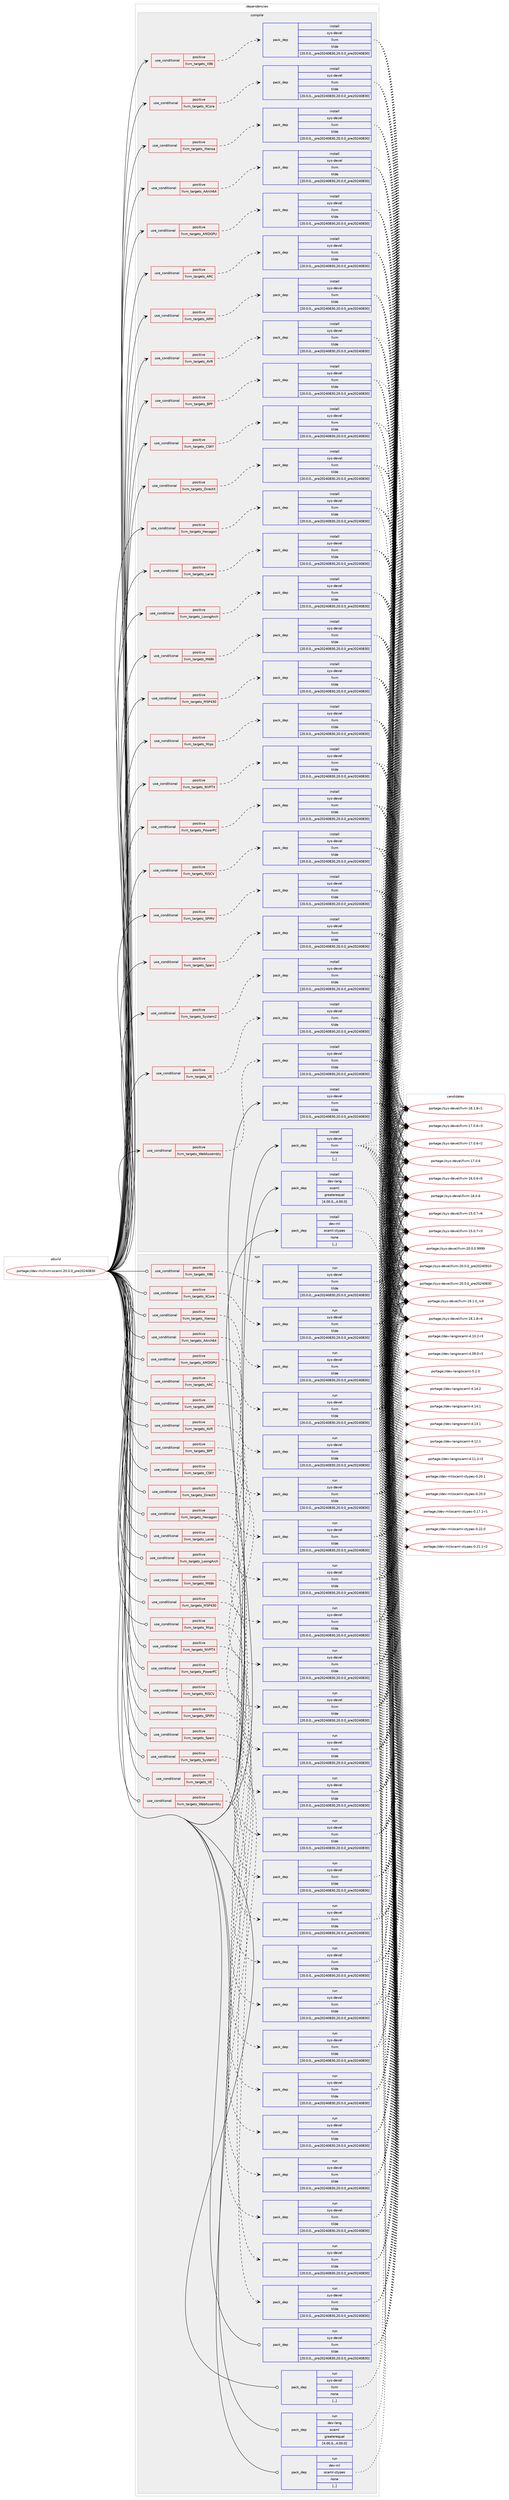digraph prolog {

# *************
# Graph options
# *************

newrank=true;
concentrate=true;
compound=true;
graph [rankdir=LR,fontname=Helvetica,fontsize=10,ranksep=1.5];#, ranksep=2.5, nodesep=0.2];
edge  [arrowhead=vee];
node  [fontname=Helvetica,fontsize=10];

# **********
# The ebuild
# **********

subgraph cluster_leftcol {
color=gray;
label=<<i>ebuild</i>>;
id [label="portage://dev-ml/llvm-ocaml-20.0.0_pre20240830", color=red, width=4, href="../dev-ml/llvm-ocaml-20.0.0_pre20240830.svg"];
}

# ****************
# The dependencies
# ****************

subgraph cluster_midcol {
color=gray;
label=<<i>dependencies</i>>;
subgraph cluster_compile {
fillcolor="#eeeeee";
style=filled;
label=<<i>compile</i>>;
subgraph cond159639 {
dependency614236 [label=<<TABLE BORDER="0" CELLBORDER="1" CELLSPACING="0" CELLPADDING="4"><TR><TD ROWSPAN="3" CELLPADDING="10">use_conditional</TD></TR><TR><TD>positive</TD></TR><TR><TD>llvm_targets_AArch64</TD></TR></TABLE>>, shape=none, color=red];
subgraph pack449828 {
dependency614237 [label=<<TABLE BORDER="0" CELLBORDER="1" CELLSPACING="0" CELLPADDING="4" WIDTH="220"><TR><TD ROWSPAN="6" CELLPADDING="30">pack_dep</TD></TR><TR><TD WIDTH="110">install</TD></TR><TR><TD>sys-devel</TD></TR><TR><TD>llvm</TD></TR><TR><TD>tilde</TD></TR><TR><TD>[20.0.0,,_pre20240830,20.0.0_pre20240830]</TD></TR></TABLE>>, shape=none, color=blue];
}
dependency614236:e -> dependency614237:w [weight=20,style="dashed",arrowhead="vee"];
}
id:e -> dependency614236:w [weight=20,style="solid",arrowhead="vee"];
subgraph cond159640 {
dependency614238 [label=<<TABLE BORDER="0" CELLBORDER="1" CELLSPACING="0" CELLPADDING="4"><TR><TD ROWSPAN="3" CELLPADDING="10">use_conditional</TD></TR><TR><TD>positive</TD></TR><TR><TD>llvm_targets_AMDGPU</TD></TR></TABLE>>, shape=none, color=red];
subgraph pack449829 {
dependency614239 [label=<<TABLE BORDER="0" CELLBORDER="1" CELLSPACING="0" CELLPADDING="4" WIDTH="220"><TR><TD ROWSPAN="6" CELLPADDING="30">pack_dep</TD></TR><TR><TD WIDTH="110">install</TD></TR><TR><TD>sys-devel</TD></TR><TR><TD>llvm</TD></TR><TR><TD>tilde</TD></TR><TR><TD>[20.0.0,,_pre20240830,20.0.0_pre20240830]</TD></TR></TABLE>>, shape=none, color=blue];
}
dependency614238:e -> dependency614239:w [weight=20,style="dashed",arrowhead="vee"];
}
id:e -> dependency614238:w [weight=20,style="solid",arrowhead="vee"];
subgraph cond159641 {
dependency614240 [label=<<TABLE BORDER="0" CELLBORDER="1" CELLSPACING="0" CELLPADDING="4"><TR><TD ROWSPAN="3" CELLPADDING="10">use_conditional</TD></TR><TR><TD>positive</TD></TR><TR><TD>llvm_targets_ARC</TD></TR></TABLE>>, shape=none, color=red];
subgraph pack449830 {
dependency614241 [label=<<TABLE BORDER="0" CELLBORDER="1" CELLSPACING="0" CELLPADDING="4" WIDTH="220"><TR><TD ROWSPAN="6" CELLPADDING="30">pack_dep</TD></TR><TR><TD WIDTH="110">install</TD></TR><TR><TD>sys-devel</TD></TR><TR><TD>llvm</TD></TR><TR><TD>tilde</TD></TR><TR><TD>[20.0.0,,_pre20240830,20.0.0_pre20240830]</TD></TR></TABLE>>, shape=none, color=blue];
}
dependency614240:e -> dependency614241:w [weight=20,style="dashed",arrowhead="vee"];
}
id:e -> dependency614240:w [weight=20,style="solid",arrowhead="vee"];
subgraph cond159642 {
dependency614242 [label=<<TABLE BORDER="0" CELLBORDER="1" CELLSPACING="0" CELLPADDING="4"><TR><TD ROWSPAN="3" CELLPADDING="10">use_conditional</TD></TR><TR><TD>positive</TD></TR><TR><TD>llvm_targets_ARM</TD></TR></TABLE>>, shape=none, color=red];
subgraph pack449831 {
dependency614243 [label=<<TABLE BORDER="0" CELLBORDER="1" CELLSPACING="0" CELLPADDING="4" WIDTH="220"><TR><TD ROWSPAN="6" CELLPADDING="30">pack_dep</TD></TR><TR><TD WIDTH="110">install</TD></TR><TR><TD>sys-devel</TD></TR><TR><TD>llvm</TD></TR><TR><TD>tilde</TD></TR><TR><TD>[20.0.0,,_pre20240830,20.0.0_pre20240830]</TD></TR></TABLE>>, shape=none, color=blue];
}
dependency614242:e -> dependency614243:w [weight=20,style="dashed",arrowhead="vee"];
}
id:e -> dependency614242:w [weight=20,style="solid",arrowhead="vee"];
subgraph cond159643 {
dependency614244 [label=<<TABLE BORDER="0" CELLBORDER="1" CELLSPACING="0" CELLPADDING="4"><TR><TD ROWSPAN="3" CELLPADDING="10">use_conditional</TD></TR><TR><TD>positive</TD></TR><TR><TD>llvm_targets_AVR</TD></TR></TABLE>>, shape=none, color=red];
subgraph pack449832 {
dependency614245 [label=<<TABLE BORDER="0" CELLBORDER="1" CELLSPACING="0" CELLPADDING="4" WIDTH="220"><TR><TD ROWSPAN="6" CELLPADDING="30">pack_dep</TD></TR><TR><TD WIDTH="110">install</TD></TR><TR><TD>sys-devel</TD></TR><TR><TD>llvm</TD></TR><TR><TD>tilde</TD></TR><TR><TD>[20.0.0,,_pre20240830,20.0.0_pre20240830]</TD></TR></TABLE>>, shape=none, color=blue];
}
dependency614244:e -> dependency614245:w [weight=20,style="dashed",arrowhead="vee"];
}
id:e -> dependency614244:w [weight=20,style="solid",arrowhead="vee"];
subgraph cond159644 {
dependency614246 [label=<<TABLE BORDER="0" CELLBORDER="1" CELLSPACING="0" CELLPADDING="4"><TR><TD ROWSPAN="3" CELLPADDING="10">use_conditional</TD></TR><TR><TD>positive</TD></TR><TR><TD>llvm_targets_BPF</TD></TR></TABLE>>, shape=none, color=red];
subgraph pack449833 {
dependency614247 [label=<<TABLE BORDER="0" CELLBORDER="1" CELLSPACING="0" CELLPADDING="4" WIDTH="220"><TR><TD ROWSPAN="6" CELLPADDING="30">pack_dep</TD></TR><TR><TD WIDTH="110">install</TD></TR><TR><TD>sys-devel</TD></TR><TR><TD>llvm</TD></TR><TR><TD>tilde</TD></TR><TR><TD>[20.0.0,,_pre20240830,20.0.0_pre20240830]</TD></TR></TABLE>>, shape=none, color=blue];
}
dependency614246:e -> dependency614247:w [weight=20,style="dashed",arrowhead="vee"];
}
id:e -> dependency614246:w [weight=20,style="solid",arrowhead="vee"];
subgraph cond159645 {
dependency614248 [label=<<TABLE BORDER="0" CELLBORDER="1" CELLSPACING="0" CELLPADDING="4"><TR><TD ROWSPAN="3" CELLPADDING="10">use_conditional</TD></TR><TR><TD>positive</TD></TR><TR><TD>llvm_targets_CSKY</TD></TR></TABLE>>, shape=none, color=red];
subgraph pack449834 {
dependency614249 [label=<<TABLE BORDER="0" CELLBORDER="1" CELLSPACING="0" CELLPADDING="4" WIDTH="220"><TR><TD ROWSPAN="6" CELLPADDING="30">pack_dep</TD></TR><TR><TD WIDTH="110">install</TD></TR><TR><TD>sys-devel</TD></TR><TR><TD>llvm</TD></TR><TR><TD>tilde</TD></TR><TR><TD>[20.0.0,,_pre20240830,20.0.0_pre20240830]</TD></TR></TABLE>>, shape=none, color=blue];
}
dependency614248:e -> dependency614249:w [weight=20,style="dashed",arrowhead="vee"];
}
id:e -> dependency614248:w [weight=20,style="solid",arrowhead="vee"];
subgraph cond159646 {
dependency614250 [label=<<TABLE BORDER="0" CELLBORDER="1" CELLSPACING="0" CELLPADDING="4"><TR><TD ROWSPAN="3" CELLPADDING="10">use_conditional</TD></TR><TR><TD>positive</TD></TR><TR><TD>llvm_targets_DirectX</TD></TR></TABLE>>, shape=none, color=red];
subgraph pack449835 {
dependency614251 [label=<<TABLE BORDER="0" CELLBORDER="1" CELLSPACING="0" CELLPADDING="4" WIDTH="220"><TR><TD ROWSPAN="6" CELLPADDING="30">pack_dep</TD></TR><TR><TD WIDTH="110">install</TD></TR><TR><TD>sys-devel</TD></TR><TR><TD>llvm</TD></TR><TR><TD>tilde</TD></TR><TR><TD>[20.0.0,,_pre20240830,20.0.0_pre20240830]</TD></TR></TABLE>>, shape=none, color=blue];
}
dependency614250:e -> dependency614251:w [weight=20,style="dashed",arrowhead="vee"];
}
id:e -> dependency614250:w [weight=20,style="solid",arrowhead="vee"];
subgraph cond159647 {
dependency614252 [label=<<TABLE BORDER="0" CELLBORDER="1" CELLSPACING="0" CELLPADDING="4"><TR><TD ROWSPAN="3" CELLPADDING="10">use_conditional</TD></TR><TR><TD>positive</TD></TR><TR><TD>llvm_targets_Hexagon</TD></TR></TABLE>>, shape=none, color=red];
subgraph pack449836 {
dependency614253 [label=<<TABLE BORDER="0" CELLBORDER="1" CELLSPACING="0" CELLPADDING="4" WIDTH="220"><TR><TD ROWSPAN="6" CELLPADDING="30">pack_dep</TD></TR><TR><TD WIDTH="110">install</TD></TR><TR><TD>sys-devel</TD></TR><TR><TD>llvm</TD></TR><TR><TD>tilde</TD></TR><TR><TD>[20.0.0,,_pre20240830,20.0.0_pre20240830]</TD></TR></TABLE>>, shape=none, color=blue];
}
dependency614252:e -> dependency614253:w [weight=20,style="dashed",arrowhead="vee"];
}
id:e -> dependency614252:w [weight=20,style="solid",arrowhead="vee"];
subgraph cond159648 {
dependency614254 [label=<<TABLE BORDER="0" CELLBORDER="1" CELLSPACING="0" CELLPADDING="4"><TR><TD ROWSPAN="3" CELLPADDING="10">use_conditional</TD></TR><TR><TD>positive</TD></TR><TR><TD>llvm_targets_Lanai</TD></TR></TABLE>>, shape=none, color=red];
subgraph pack449837 {
dependency614255 [label=<<TABLE BORDER="0" CELLBORDER="1" CELLSPACING="0" CELLPADDING="4" WIDTH="220"><TR><TD ROWSPAN="6" CELLPADDING="30">pack_dep</TD></TR><TR><TD WIDTH="110">install</TD></TR><TR><TD>sys-devel</TD></TR><TR><TD>llvm</TD></TR><TR><TD>tilde</TD></TR><TR><TD>[20.0.0,,_pre20240830,20.0.0_pre20240830]</TD></TR></TABLE>>, shape=none, color=blue];
}
dependency614254:e -> dependency614255:w [weight=20,style="dashed",arrowhead="vee"];
}
id:e -> dependency614254:w [weight=20,style="solid",arrowhead="vee"];
subgraph cond159649 {
dependency614256 [label=<<TABLE BORDER="0" CELLBORDER="1" CELLSPACING="0" CELLPADDING="4"><TR><TD ROWSPAN="3" CELLPADDING="10">use_conditional</TD></TR><TR><TD>positive</TD></TR><TR><TD>llvm_targets_LoongArch</TD></TR></TABLE>>, shape=none, color=red];
subgraph pack449838 {
dependency614257 [label=<<TABLE BORDER="0" CELLBORDER="1" CELLSPACING="0" CELLPADDING="4" WIDTH="220"><TR><TD ROWSPAN="6" CELLPADDING="30">pack_dep</TD></TR><TR><TD WIDTH="110">install</TD></TR><TR><TD>sys-devel</TD></TR><TR><TD>llvm</TD></TR><TR><TD>tilde</TD></TR><TR><TD>[20.0.0,,_pre20240830,20.0.0_pre20240830]</TD></TR></TABLE>>, shape=none, color=blue];
}
dependency614256:e -> dependency614257:w [weight=20,style="dashed",arrowhead="vee"];
}
id:e -> dependency614256:w [weight=20,style="solid",arrowhead="vee"];
subgraph cond159650 {
dependency614258 [label=<<TABLE BORDER="0" CELLBORDER="1" CELLSPACING="0" CELLPADDING="4"><TR><TD ROWSPAN="3" CELLPADDING="10">use_conditional</TD></TR><TR><TD>positive</TD></TR><TR><TD>llvm_targets_M68k</TD></TR></TABLE>>, shape=none, color=red];
subgraph pack449839 {
dependency614259 [label=<<TABLE BORDER="0" CELLBORDER="1" CELLSPACING="0" CELLPADDING="4" WIDTH="220"><TR><TD ROWSPAN="6" CELLPADDING="30">pack_dep</TD></TR><TR><TD WIDTH="110">install</TD></TR><TR><TD>sys-devel</TD></TR><TR><TD>llvm</TD></TR><TR><TD>tilde</TD></TR><TR><TD>[20.0.0,,_pre20240830,20.0.0_pre20240830]</TD></TR></TABLE>>, shape=none, color=blue];
}
dependency614258:e -> dependency614259:w [weight=20,style="dashed",arrowhead="vee"];
}
id:e -> dependency614258:w [weight=20,style="solid",arrowhead="vee"];
subgraph cond159651 {
dependency614260 [label=<<TABLE BORDER="0" CELLBORDER="1" CELLSPACING="0" CELLPADDING="4"><TR><TD ROWSPAN="3" CELLPADDING="10">use_conditional</TD></TR><TR><TD>positive</TD></TR><TR><TD>llvm_targets_MSP430</TD></TR></TABLE>>, shape=none, color=red];
subgraph pack449840 {
dependency614261 [label=<<TABLE BORDER="0" CELLBORDER="1" CELLSPACING="0" CELLPADDING="4" WIDTH="220"><TR><TD ROWSPAN="6" CELLPADDING="30">pack_dep</TD></TR><TR><TD WIDTH="110">install</TD></TR><TR><TD>sys-devel</TD></TR><TR><TD>llvm</TD></TR><TR><TD>tilde</TD></TR><TR><TD>[20.0.0,,_pre20240830,20.0.0_pre20240830]</TD></TR></TABLE>>, shape=none, color=blue];
}
dependency614260:e -> dependency614261:w [weight=20,style="dashed",arrowhead="vee"];
}
id:e -> dependency614260:w [weight=20,style="solid",arrowhead="vee"];
subgraph cond159652 {
dependency614262 [label=<<TABLE BORDER="0" CELLBORDER="1" CELLSPACING="0" CELLPADDING="4"><TR><TD ROWSPAN="3" CELLPADDING="10">use_conditional</TD></TR><TR><TD>positive</TD></TR><TR><TD>llvm_targets_Mips</TD></TR></TABLE>>, shape=none, color=red];
subgraph pack449841 {
dependency614263 [label=<<TABLE BORDER="0" CELLBORDER="1" CELLSPACING="0" CELLPADDING="4" WIDTH="220"><TR><TD ROWSPAN="6" CELLPADDING="30">pack_dep</TD></TR><TR><TD WIDTH="110">install</TD></TR><TR><TD>sys-devel</TD></TR><TR><TD>llvm</TD></TR><TR><TD>tilde</TD></TR><TR><TD>[20.0.0,,_pre20240830,20.0.0_pre20240830]</TD></TR></TABLE>>, shape=none, color=blue];
}
dependency614262:e -> dependency614263:w [weight=20,style="dashed",arrowhead="vee"];
}
id:e -> dependency614262:w [weight=20,style="solid",arrowhead="vee"];
subgraph cond159653 {
dependency614264 [label=<<TABLE BORDER="0" CELLBORDER="1" CELLSPACING="0" CELLPADDING="4"><TR><TD ROWSPAN="3" CELLPADDING="10">use_conditional</TD></TR><TR><TD>positive</TD></TR><TR><TD>llvm_targets_NVPTX</TD></TR></TABLE>>, shape=none, color=red];
subgraph pack449842 {
dependency614265 [label=<<TABLE BORDER="0" CELLBORDER="1" CELLSPACING="0" CELLPADDING="4" WIDTH="220"><TR><TD ROWSPAN="6" CELLPADDING="30">pack_dep</TD></TR><TR><TD WIDTH="110">install</TD></TR><TR><TD>sys-devel</TD></TR><TR><TD>llvm</TD></TR><TR><TD>tilde</TD></TR><TR><TD>[20.0.0,,_pre20240830,20.0.0_pre20240830]</TD></TR></TABLE>>, shape=none, color=blue];
}
dependency614264:e -> dependency614265:w [weight=20,style="dashed",arrowhead="vee"];
}
id:e -> dependency614264:w [weight=20,style="solid",arrowhead="vee"];
subgraph cond159654 {
dependency614266 [label=<<TABLE BORDER="0" CELLBORDER="1" CELLSPACING="0" CELLPADDING="4"><TR><TD ROWSPAN="3" CELLPADDING="10">use_conditional</TD></TR><TR><TD>positive</TD></TR><TR><TD>llvm_targets_PowerPC</TD></TR></TABLE>>, shape=none, color=red];
subgraph pack449843 {
dependency614267 [label=<<TABLE BORDER="0" CELLBORDER="1" CELLSPACING="0" CELLPADDING="4" WIDTH="220"><TR><TD ROWSPAN="6" CELLPADDING="30">pack_dep</TD></TR><TR><TD WIDTH="110">install</TD></TR><TR><TD>sys-devel</TD></TR><TR><TD>llvm</TD></TR><TR><TD>tilde</TD></TR><TR><TD>[20.0.0,,_pre20240830,20.0.0_pre20240830]</TD></TR></TABLE>>, shape=none, color=blue];
}
dependency614266:e -> dependency614267:w [weight=20,style="dashed",arrowhead="vee"];
}
id:e -> dependency614266:w [weight=20,style="solid",arrowhead="vee"];
subgraph cond159655 {
dependency614268 [label=<<TABLE BORDER="0" CELLBORDER="1" CELLSPACING="0" CELLPADDING="4"><TR><TD ROWSPAN="3" CELLPADDING="10">use_conditional</TD></TR><TR><TD>positive</TD></TR><TR><TD>llvm_targets_RISCV</TD></TR></TABLE>>, shape=none, color=red];
subgraph pack449844 {
dependency614269 [label=<<TABLE BORDER="0" CELLBORDER="1" CELLSPACING="0" CELLPADDING="4" WIDTH="220"><TR><TD ROWSPAN="6" CELLPADDING="30">pack_dep</TD></TR><TR><TD WIDTH="110">install</TD></TR><TR><TD>sys-devel</TD></TR><TR><TD>llvm</TD></TR><TR><TD>tilde</TD></TR><TR><TD>[20.0.0,,_pre20240830,20.0.0_pre20240830]</TD></TR></TABLE>>, shape=none, color=blue];
}
dependency614268:e -> dependency614269:w [weight=20,style="dashed",arrowhead="vee"];
}
id:e -> dependency614268:w [weight=20,style="solid",arrowhead="vee"];
subgraph cond159656 {
dependency614270 [label=<<TABLE BORDER="0" CELLBORDER="1" CELLSPACING="0" CELLPADDING="4"><TR><TD ROWSPAN="3" CELLPADDING="10">use_conditional</TD></TR><TR><TD>positive</TD></TR><TR><TD>llvm_targets_SPIRV</TD></TR></TABLE>>, shape=none, color=red];
subgraph pack449845 {
dependency614271 [label=<<TABLE BORDER="0" CELLBORDER="1" CELLSPACING="0" CELLPADDING="4" WIDTH="220"><TR><TD ROWSPAN="6" CELLPADDING="30">pack_dep</TD></TR><TR><TD WIDTH="110">install</TD></TR><TR><TD>sys-devel</TD></TR><TR><TD>llvm</TD></TR><TR><TD>tilde</TD></TR><TR><TD>[20.0.0,,_pre20240830,20.0.0_pre20240830]</TD></TR></TABLE>>, shape=none, color=blue];
}
dependency614270:e -> dependency614271:w [weight=20,style="dashed",arrowhead="vee"];
}
id:e -> dependency614270:w [weight=20,style="solid",arrowhead="vee"];
subgraph cond159657 {
dependency614272 [label=<<TABLE BORDER="0" CELLBORDER="1" CELLSPACING="0" CELLPADDING="4"><TR><TD ROWSPAN="3" CELLPADDING="10">use_conditional</TD></TR><TR><TD>positive</TD></TR><TR><TD>llvm_targets_Sparc</TD></TR></TABLE>>, shape=none, color=red];
subgraph pack449846 {
dependency614273 [label=<<TABLE BORDER="0" CELLBORDER="1" CELLSPACING="0" CELLPADDING="4" WIDTH="220"><TR><TD ROWSPAN="6" CELLPADDING="30">pack_dep</TD></TR><TR><TD WIDTH="110">install</TD></TR><TR><TD>sys-devel</TD></TR><TR><TD>llvm</TD></TR><TR><TD>tilde</TD></TR><TR><TD>[20.0.0,,_pre20240830,20.0.0_pre20240830]</TD></TR></TABLE>>, shape=none, color=blue];
}
dependency614272:e -> dependency614273:w [weight=20,style="dashed",arrowhead="vee"];
}
id:e -> dependency614272:w [weight=20,style="solid",arrowhead="vee"];
subgraph cond159658 {
dependency614274 [label=<<TABLE BORDER="0" CELLBORDER="1" CELLSPACING="0" CELLPADDING="4"><TR><TD ROWSPAN="3" CELLPADDING="10">use_conditional</TD></TR><TR><TD>positive</TD></TR><TR><TD>llvm_targets_SystemZ</TD></TR></TABLE>>, shape=none, color=red];
subgraph pack449847 {
dependency614275 [label=<<TABLE BORDER="0" CELLBORDER="1" CELLSPACING="0" CELLPADDING="4" WIDTH="220"><TR><TD ROWSPAN="6" CELLPADDING="30">pack_dep</TD></TR><TR><TD WIDTH="110">install</TD></TR><TR><TD>sys-devel</TD></TR><TR><TD>llvm</TD></TR><TR><TD>tilde</TD></TR><TR><TD>[20.0.0,,_pre20240830,20.0.0_pre20240830]</TD></TR></TABLE>>, shape=none, color=blue];
}
dependency614274:e -> dependency614275:w [weight=20,style="dashed",arrowhead="vee"];
}
id:e -> dependency614274:w [weight=20,style="solid",arrowhead="vee"];
subgraph cond159659 {
dependency614276 [label=<<TABLE BORDER="0" CELLBORDER="1" CELLSPACING="0" CELLPADDING="4"><TR><TD ROWSPAN="3" CELLPADDING="10">use_conditional</TD></TR><TR><TD>positive</TD></TR><TR><TD>llvm_targets_VE</TD></TR></TABLE>>, shape=none, color=red];
subgraph pack449848 {
dependency614277 [label=<<TABLE BORDER="0" CELLBORDER="1" CELLSPACING="0" CELLPADDING="4" WIDTH="220"><TR><TD ROWSPAN="6" CELLPADDING="30">pack_dep</TD></TR><TR><TD WIDTH="110">install</TD></TR><TR><TD>sys-devel</TD></TR><TR><TD>llvm</TD></TR><TR><TD>tilde</TD></TR><TR><TD>[20.0.0,,_pre20240830,20.0.0_pre20240830]</TD></TR></TABLE>>, shape=none, color=blue];
}
dependency614276:e -> dependency614277:w [weight=20,style="dashed",arrowhead="vee"];
}
id:e -> dependency614276:w [weight=20,style="solid",arrowhead="vee"];
subgraph cond159660 {
dependency614278 [label=<<TABLE BORDER="0" CELLBORDER="1" CELLSPACING="0" CELLPADDING="4"><TR><TD ROWSPAN="3" CELLPADDING="10">use_conditional</TD></TR><TR><TD>positive</TD></TR><TR><TD>llvm_targets_WebAssembly</TD></TR></TABLE>>, shape=none, color=red];
subgraph pack449849 {
dependency614279 [label=<<TABLE BORDER="0" CELLBORDER="1" CELLSPACING="0" CELLPADDING="4" WIDTH="220"><TR><TD ROWSPAN="6" CELLPADDING="30">pack_dep</TD></TR><TR><TD WIDTH="110">install</TD></TR><TR><TD>sys-devel</TD></TR><TR><TD>llvm</TD></TR><TR><TD>tilde</TD></TR><TR><TD>[20.0.0,,_pre20240830,20.0.0_pre20240830]</TD></TR></TABLE>>, shape=none, color=blue];
}
dependency614278:e -> dependency614279:w [weight=20,style="dashed",arrowhead="vee"];
}
id:e -> dependency614278:w [weight=20,style="solid",arrowhead="vee"];
subgraph cond159661 {
dependency614280 [label=<<TABLE BORDER="0" CELLBORDER="1" CELLSPACING="0" CELLPADDING="4"><TR><TD ROWSPAN="3" CELLPADDING="10">use_conditional</TD></TR><TR><TD>positive</TD></TR><TR><TD>llvm_targets_X86</TD></TR></TABLE>>, shape=none, color=red];
subgraph pack449850 {
dependency614281 [label=<<TABLE BORDER="0" CELLBORDER="1" CELLSPACING="0" CELLPADDING="4" WIDTH="220"><TR><TD ROWSPAN="6" CELLPADDING="30">pack_dep</TD></TR><TR><TD WIDTH="110">install</TD></TR><TR><TD>sys-devel</TD></TR><TR><TD>llvm</TD></TR><TR><TD>tilde</TD></TR><TR><TD>[20.0.0,,_pre20240830,20.0.0_pre20240830]</TD></TR></TABLE>>, shape=none, color=blue];
}
dependency614280:e -> dependency614281:w [weight=20,style="dashed",arrowhead="vee"];
}
id:e -> dependency614280:w [weight=20,style="solid",arrowhead="vee"];
subgraph cond159662 {
dependency614282 [label=<<TABLE BORDER="0" CELLBORDER="1" CELLSPACING="0" CELLPADDING="4"><TR><TD ROWSPAN="3" CELLPADDING="10">use_conditional</TD></TR><TR><TD>positive</TD></TR><TR><TD>llvm_targets_XCore</TD></TR></TABLE>>, shape=none, color=red];
subgraph pack449851 {
dependency614283 [label=<<TABLE BORDER="0" CELLBORDER="1" CELLSPACING="0" CELLPADDING="4" WIDTH="220"><TR><TD ROWSPAN="6" CELLPADDING="30">pack_dep</TD></TR><TR><TD WIDTH="110">install</TD></TR><TR><TD>sys-devel</TD></TR><TR><TD>llvm</TD></TR><TR><TD>tilde</TD></TR><TR><TD>[20.0.0,,_pre20240830,20.0.0_pre20240830]</TD></TR></TABLE>>, shape=none, color=blue];
}
dependency614282:e -> dependency614283:w [weight=20,style="dashed",arrowhead="vee"];
}
id:e -> dependency614282:w [weight=20,style="solid",arrowhead="vee"];
subgraph cond159663 {
dependency614284 [label=<<TABLE BORDER="0" CELLBORDER="1" CELLSPACING="0" CELLPADDING="4"><TR><TD ROWSPAN="3" CELLPADDING="10">use_conditional</TD></TR><TR><TD>positive</TD></TR><TR><TD>llvm_targets_Xtensa</TD></TR></TABLE>>, shape=none, color=red];
subgraph pack449852 {
dependency614285 [label=<<TABLE BORDER="0" CELLBORDER="1" CELLSPACING="0" CELLPADDING="4" WIDTH="220"><TR><TD ROWSPAN="6" CELLPADDING="30">pack_dep</TD></TR><TR><TD WIDTH="110">install</TD></TR><TR><TD>sys-devel</TD></TR><TR><TD>llvm</TD></TR><TR><TD>tilde</TD></TR><TR><TD>[20.0.0,,_pre20240830,20.0.0_pre20240830]</TD></TR></TABLE>>, shape=none, color=blue];
}
dependency614284:e -> dependency614285:w [weight=20,style="dashed",arrowhead="vee"];
}
id:e -> dependency614284:w [weight=20,style="solid",arrowhead="vee"];
subgraph pack449853 {
dependency614286 [label=<<TABLE BORDER="0" CELLBORDER="1" CELLSPACING="0" CELLPADDING="4" WIDTH="220"><TR><TD ROWSPAN="6" CELLPADDING="30">pack_dep</TD></TR><TR><TD WIDTH="110">install</TD></TR><TR><TD>dev-lang</TD></TR><TR><TD>ocaml</TD></TR><TR><TD>greaterequal</TD></TR><TR><TD>[4.00.0,,,4.00.0]</TD></TR></TABLE>>, shape=none, color=blue];
}
id:e -> dependency614286:w [weight=20,style="solid",arrowhead="vee"];
subgraph pack449854 {
dependency614287 [label=<<TABLE BORDER="0" CELLBORDER="1" CELLSPACING="0" CELLPADDING="4" WIDTH="220"><TR><TD ROWSPAN="6" CELLPADDING="30">pack_dep</TD></TR><TR><TD WIDTH="110">install</TD></TR><TR><TD>dev-ml</TD></TR><TR><TD>ocaml-ctypes</TD></TR><TR><TD>none</TD></TR><TR><TD>[,,]</TD></TR></TABLE>>, shape=none, color=blue];
}
id:e -> dependency614287:w [weight=20,style="solid",arrowhead="vee"];
subgraph pack449855 {
dependency614288 [label=<<TABLE BORDER="0" CELLBORDER="1" CELLSPACING="0" CELLPADDING="4" WIDTH="220"><TR><TD ROWSPAN="6" CELLPADDING="30">pack_dep</TD></TR><TR><TD WIDTH="110">install</TD></TR><TR><TD>sys-devel</TD></TR><TR><TD>llvm</TD></TR><TR><TD>tilde</TD></TR><TR><TD>[20.0.0,,_pre20240830,20.0.0_pre20240830]</TD></TR></TABLE>>, shape=none, color=blue];
}
id:e -> dependency614288:w [weight=20,style="solid",arrowhead="vee"];
subgraph pack449856 {
dependency614289 [label=<<TABLE BORDER="0" CELLBORDER="1" CELLSPACING="0" CELLPADDING="4" WIDTH="220"><TR><TD ROWSPAN="6" CELLPADDING="30">pack_dep</TD></TR><TR><TD WIDTH="110">install</TD></TR><TR><TD>sys-devel</TD></TR><TR><TD>llvm</TD></TR><TR><TD>none</TD></TR><TR><TD>[,,]</TD></TR></TABLE>>, shape=none, color=blue];
}
id:e -> dependency614289:w [weight=20,style="solid",arrowhead="vee"];
}
subgraph cluster_compileandrun {
fillcolor="#eeeeee";
style=filled;
label=<<i>compile and run</i>>;
}
subgraph cluster_run {
fillcolor="#eeeeee";
style=filled;
label=<<i>run</i>>;
subgraph cond159664 {
dependency614290 [label=<<TABLE BORDER="0" CELLBORDER="1" CELLSPACING="0" CELLPADDING="4"><TR><TD ROWSPAN="3" CELLPADDING="10">use_conditional</TD></TR><TR><TD>positive</TD></TR><TR><TD>llvm_targets_AArch64</TD></TR></TABLE>>, shape=none, color=red];
subgraph pack449857 {
dependency614291 [label=<<TABLE BORDER="0" CELLBORDER="1" CELLSPACING="0" CELLPADDING="4" WIDTH="220"><TR><TD ROWSPAN="6" CELLPADDING="30">pack_dep</TD></TR><TR><TD WIDTH="110">run</TD></TR><TR><TD>sys-devel</TD></TR><TR><TD>llvm</TD></TR><TR><TD>tilde</TD></TR><TR><TD>[20.0.0,,_pre20240830,20.0.0_pre20240830]</TD></TR></TABLE>>, shape=none, color=blue];
}
dependency614290:e -> dependency614291:w [weight=20,style="dashed",arrowhead="vee"];
}
id:e -> dependency614290:w [weight=20,style="solid",arrowhead="odot"];
subgraph cond159665 {
dependency614292 [label=<<TABLE BORDER="0" CELLBORDER="1" CELLSPACING="0" CELLPADDING="4"><TR><TD ROWSPAN="3" CELLPADDING="10">use_conditional</TD></TR><TR><TD>positive</TD></TR><TR><TD>llvm_targets_AMDGPU</TD></TR></TABLE>>, shape=none, color=red];
subgraph pack449858 {
dependency614293 [label=<<TABLE BORDER="0" CELLBORDER="1" CELLSPACING="0" CELLPADDING="4" WIDTH="220"><TR><TD ROWSPAN="6" CELLPADDING="30">pack_dep</TD></TR><TR><TD WIDTH="110">run</TD></TR><TR><TD>sys-devel</TD></TR><TR><TD>llvm</TD></TR><TR><TD>tilde</TD></TR><TR><TD>[20.0.0,,_pre20240830,20.0.0_pre20240830]</TD></TR></TABLE>>, shape=none, color=blue];
}
dependency614292:e -> dependency614293:w [weight=20,style="dashed",arrowhead="vee"];
}
id:e -> dependency614292:w [weight=20,style="solid",arrowhead="odot"];
subgraph cond159666 {
dependency614294 [label=<<TABLE BORDER="0" CELLBORDER="1" CELLSPACING="0" CELLPADDING="4"><TR><TD ROWSPAN="3" CELLPADDING="10">use_conditional</TD></TR><TR><TD>positive</TD></TR><TR><TD>llvm_targets_ARC</TD></TR></TABLE>>, shape=none, color=red];
subgraph pack449859 {
dependency614295 [label=<<TABLE BORDER="0" CELLBORDER="1" CELLSPACING="0" CELLPADDING="4" WIDTH="220"><TR><TD ROWSPAN="6" CELLPADDING="30">pack_dep</TD></TR><TR><TD WIDTH="110">run</TD></TR><TR><TD>sys-devel</TD></TR><TR><TD>llvm</TD></TR><TR><TD>tilde</TD></TR><TR><TD>[20.0.0,,_pre20240830,20.0.0_pre20240830]</TD></TR></TABLE>>, shape=none, color=blue];
}
dependency614294:e -> dependency614295:w [weight=20,style="dashed",arrowhead="vee"];
}
id:e -> dependency614294:w [weight=20,style="solid",arrowhead="odot"];
subgraph cond159667 {
dependency614296 [label=<<TABLE BORDER="0" CELLBORDER="1" CELLSPACING="0" CELLPADDING="4"><TR><TD ROWSPAN="3" CELLPADDING="10">use_conditional</TD></TR><TR><TD>positive</TD></TR><TR><TD>llvm_targets_ARM</TD></TR></TABLE>>, shape=none, color=red];
subgraph pack449860 {
dependency614297 [label=<<TABLE BORDER="0" CELLBORDER="1" CELLSPACING="0" CELLPADDING="4" WIDTH="220"><TR><TD ROWSPAN="6" CELLPADDING="30">pack_dep</TD></TR><TR><TD WIDTH="110">run</TD></TR><TR><TD>sys-devel</TD></TR><TR><TD>llvm</TD></TR><TR><TD>tilde</TD></TR><TR><TD>[20.0.0,,_pre20240830,20.0.0_pre20240830]</TD></TR></TABLE>>, shape=none, color=blue];
}
dependency614296:e -> dependency614297:w [weight=20,style="dashed",arrowhead="vee"];
}
id:e -> dependency614296:w [weight=20,style="solid",arrowhead="odot"];
subgraph cond159668 {
dependency614298 [label=<<TABLE BORDER="0" CELLBORDER="1" CELLSPACING="0" CELLPADDING="4"><TR><TD ROWSPAN="3" CELLPADDING="10">use_conditional</TD></TR><TR><TD>positive</TD></TR><TR><TD>llvm_targets_AVR</TD></TR></TABLE>>, shape=none, color=red];
subgraph pack449861 {
dependency614299 [label=<<TABLE BORDER="0" CELLBORDER="1" CELLSPACING="0" CELLPADDING="4" WIDTH="220"><TR><TD ROWSPAN="6" CELLPADDING="30">pack_dep</TD></TR><TR><TD WIDTH="110">run</TD></TR><TR><TD>sys-devel</TD></TR><TR><TD>llvm</TD></TR><TR><TD>tilde</TD></TR><TR><TD>[20.0.0,,_pre20240830,20.0.0_pre20240830]</TD></TR></TABLE>>, shape=none, color=blue];
}
dependency614298:e -> dependency614299:w [weight=20,style="dashed",arrowhead="vee"];
}
id:e -> dependency614298:w [weight=20,style="solid",arrowhead="odot"];
subgraph cond159669 {
dependency614300 [label=<<TABLE BORDER="0" CELLBORDER="1" CELLSPACING="0" CELLPADDING="4"><TR><TD ROWSPAN="3" CELLPADDING="10">use_conditional</TD></TR><TR><TD>positive</TD></TR><TR><TD>llvm_targets_BPF</TD></TR></TABLE>>, shape=none, color=red];
subgraph pack449862 {
dependency614301 [label=<<TABLE BORDER="0" CELLBORDER="1" CELLSPACING="0" CELLPADDING="4" WIDTH="220"><TR><TD ROWSPAN="6" CELLPADDING="30">pack_dep</TD></TR><TR><TD WIDTH="110">run</TD></TR><TR><TD>sys-devel</TD></TR><TR><TD>llvm</TD></TR><TR><TD>tilde</TD></TR><TR><TD>[20.0.0,,_pre20240830,20.0.0_pre20240830]</TD></TR></TABLE>>, shape=none, color=blue];
}
dependency614300:e -> dependency614301:w [weight=20,style="dashed",arrowhead="vee"];
}
id:e -> dependency614300:w [weight=20,style="solid",arrowhead="odot"];
subgraph cond159670 {
dependency614302 [label=<<TABLE BORDER="0" CELLBORDER="1" CELLSPACING="0" CELLPADDING="4"><TR><TD ROWSPAN="3" CELLPADDING="10">use_conditional</TD></TR><TR><TD>positive</TD></TR><TR><TD>llvm_targets_CSKY</TD></TR></TABLE>>, shape=none, color=red];
subgraph pack449863 {
dependency614303 [label=<<TABLE BORDER="0" CELLBORDER="1" CELLSPACING="0" CELLPADDING="4" WIDTH="220"><TR><TD ROWSPAN="6" CELLPADDING="30">pack_dep</TD></TR><TR><TD WIDTH="110">run</TD></TR><TR><TD>sys-devel</TD></TR><TR><TD>llvm</TD></TR><TR><TD>tilde</TD></TR><TR><TD>[20.0.0,,_pre20240830,20.0.0_pre20240830]</TD></TR></TABLE>>, shape=none, color=blue];
}
dependency614302:e -> dependency614303:w [weight=20,style="dashed",arrowhead="vee"];
}
id:e -> dependency614302:w [weight=20,style="solid",arrowhead="odot"];
subgraph cond159671 {
dependency614304 [label=<<TABLE BORDER="0" CELLBORDER="1" CELLSPACING="0" CELLPADDING="4"><TR><TD ROWSPAN="3" CELLPADDING="10">use_conditional</TD></TR><TR><TD>positive</TD></TR><TR><TD>llvm_targets_DirectX</TD></TR></TABLE>>, shape=none, color=red];
subgraph pack449864 {
dependency614305 [label=<<TABLE BORDER="0" CELLBORDER="1" CELLSPACING="0" CELLPADDING="4" WIDTH="220"><TR><TD ROWSPAN="6" CELLPADDING="30">pack_dep</TD></TR><TR><TD WIDTH="110">run</TD></TR><TR><TD>sys-devel</TD></TR><TR><TD>llvm</TD></TR><TR><TD>tilde</TD></TR><TR><TD>[20.0.0,,_pre20240830,20.0.0_pre20240830]</TD></TR></TABLE>>, shape=none, color=blue];
}
dependency614304:e -> dependency614305:w [weight=20,style="dashed",arrowhead="vee"];
}
id:e -> dependency614304:w [weight=20,style="solid",arrowhead="odot"];
subgraph cond159672 {
dependency614306 [label=<<TABLE BORDER="0" CELLBORDER="1" CELLSPACING="0" CELLPADDING="4"><TR><TD ROWSPAN="3" CELLPADDING="10">use_conditional</TD></TR><TR><TD>positive</TD></TR><TR><TD>llvm_targets_Hexagon</TD></TR></TABLE>>, shape=none, color=red];
subgraph pack449865 {
dependency614307 [label=<<TABLE BORDER="0" CELLBORDER="1" CELLSPACING="0" CELLPADDING="4" WIDTH="220"><TR><TD ROWSPAN="6" CELLPADDING="30">pack_dep</TD></TR><TR><TD WIDTH="110">run</TD></TR><TR><TD>sys-devel</TD></TR><TR><TD>llvm</TD></TR><TR><TD>tilde</TD></TR><TR><TD>[20.0.0,,_pre20240830,20.0.0_pre20240830]</TD></TR></TABLE>>, shape=none, color=blue];
}
dependency614306:e -> dependency614307:w [weight=20,style="dashed",arrowhead="vee"];
}
id:e -> dependency614306:w [weight=20,style="solid",arrowhead="odot"];
subgraph cond159673 {
dependency614308 [label=<<TABLE BORDER="0" CELLBORDER="1" CELLSPACING="0" CELLPADDING="4"><TR><TD ROWSPAN="3" CELLPADDING="10">use_conditional</TD></TR><TR><TD>positive</TD></TR><TR><TD>llvm_targets_Lanai</TD></TR></TABLE>>, shape=none, color=red];
subgraph pack449866 {
dependency614309 [label=<<TABLE BORDER="0" CELLBORDER="1" CELLSPACING="0" CELLPADDING="4" WIDTH="220"><TR><TD ROWSPAN="6" CELLPADDING="30">pack_dep</TD></TR><TR><TD WIDTH="110">run</TD></TR><TR><TD>sys-devel</TD></TR><TR><TD>llvm</TD></TR><TR><TD>tilde</TD></TR><TR><TD>[20.0.0,,_pre20240830,20.0.0_pre20240830]</TD></TR></TABLE>>, shape=none, color=blue];
}
dependency614308:e -> dependency614309:w [weight=20,style="dashed",arrowhead="vee"];
}
id:e -> dependency614308:w [weight=20,style="solid",arrowhead="odot"];
subgraph cond159674 {
dependency614310 [label=<<TABLE BORDER="0" CELLBORDER="1" CELLSPACING="0" CELLPADDING="4"><TR><TD ROWSPAN="3" CELLPADDING="10">use_conditional</TD></TR><TR><TD>positive</TD></TR><TR><TD>llvm_targets_LoongArch</TD></TR></TABLE>>, shape=none, color=red];
subgraph pack449867 {
dependency614311 [label=<<TABLE BORDER="0" CELLBORDER="1" CELLSPACING="0" CELLPADDING="4" WIDTH="220"><TR><TD ROWSPAN="6" CELLPADDING="30">pack_dep</TD></TR><TR><TD WIDTH="110">run</TD></TR><TR><TD>sys-devel</TD></TR><TR><TD>llvm</TD></TR><TR><TD>tilde</TD></TR><TR><TD>[20.0.0,,_pre20240830,20.0.0_pre20240830]</TD></TR></TABLE>>, shape=none, color=blue];
}
dependency614310:e -> dependency614311:w [weight=20,style="dashed",arrowhead="vee"];
}
id:e -> dependency614310:w [weight=20,style="solid",arrowhead="odot"];
subgraph cond159675 {
dependency614312 [label=<<TABLE BORDER="0" CELLBORDER="1" CELLSPACING="0" CELLPADDING="4"><TR><TD ROWSPAN="3" CELLPADDING="10">use_conditional</TD></TR><TR><TD>positive</TD></TR><TR><TD>llvm_targets_M68k</TD></TR></TABLE>>, shape=none, color=red];
subgraph pack449868 {
dependency614313 [label=<<TABLE BORDER="0" CELLBORDER="1" CELLSPACING="0" CELLPADDING="4" WIDTH="220"><TR><TD ROWSPAN="6" CELLPADDING="30">pack_dep</TD></TR><TR><TD WIDTH="110">run</TD></TR><TR><TD>sys-devel</TD></TR><TR><TD>llvm</TD></TR><TR><TD>tilde</TD></TR><TR><TD>[20.0.0,,_pre20240830,20.0.0_pre20240830]</TD></TR></TABLE>>, shape=none, color=blue];
}
dependency614312:e -> dependency614313:w [weight=20,style="dashed",arrowhead="vee"];
}
id:e -> dependency614312:w [weight=20,style="solid",arrowhead="odot"];
subgraph cond159676 {
dependency614314 [label=<<TABLE BORDER="0" CELLBORDER="1" CELLSPACING="0" CELLPADDING="4"><TR><TD ROWSPAN="3" CELLPADDING="10">use_conditional</TD></TR><TR><TD>positive</TD></TR><TR><TD>llvm_targets_MSP430</TD></TR></TABLE>>, shape=none, color=red];
subgraph pack449869 {
dependency614315 [label=<<TABLE BORDER="0" CELLBORDER="1" CELLSPACING="0" CELLPADDING="4" WIDTH="220"><TR><TD ROWSPAN="6" CELLPADDING="30">pack_dep</TD></TR><TR><TD WIDTH="110">run</TD></TR><TR><TD>sys-devel</TD></TR><TR><TD>llvm</TD></TR><TR><TD>tilde</TD></TR><TR><TD>[20.0.0,,_pre20240830,20.0.0_pre20240830]</TD></TR></TABLE>>, shape=none, color=blue];
}
dependency614314:e -> dependency614315:w [weight=20,style="dashed",arrowhead="vee"];
}
id:e -> dependency614314:w [weight=20,style="solid",arrowhead="odot"];
subgraph cond159677 {
dependency614316 [label=<<TABLE BORDER="0" CELLBORDER="1" CELLSPACING="0" CELLPADDING="4"><TR><TD ROWSPAN="3" CELLPADDING="10">use_conditional</TD></TR><TR><TD>positive</TD></TR><TR><TD>llvm_targets_Mips</TD></TR></TABLE>>, shape=none, color=red];
subgraph pack449870 {
dependency614317 [label=<<TABLE BORDER="0" CELLBORDER="1" CELLSPACING="0" CELLPADDING="4" WIDTH="220"><TR><TD ROWSPAN="6" CELLPADDING="30">pack_dep</TD></TR><TR><TD WIDTH="110">run</TD></TR><TR><TD>sys-devel</TD></TR><TR><TD>llvm</TD></TR><TR><TD>tilde</TD></TR><TR><TD>[20.0.0,,_pre20240830,20.0.0_pre20240830]</TD></TR></TABLE>>, shape=none, color=blue];
}
dependency614316:e -> dependency614317:w [weight=20,style="dashed",arrowhead="vee"];
}
id:e -> dependency614316:w [weight=20,style="solid",arrowhead="odot"];
subgraph cond159678 {
dependency614318 [label=<<TABLE BORDER="0" CELLBORDER="1" CELLSPACING="0" CELLPADDING="4"><TR><TD ROWSPAN="3" CELLPADDING="10">use_conditional</TD></TR><TR><TD>positive</TD></TR><TR><TD>llvm_targets_NVPTX</TD></TR></TABLE>>, shape=none, color=red];
subgraph pack449871 {
dependency614319 [label=<<TABLE BORDER="0" CELLBORDER="1" CELLSPACING="0" CELLPADDING="4" WIDTH="220"><TR><TD ROWSPAN="6" CELLPADDING="30">pack_dep</TD></TR><TR><TD WIDTH="110">run</TD></TR><TR><TD>sys-devel</TD></TR><TR><TD>llvm</TD></TR><TR><TD>tilde</TD></TR><TR><TD>[20.0.0,,_pre20240830,20.0.0_pre20240830]</TD></TR></TABLE>>, shape=none, color=blue];
}
dependency614318:e -> dependency614319:w [weight=20,style="dashed",arrowhead="vee"];
}
id:e -> dependency614318:w [weight=20,style="solid",arrowhead="odot"];
subgraph cond159679 {
dependency614320 [label=<<TABLE BORDER="0" CELLBORDER="1" CELLSPACING="0" CELLPADDING="4"><TR><TD ROWSPAN="3" CELLPADDING="10">use_conditional</TD></TR><TR><TD>positive</TD></TR><TR><TD>llvm_targets_PowerPC</TD></TR></TABLE>>, shape=none, color=red];
subgraph pack449872 {
dependency614321 [label=<<TABLE BORDER="0" CELLBORDER="1" CELLSPACING="0" CELLPADDING="4" WIDTH="220"><TR><TD ROWSPAN="6" CELLPADDING="30">pack_dep</TD></TR><TR><TD WIDTH="110">run</TD></TR><TR><TD>sys-devel</TD></TR><TR><TD>llvm</TD></TR><TR><TD>tilde</TD></TR><TR><TD>[20.0.0,,_pre20240830,20.0.0_pre20240830]</TD></TR></TABLE>>, shape=none, color=blue];
}
dependency614320:e -> dependency614321:w [weight=20,style="dashed",arrowhead="vee"];
}
id:e -> dependency614320:w [weight=20,style="solid",arrowhead="odot"];
subgraph cond159680 {
dependency614322 [label=<<TABLE BORDER="0" CELLBORDER="1" CELLSPACING="0" CELLPADDING="4"><TR><TD ROWSPAN="3" CELLPADDING="10">use_conditional</TD></TR><TR><TD>positive</TD></TR><TR><TD>llvm_targets_RISCV</TD></TR></TABLE>>, shape=none, color=red];
subgraph pack449873 {
dependency614323 [label=<<TABLE BORDER="0" CELLBORDER="1" CELLSPACING="0" CELLPADDING="4" WIDTH="220"><TR><TD ROWSPAN="6" CELLPADDING="30">pack_dep</TD></TR><TR><TD WIDTH="110">run</TD></TR><TR><TD>sys-devel</TD></TR><TR><TD>llvm</TD></TR><TR><TD>tilde</TD></TR><TR><TD>[20.0.0,,_pre20240830,20.0.0_pre20240830]</TD></TR></TABLE>>, shape=none, color=blue];
}
dependency614322:e -> dependency614323:w [weight=20,style="dashed",arrowhead="vee"];
}
id:e -> dependency614322:w [weight=20,style="solid",arrowhead="odot"];
subgraph cond159681 {
dependency614324 [label=<<TABLE BORDER="0" CELLBORDER="1" CELLSPACING="0" CELLPADDING="4"><TR><TD ROWSPAN="3" CELLPADDING="10">use_conditional</TD></TR><TR><TD>positive</TD></TR><TR><TD>llvm_targets_SPIRV</TD></TR></TABLE>>, shape=none, color=red];
subgraph pack449874 {
dependency614325 [label=<<TABLE BORDER="0" CELLBORDER="1" CELLSPACING="0" CELLPADDING="4" WIDTH="220"><TR><TD ROWSPAN="6" CELLPADDING="30">pack_dep</TD></TR><TR><TD WIDTH="110">run</TD></TR><TR><TD>sys-devel</TD></TR><TR><TD>llvm</TD></TR><TR><TD>tilde</TD></TR><TR><TD>[20.0.0,,_pre20240830,20.0.0_pre20240830]</TD></TR></TABLE>>, shape=none, color=blue];
}
dependency614324:e -> dependency614325:w [weight=20,style="dashed",arrowhead="vee"];
}
id:e -> dependency614324:w [weight=20,style="solid",arrowhead="odot"];
subgraph cond159682 {
dependency614326 [label=<<TABLE BORDER="0" CELLBORDER="1" CELLSPACING="0" CELLPADDING="4"><TR><TD ROWSPAN="3" CELLPADDING="10">use_conditional</TD></TR><TR><TD>positive</TD></TR><TR><TD>llvm_targets_Sparc</TD></TR></TABLE>>, shape=none, color=red];
subgraph pack449875 {
dependency614327 [label=<<TABLE BORDER="0" CELLBORDER="1" CELLSPACING="0" CELLPADDING="4" WIDTH="220"><TR><TD ROWSPAN="6" CELLPADDING="30">pack_dep</TD></TR><TR><TD WIDTH="110">run</TD></TR><TR><TD>sys-devel</TD></TR><TR><TD>llvm</TD></TR><TR><TD>tilde</TD></TR><TR><TD>[20.0.0,,_pre20240830,20.0.0_pre20240830]</TD></TR></TABLE>>, shape=none, color=blue];
}
dependency614326:e -> dependency614327:w [weight=20,style="dashed",arrowhead="vee"];
}
id:e -> dependency614326:w [weight=20,style="solid",arrowhead="odot"];
subgraph cond159683 {
dependency614328 [label=<<TABLE BORDER="0" CELLBORDER="1" CELLSPACING="0" CELLPADDING="4"><TR><TD ROWSPAN="3" CELLPADDING="10">use_conditional</TD></TR><TR><TD>positive</TD></TR><TR><TD>llvm_targets_SystemZ</TD></TR></TABLE>>, shape=none, color=red];
subgraph pack449876 {
dependency614329 [label=<<TABLE BORDER="0" CELLBORDER="1" CELLSPACING="0" CELLPADDING="4" WIDTH="220"><TR><TD ROWSPAN="6" CELLPADDING="30">pack_dep</TD></TR><TR><TD WIDTH="110">run</TD></TR><TR><TD>sys-devel</TD></TR><TR><TD>llvm</TD></TR><TR><TD>tilde</TD></TR><TR><TD>[20.0.0,,_pre20240830,20.0.0_pre20240830]</TD></TR></TABLE>>, shape=none, color=blue];
}
dependency614328:e -> dependency614329:w [weight=20,style="dashed",arrowhead="vee"];
}
id:e -> dependency614328:w [weight=20,style="solid",arrowhead="odot"];
subgraph cond159684 {
dependency614330 [label=<<TABLE BORDER="0" CELLBORDER="1" CELLSPACING="0" CELLPADDING="4"><TR><TD ROWSPAN="3" CELLPADDING="10">use_conditional</TD></TR><TR><TD>positive</TD></TR><TR><TD>llvm_targets_VE</TD></TR></TABLE>>, shape=none, color=red];
subgraph pack449877 {
dependency614331 [label=<<TABLE BORDER="0" CELLBORDER="1" CELLSPACING="0" CELLPADDING="4" WIDTH="220"><TR><TD ROWSPAN="6" CELLPADDING="30">pack_dep</TD></TR><TR><TD WIDTH="110">run</TD></TR><TR><TD>sys-devel</TD></TR><TR><TD>llvm</TD></TR><TR><TD>tilde</TD></TR><TR><TD>[20.0.0,,_pre20240830,20.0.0_pre20240830]</TD></TR></TABLE>>, shape=none, color=blue];
}
dependency614330:e -> dependency614331:w [weight=20,style="dashed",arrowhead="vee"];
}
id:e -> dependency614330:w [weight=20,style="solid",arrowhead="odot"];
subgraph cond159685 {
dependency614332 [label=<<TABLE BORDER="0" CELLBORDER="1" CELLSPACING="0" CELLPADDING="4"><TR><TD ROWSPAN="3" CELLPADDING="10">use_conditional</TD></TR><TR><TD>positive</TD></TR><TR><TD>llvm_targets_WebAssembly</TD></TR></TABLE>>, shape=none, color=red];
subgraph pack449878 {
dependency614333 [label=<<TABLE BORDER="0" CELLBORDER="1" CELLSPACING="0" CELLPADDING="4" WIDTH="220"><TR><TD ROWSPAN="6" CELLPADDING="30">pack_dep</TD></TR><TR><TD WIDTH="110">run</TD></TR><TR><TD>sys-devel</TD></TR><TR><TD>llvm</TD></TR><TR><TD>tilde</TD></TR><TR><TD>[20.0.0,,_pre20240830,20.0.0_pre20240830]</TD></TR></TABLE>>, shape=none, color=blue];
}
dependency614332:e -> dependency614333:w [weight=20,style="dashed",arrowhead="vee"];
}
id:e -> dependency614332:w [weight=20,style="solid",arrowhead="odot"];
subgraph cond159686 {
dependency614334 [label=<<TABLE BORDER="0" CELLBORDER="1" CELLSPACING="0" CELLPADDING="4"><TR><TD ROWSPAN="3" CELLPADDING="10">use_conditional</TD></TR><TR><TD>positive</TD></TR><TR><TD>llvm_targets_X86</TD></TR></TABLE>>, shape=none, color=red];
subgraph pack449879 {
dependency614335 [label=<<TABLE BORDER="0" CELLBORDER="1" CELLSPACING="0" CELLPADDING="4" WIDTH="220"><TR><TD ROWSPAN="6" CELLPADDING="30">pack_dep</TD></TR><TR><TD WIDTH="110">run</TD></TR><TR><TD>sys-devel</TD></TR><TR><TD>llvm</TD></TR><TR><TD>tilde</TD></TR><TR><TD>[20.0.0,,_pre20240830,20.0.0_pre20240830]</TD></TR></TABLE>>, shape=none, color=blue];
}
dependency614334:e -> dependency614335:w [weight=20,style="dashed",arrowhead="vee"];
}
id:e -> dependency614334:w [weight=20,style="solid",arrowhead="odot"];
subgraph cond159687 {
dependency614336 [label=<<TABLE BORDER="0" CELLBORDER="1" CELLSPACING="0" CELLPADDING="4"><TR><TD ROWSPAN="3" CELLPADDING="10">use_conditional</TD></TR><TR><TD>positive</TD></TR><TR><TD>llvm_targets_XCore</TD></TR></TABLE>>, shape=none, color=red];
subgraph pack449880 {
dependency614337 [label=<<TABLE BORDER="0" CELLBORDER="1" CELLSPACING="0" CELLPADDING="4" WIDTH="220"><TR><TD ROWSPAN="6" CELLPADDING="30">pack_dep</TD></TR><TR><TD WIDTH="110">run</TD></TR><TR><TD>sys-devel</TD></TR><TR><TD>llvm</TD></TR><TR><TD>tilde</TD></TR><TR><TD>[20.0.0,,_pre20240830,20.0.0_pre20240830]</TD></TR></TABLE>>, shape=none, color=blue];
}
dependency614336:e -> dependency614337:w [weight=20,style="dashed",arrowhead="vee"];
}
id:e -> dependency614336:w [weight=20,style="solid",arrowhead="odot"];
subgraph cond159688 {
dependency614338 [label=<<TABLE BORDER="0" CELLBORDER="1" CELLSPACING="0" CELLPADDING="4"><TR><TD ROWSPAN="3" CELLPADDING="10">use_conditional</TD></TR><TR><TD>positive</TD></TR><TR><TD>llvm_targets_Xtensa</TD></TR></TABLE>>, shape=none, color=red];
subgraph pack449881 {
dependency614339 [label=<<TABLE BORDER="0" CELLBORDER="1" CELLSPACING="0" CELLPADDING="4" WIDTH="220"><TR><TD ROWSPAN="6" CELLPADDING="30">pack_dep</TD></TR><TR><TD WIDTH="110">run</TD></TR><TR><TD>sys-devel</TD></TR><TR><TD>llvm</TD></TR><TR><TD>tilde</TD></TR><TR><TD>[20.0.0,,_pre20240830,20.0.0_pre20240830]</TD></TR></TABLE>>, shape=none, color=blue];
}
dependency614338:e -> dependency614339:w [weight=20,style="dashed",arrowhead="vee"];
}
id:e -> dependency614338:w [weight=20,style="solid",arrowhead="odot"];
subgraph pack449882 {
dependency614340 [label=<<TABLE BORDER="0" CELLBORDER="1" CELLSPACING="0" CELLPADDING="4" WIDTH="220"><TR><TD ROWSPAN="6" CELLPADDING="30">pack_dep</TD></TR><TR><TD WIDTH="110">run</TD></TR><TR><TD>dev-lang</TD></TR><TR><TD>ocaml</TD></TR><TR><TD>greaterequal</TD></TR><TR><TD>[4.00.0,,,4.00.0]</TD></TR></TABLE>>, shape=none, color=blue];
}
id:e -> dependency614340:w [weight=20,style="solid",arrowhead="odot"];
subgraph pack449883 {
dependency614341 [label=<<TABLE BORDER="0" CELLBORDER="1" CELLSPACING="0" CELLPADDING="4" WIDTH="220"><TR><TD ROWSPAN="6" CELLPADDING="30">pack_dep</TD></TR><TR><TD WIDTH="110">run</TD></TR><TR><TD>dev-ml</TD></TR><TR><TD>ocaml-ctypes</TD></TR><TR><TD>none</TD></TR><TR><TD>[,,]</TD></TR></TABLE>>, shape=none, color=blue];
}
id:e -> dependency614341:w [weight=20,style="solid",arrowhead="odot"];
subgraph pack449884 {
dependency614342 [label=<<TABLE BORDER="0" CELLBORDER="1" CELLSPACING="0" CELLPADDING="4" WIDTH="220"><TR><TD ROWSPAN="6" CELLPADDING="30">pack_dep</TD></TR><TR><TD WIDTH="110">run</TD></TR><TR><TD>sys-devel</TD></TR><TR><TD>llvm</TD></TR><TR><TD>tilde</TD></TR><TR><TD>[20.0.0,,_pre20240830,20.0.0_pre20240830]</TD></TR></TABLE>>, shape=none, color=blue];
}
id:e -> dependency614342:w [weight=20,style="solid",arrowhead="odot"];
subgraph pack449885 {
dependency614343 [label=<<TABLE BORDER="0" CELLBORDER="1" CELLSPACING="0" CELLPADDING="4" WIDTH="220"><TR><TD ROWSPAN="6" CELLPADDING="30">pack_dep</TD></TR><TR><TD WIDTH="110">run</TD></TR><TR><TD>sys-devel</TD></TR><TR><TD>llvm</TD></TR><TR><TD>none</TD></TR><TR><TD>[,,]</TD></TR></TABLE>>, shape=none, color=blue];
}
id:e -> dependency614343:w [weight=20,style="solid",arrowhead="odot"];
}
}

# **************
# The candidates
# **************

subgraph cluster_choices {
rank=same;
color=gray;
label=<<i>candidates</i>>;

subgraph choice449828 {
color=black;
nodesep=1;
choice1151211154510010111810110847108108118109455048464846484657575757 [label="portage://sys-devel/llvm-20.0.0.9999", color=red, width=4,href="../sys-devel/llvm-20.0.0.9999.svg"];
choice115121115451001011181011084710810811810945504846484648951121141015048505248574948 [label="portage://sys-devel/llvm-20.0.0_pre20240910", color=red, width=4,href="../sys-devel/llvm-20.0.0_pre20240910.svg"];
choice115121115451001011181011084710810811810945504846484648951121141015048505248565148 [label="portage://sys-devel/llvm-20.0.0_pre20240830", color=red, width=4,href="../sys-devel/llvm-20.0.0_pre20240830.svg"];
choice115121115451001011181011084710810811810945495746494648951149952 [label="portage://sys-devel/llvm-19.1.0_rc4", color=red, width=4,href="../sys-devel/llvm-19.1.0_rc4.svg"];
choice1151211154510010111810110847108108118109454956464946564511452 [label="portage://sys-devel/llvm-18.1.8-r4", color=red, width=4,href="../sys-devel/llvm-18.1.8-r4.svg"];
choice1151211154510010111810110847108108118109454956464946564511449 [label="portage://sys-devel/llvm-18.1.8-r1", color=red, width=4,href="../sys-devel/llvm-18.1.8-r1.svg"];
choice1151211154510010111810110847108108118109454955464846544511451 [label="portage://sys-devel/llvm-17.0.6-r3", color=red, width=4,href="../sys-devel/llvm-17.0.6-r3.svg"];
choice1151211154510010111810110847108108118109454955464846544511450 [label="portage://sys-devel/llvm-17.0.6-r2", color=red, width=4,href="../sys-devel/llvm-17.0.6-r2.svg"];
choice115121115451001011181011084710810811810945495546484654 [label="portage://sys-devel/llvm-17.0.6", color=red, width=4,href="../sys-devel/llvm-17.0.6.svg"];
choice1151211154510010111810110847108108118109454954464846544511453 [label="portage://sys-devel/llvm-16.0.6-r5", color=red, width=4,href="../sys-devel/llvm-16.0.6-r5.svg"];
choice115121115451001011181011084710810811810945495446484654 [label="portage://sys-devel/llvm-16.0.6", color=red, width=4,href="../sys-devel/llvm-16.0.6.svg"];
choice1151211154510010111810110847108108118109454953464846554511454 [label="portage://sys-devel/llvm-15.0.7-r6", color=red, width=4,href="../sys-devel/llvm-15.0.7-r6.svg"];
choice1151211154510010111810110847108108118109454953464846554511451 [label="portage://sys-devel/llvm-15.0.7-r3", color=red, width=4,href="../sys-devel/llvm-15.0.7-r3.svg"];
dependency614237:e -> choice1151211154510010111810110847108108118109455048464846484657575757:w [style=dotted,weight="100"];
dependency614237:e -> choice115121115451001011181011084710810811810945504846484648951121141015048505248574948:w [style=dotted,weight="100"];
dependency614237:e -> choice115121115451001011181011084710810811810945504846484648951121141015048505248565148:w [style=dotted,weight="100"];
dependency614237:e -> choice115121115451001011181011084710810811810945495746494648951149952:w [style=dotted,weight="100"];
dependency614237:e -> choice1151211154510010111810110847108108118109454956464946564511452:w [style=dotted,weight="100"];
dependency614237:e -> choice1151211154510010111810110847108108118109454956464946564511449:w [style=dotted,weight="100"];
dependency614237:e -> choice1151211154510010111810110847108108118109454955464846544511451:w [style=dotted,weight="100"];
dependency614237:e -> choice1151211154510010111810110847108108118109454955464846544511450:w [style=dotted,weight="100"];
dependency614237:e -> choice115121115451001011181011084710810811810945495546484654:w [style=dotted,weight="100"];
dependency614237:e -> choice1151211154510010111810110847108108118109454954464846544511453:w [style=dotted,weight="100"];
dependency614237:e -> choice115121115451001011181011084710810811810945495446484654:w [style=dotted,weight="100"];
dependency614237:e -> choice1151211154510010111810110847108108118109454953464846554511454:w [style=dotted,weight="100"];
dependency614237:e -> choice1151211154510010111810110847108108118109454953464846554511451:w [style=dotted,weight="100"];
}
subgraph choice449829 {
color=black;
nodesep=1;
choice1151211154510010111810110847108108118109455048464846484657575757 [label="portage://sys-devel/llvm-20.0.0.9999", color=red, width=4,href="../sys-devel/llvm-20.0.0.9999.svg"];
choice115121115451001011181011084710810811810945504846484648951121141015048505248574948 [label="portage://sys-devel/llvm-20.0.0_pre20240910", color=red, width=4,href="../sys-devel/llvm-20.0.0_pre20240910.svg"];
choice115121115451001011181011084710810811810945504846484648951121141015048505248565148 [label="portage://sys-devel/llvm-20.0.0_pre20240830", color=red, width=4,href="../sys-devel/llvm-20.0.0_pre20240830.svg"];
choice115121115451001011181011084710810811810945495746494648951149952 [label="portage://sys-devel/llvm-19.1.0_rc4", color=red, width=4,href="../sys-devel/llvm-19.1.0_rc4.svg"];
choice1151211154510010111810110847108108118109454956464946564511452 [label="portage://sys-devel/llvm-18.1.8-r4", color=red, width=4,href="../sys-devel/llvm-18.1.8-r4.svg"];
choice1151211154510010111810110847108108118109454956464946564511449 [label="portage://sys-devel/llvm-18.1.8-r1", color=red, width=4,href="../sys-devel/llvm-18.1.8-r1.svg"];
choice1151211154510010111810110847108108118109454955464846544511451 [label="portage://sys-devel/llvm-17.0.6-r3", color=red, width=4,href="../sys-devel/llvm-17.0.6-r3.svg"];
choice1151211154510010111810110847108108118109454955464846544511450 [label="portage://sys-devel/llvm-17.0.6-r2", color=red, width=4,href="../sys-devel/llvm-17.0.6-r2.svg"];
choice115121115451001011181011084710810811810945495546484654 [label="portage://sys-devel/llvm-17.0.6", color=red, width=4,href="../sys-devel/llvm-17.0.6.svg"];
choice1151211154510010111810110847108108118109454954464846544511453 [label="portage://sys-devel/llvm-16.0.6-r5", color=red, width=4,href="../sys-devel/llvm-16.0.6-r5.svg"];
choice115121115451001011181011084710810811810945495446484654 [label="portage://sys-devel/llvm-16.0.6", color=red, width=4,href="../sys-devel/llvm-16.0.6.svg"];
choice1151211154510010111810110847108108118109454953464846554511454 [label="portage://sys-devel/llvm-15.0.7-r6", color=red, width=4,href="../sys-devel/llvm-15.0.7-r6.svg"];
choice1151211154510010111810110847108108118109454953464846554511451 [label="portage://sys-devel/llvm-15.0.7-r3", color=red, width=4,href="../sys-devel/llvm-15.0.7-r3.svg"];
dependency614239:e -> choice1151211154510010111810110847108108118109455048464846484657575757:w [style=dotted,weight="100"];
dependency614239:e -> choice115121115451001011181011084710810811810945504846484648951121141015048505248574948:w [style=dotted,weight="100"];
dependency614239:e -> choice115121115451001011181011084710810811810945504846484648951121141015048505248565148:w [style=dotted,weight="100"];
dependency614239:e -> choice115121115451001011181011084710810811810945495746494648951149952:w [style=dotted,weight="100"];
dependency614239:e -> choice1151211154510010111810110847108108118109454956464946564511452:w [style=dotted,weight="100"];
dependency614239:e -> choice1151211154510010111810110847108108118109454956464946564511449:w [style=dotted,weight="100"];
dependency614239:e -> choice1151211154510010111810110847108108118109454955464846544511451:w [style=dotted,weight="100"];
dependency614239:e -> choice1151211154510010111810110847108108118109454955464846544511450:w [style=dotted,weight="100"];
dependency614239:e -> choice115121115451001011181011084710810811810945495546484654:w [style=dotted,weight="100"];
dependency614239:e -> choice1151211154510010111810110847108108118109454954464846544511453:w [style=dotted,weight="100"];
dependency614239:e -> choice115121115451001011181011084710810811810945495446484654:w [style=dotted,weight="100"];
dependency614239:e -> choice1151211154510010111810110847108108118109454953464846554511454:w [style=dotted,weight="100"];
dependency614239:e -> choice1151211154510010111810110847108108118109454953464846554511451:w [style=dotted,weight="100"];
}
subgraph choice449830 {
color=black;
nodesep=1;
choice1151211154510010111810110847108108118109455048464846484657575757 [label="portage://sys-devel/llvm-20.0.0.9999", color=red, width=4,href="../sys-devel/llvm-20.0.0.9999.svg"];
choice115121115451001011181011084710810811810945504846484648951121141015048505248574948 [label="portage://sys-devel/llvm-20.0.0_pre20240910", color=red, width=4,href="../sys-devel/llvm-20.0.0_pre20240910.svg"];
choice115121115451001011181011084710810811810945504846484648951121141015048505248565148 [label="portage://sys-devel/llvm-20.0.0_pre20240830", color=red, width=4,href="../sys-devel/llvm-20.0.0_pre20240830.svg"];
choice115121115451001011181011084710810811810945495746494648951149952 [label="portage://sys-devel/llvm-19.1.0_rc4", color=red, width=4,href="../sys-devel/llvm-19.1.0_rc4.svg"];
choice1151211154510010111810110847108108118109454956464946564511452 [label="portage://sys-devel/llvm-18.1.8-r4", color=red, width=4,href="../sys-devel/llvm-18.1.8-r4.svg"];
choice1151211154510010111810110847108108118109454956464946564511449 [label="portage://sys-devel/llvm-18.1.8-r1", color=red, width=4,href="../sys-devel/llvm-18.1.8-r1.svg"];
choice1151211154510010111810110847108108118109454955464846544511451 [label="portage://sys-devel/llvm-17.0.6-r3", color=red, width=4,href="../sys-devel/llvm-17.0.6-r3.svg"];
choice1151211154510010111810110847108108118109454955464846544511450 [label="portage://sys-devel/llvm-17.0.6-r2", color=red, width=4,href="../sys-devel/llvm-17.0.6-r2.svg"];
choice115121115451001011181011084710810811810945495546484654 [label="portage://sys-devel/llvm-17.0.6", color=red, width=4,href="../sys-devel/llvm-17.0.6.svg"];
choice1151211154510010111810110847108108118109454954464846544511453 [label="portage://sys-devel/llvm-16.0.6-r5", color=red, width=4,href="../sys-devel/llvm-16.0.6-r5.svg"];
choice115121115451001011181011084710810811810945495446484654 [label="portage://sys-devel/llvm-16.0.6", color=red, width=4,href="../sys-devel/llvm-16.0.6.svg"];
choice1151211154510010111810110847108108118109454953464846554511454 [label="portage://sys-devel/llvm-15.0.7-r6", color=red, width=4,href="../sys-devel/llvm-15.0.7-r6.svg"];
choice1151211154510010111810110847108108118109454953464846554511451 [label="portage://sys-devel/llvm-15.0.7-r3", color=red, width=4,href="../sys-devel/llvm-15.0.7-r3.svg"];
dependency614241:e -> choice1151211154510010111810110847108108118109455048464846484657575757:w [style=dotted,weight="100"];
dependency614241:e -> choice115121115451001011181011084710810811810945504846484648951121141015048505248574948:w [style=dotted,weight="100"];
dependency614241:e -> choice115121115451001011181011084710810811810945504846484648951121141015048505248565148:w [style=dotted,weight="100"];
dependency614241:e -> choice115121115451001011181011084710810811810945495746494648951149952:w [style=dotted,weight="100"];
dependency614241:e -> choice1151211154510010111810110847108108118109454956464946564511452:w [style=dotted,weight="100"];
dependency614241:e -> choice1151211154510010111810110847108108118109454956464946564511449:w [style=dotted,weight="100"];
dependency614241:e -> choice1151211154510010111810110847108108118109454955464846544511451:w [style=dotted,weight="100"];
dependency614241:e -> choice1151211154510010111810110847108108118109454955464846544511450:w [style=dotted,weight="100"];
dependency614241:e -> choice115121115451001011181011084710810811810945495546484654:w [style=dotted,weight="100"];
dependency614241:e -> choice1151211154510010111810110847108108118109454954464846544511453:w [style=dotted,weight="100"];
dependency614241:e -> choice115121115451001011181011084710810811810945495446484654:w [style=dotted,weight="100"];
dependency614241:e -> choice1151211154510010111810110847108108118109454953464846554511454:w [style=dotted,weight="100"];
dependency614241:e -> choice1151211154510010111810110847108108118109454953464846554511451:w [style=dotted,weight="100"];
}
subgraph choice449831 {
color=black;
nodesep=1;
choice1151211154510010111810110847108108118109455048464846484657575757 [label="portage://sys-devel/llvm-20.0.0.9999", color=red, width=4,href="../sys-devel/llvm-20.0.0.9999.svg"];
choice115121115451001011181011084710810811810945504846484648951121141015048505248574948 [label="portage://sys-devel/llvm-20.0.0_pre20240910", color=red, width=4,href="../sys-devel/llvm-20.0.0_pre20240910.svg"];
choice115121115451001011181011084710810811810945504846484648951121141015048505248565148 [label="portage://sys-devel/llvm-20.0.0_pre20240830", color=red, width=4,href="../sys-devel/llvm-20.0.0_pre20240830.svg"];
choice115121115451001011181011084710810811810945495746494648951149952 [label="portage://sys-devel/llvm-19.1.0_rc4", color=red, width=4,href="../sys-devel/llvm-19.1.0_rc4.svg"];
choice1151211154510010111810110847108108118109454956464946564511452 [label="portage://sys-devel/llvm-18.1.8-r4", color=red, width=4,href="../sys-devel/llvm-18.1.8-r4.svg"];
choice1151211154510010111810110847108108118109454956464946564511449 [label="portage://sys-devel/llvm-18.1.8-r1", color=red, width=4,href="../sys-devel/llvm-18.1.8-r1.svg"];
choice1151211154510010111810110847108108118109454955464846544511451 [label="portage://sys-devel/llvm-17.0.6-r3", color=red, width=4,href="../sys-devel/llvm-17.0.6-r3.svg"];
choice1151211154510010111810110847108108118109454955464846544511450 [label="portage://sys-devel/llvm-17.0.6-r2", color=red, width=4,href="../sys-devel/llvm-17.0.6-r2.svg"];
choice115121115451001011181011084710810811810945495546484654 [label="portage://sys-devel/llvm-17.0.6", color=red, width=4,href="../sys-devel/llvm-17.0.6.svg"];
choice1151211154510010111810110847108108118109454954464846544511453 [label="portage://sys-devel/llvm-16.0.6-r5", color=red, width=4,href="../sys-devel/llvm-16.0.6-r5.svg"];
choice115121115451001011181011084710810811810945495446484654 [label="portage://sys-devel/llvm-16.0.6", color=red, width=4,href="../sys-devel/llvm-16.0.6.svg"];
choice1151211154510010111810110847108108118109454953464846554511454 [label="portage://sys-devel/llvm-15.0.7-r6", color=red, width=4,href="../sys-devel/llvm-15.0.7-r6.svg"];
choice1151211154510010111810110847108108118109454953464846554511451 [label="portage://sys-devel/llvm-15.0.7-r3", color=red, width=4,href="../sys-devel/llvm-15.0.7-r3.svg"];
dependency614243:e -> choice1151211154510010111810110847108108118109455048464846484657575757:w [style=dotted,weight="100"];
dependency614243:e -> choice115121115451001011181011084710810811810945504846484648951121141015048505248574948:w [style=dotted,weight="100"];
dependency614243:e -> choice115121115451001011181011084710810811810945504846484648951121141015048505248565148:w [style=dotted,weight="100"];
dependency614243:e -> choice115121115451001011181011084710810811810945495746494648951149952:w [style=dotted,weight="100"];
dependency614243:e -> choice1151211154510010111810110847108108118109454956464946564511452:w [style=dotted,weight="100"];
dependency614243:e -> choice1151211154510010111810110847108108118109454956464946564511449:w [style=dotted,weight="100"];
dependency614243:e -> choice1151211154510010111810110847108108118109454955464846544511451:w [style=dotted,weight="100"];
dependency614243:e -> choice1151211154510010111810110847108108118109454955464846544511450:w [style=dotted,weight="100"];
dependency614243:e -> choice115121115451001011181011084710810811810945495546484654:w [style=dotted,weight="100"];
dependency614243:e -> choice1151211154510010111810110847108108118109454954464846544511453:w [style=dotted,weight="100"];
dependency614243:e -> choice115121115451001011181011084710810811810945495446484654:w [style=dotted,weight="100"];
dependency614243:e -> choice1151211154510010111810110847108108118109454953464846554511454:w [style=dotted,weight="100"];
dependency614243:e -> choice1151211154510010111810110847108108118109454953464846554511451:w [style=dotted,weight="100"];
}
subgraph choice449832 {
color=black;
nodesep=1;
choice1151211154510010111810110847108108118109455048464846484657575757 [label="portage://sys-devel/llvm-20.0.0.9999", color=red, width=4,href="../sys-devel/llvm-20.0.0.9999.svg"];
choice115121115451001011181011084710810811810945504846484648951121141015048505248574948 [label="portage://sys-devel/llvm-20.0.0_pre20240910", color=red, width=4,href="../sys-devel/llvm-20.0.0_pre20240910.svg"];
choice115121115451001011181011084710810811810945504846484648951121141015048505248565148 [label="portage://sys-devel/llvm-20.0.0_pre20240830", color=red, width=4,href="../sys-devel/llvm-20.0.0_pre20240830.svg"];
choice115121115451001011181011084710810811810945495746494648951149952 [label="portage://sys-devel/llvm-19.1.0_rc4", color=red, width=4,href="../sys-devel/llvm-19.1.0_rc4.svg"];
choice1151211154510010111810110847108108118109454956464946564511452 [label="portage://sys-devel/llvm-18.1.8-r4", color=red, width=4,href="../sys-devel/llvm-18.1.8-r4.svg"];
choice1151211154510010111810110847108108118109454956464946564511449 [label="portage://sys-devel/llvm-18.1.8-r1", color=red, width=4,href="../sys-devel/llvm-18.1.8-r1.svg"];
choice1151211154510010111810110847108108118109454955464846544511451 [label="portage://sys-devel/llvm-17.0.6-r3", color=red, width=4,href="../sys-devel/llvm-17.0.6-r3.svg"];
choice1151211154510010111810110847108108118109454955464846544511450 [label="portage://sys-devel/llvm-17.0.6-r2", color=red, width=4,href="../sys-devel/llvm-17.0.6-r2.svg"];
choice115121115451001011181011084710810811810945495546484654 [label="portage://sys-devel/llvm-17.0.6", color=red, width=4,href="../sys-devel/llvm-17.0.6.svg"];
choice1151211154510010111810110847108108118109454954464846544511453 [label="portage://sys-devel/llvm-16.0.6-r5", color=red, width=4,href="../sys-devel/llvm-16.0.6-r5.svg"];
choice115121115451001011181011084710810811810945495446484654 [label="portage://sys-devel/llvm-16.0.6", color=red, width=4,href="../sys-devel/llvm-16.0.6.svg"];
choice1151211154510010111810110847108108118109454953464846554511454 [label="portage://sys-devel/llvm-15.0.7-r6", color=red, width=4,href="../sys-devel/llvm-15.0.7-r6.svg"];
choice1151211154510010111810110847108108118109454953464846554511451 [label="portage://sys-devel/llvm-15.0.7-r3", color=red, width=4,href="../sys-devel/llvm-15.0.7-r3.svg"];
dependency614245:e -> choice1151211154510010111810110847108108118109455048464846484657575757:w [style=dotted,weight="100"];
dependency614245:e -> choice115121115451001011181011084710810811810945504846484648951121141015048505248574948:w [style=dotted,weight="100"];
dependency614245:e -> choice115121115451001011181011084710810811810945504846484648951121141015048505248565148:w [style=dotted,weight="100"];
dependency614245:e -> choice115121115451001011181011084710810811810945495746494648951149952:w [style=dotted,weight="100"];
dependency614245:e -> choice1151211154510010111810110847108108118109454956464946564511452:w [style=dotted,weight="100"];
dependency614245:e -> choice1151211154510010111810110847108108118109454956464946564511449:w [style=dotted,weight="100"];
dependency614245:e -> choice1151211154510010111810110847108108118109454955464846544511451:w [style=dotted,weight="100"];
dependency614245:e -> choice1151211154510010111810110847108108118109454955464846544511450:w [style=dotted,weight="100"];
dependency614245:e -> choice115121115451001011181011084710810811810945495546484654:w [style=dotted,weight="100"];
dependency614245:e -> choice1151211154510010111810110847108108118109454954464846544511453:w [style=dotted,weight="100"];
dependency614245:e -> choice115121115451001011181011084710810811810945495446484654:w [style=dotted,weight="100"];
dependency614245:e -> choice1151211154510010111810110847108108118109454953464846554511454:w [style=dotted,weight="100"];
dependency614245:e -> choice1151211154510010111810110847108108118109454953464846554511451:w [style=dotted,weight="100"];
}
subgraph choice449833 {
color=black;
nodesep=1;
choice1151211154510010111810110847108108118109455048464846484657575757 [label="portage://sys-devel/llvm-20.0.0.9999", color=red, width=4,href="../sys-devel/llvm-20.0.0.9999.svg"];
choice115121115451001011181011084710810811810945504846484648951121141015048505248574948 [label="portage://sys-devel/llvm-20.0.0_pre20240910", color=red, width=4,href="../sys-devel/llvm-20.0.0_pre20240910.svg"];
choice115121115451001011181011084710810811810945504846484648951121141015048505248565148 [label="portage://sys-devel/llvm-20.0.0_pre20240830", color=red, width=4,href="../sys-devel/llvm-20.0.0_pre20240830.svg"];
choice115121115451001011181011084710810811810945495746494648951149952 [label="portage://sys-devel/llvm-19.1.0_rc4", color=red, width=4,href="../sys-devel/llvm-19.1.0_rc4.svg"];
choice1151211154510010111810110847108108118109454956464946564511452 [label="portage://sys-devel/llvm-18.1.8-r4", color=red, width=4,href="../sys-devel/llvm-18.1.8-r4.svg"];
choice1151211154510010111810110847108108118109454956464946564511449 [label="portage://sys-devel/llvm-18.1.8-r1", color=red, width=4,href="../sys-devel/llvm-18.1.8-r1.svg"];
choice1151211154510010111810110847108108118109454955464846544511451 [label="portage://sys-devel/llvm-17.0.6-r3", color=red, width=4,href="../sys-devel/llvm-17.0.6-r3.svg"];
choice1151211154510010111810110847108108118109454955464846544511450 [label="portage://sys-devel/llvm-17.0.6-r2", color=red, width=4,href="../sys-devel/llvm-17.0.6-r2.svg"];
choice115121115451001011181011084710810811810945495546484654 [label="portage://sys-devel/llvm-17.0.6", color=red, width=4,href="../sys-devel/llvm-17.0.6.svg"];
choice1151211154510010111810110847108108118109454954464846544511453 [label="portage://sys-devel/llvm-16.0.6-r5", color=red, width=4,href="../sys-devel/llvm-16.0.6-r5.svg"];
choice115121115451001011181011084710810811810945495446484654 [label="portage://sys-devel/llvm-16.0.6", color=red, width=4,href="../sys-devel/llvm-16.0.6.svg"];
choice1151211154510010111810110847108108118109454953464846554511454 [label="portage://sys-devel/llvm-15.0.7-r6", color=red, width=4,href="../sys-devel/llvm-15.0.7-r6.svg"];
choice1151211154510010111810110847108108118109454953464846554511451 [label="portage://sys-devel/llvm-15.0.7-r3", color=red, width=4,href="../sys-devel/llvm-15.0.7-r3.svg"];
dependency614247:e -> choice1151211154510010111810110847108108118109455048464846484657575757:w [style=dotted,weight="100"];
dependency614247:e -> choice115121115451001011181011084710810811810945504846484648951121141015048505248574948:w [style=dotted,weight="100"];
dependency614247:e -> choice115121115451001011181011084710810811810945504846484648951121141015048505248565148:w [style=dotted,weight="100"];
dependency614247:e -> choice115121115451001011181011084710810811810945495746494648951149952:w [style=dotted,weight="100"];
dependency614247:e -> choice1151211154510010111810110847108108118109454956464946564511452:w [style=dotted,weight="100"];
dependency614247:e -> choice1151211154510010111810110847108108118109454956464946564511449:w [style=dotted,weight="100"];
dependency614247:e -> choice1151211154510010111810110847108108118109454955464846544511451:w [style=dotted,weight="100"];
dependency614247:e -> choice1151211154510010111810110847108108118109454955464846544511450:w [style=dotted,weight="100"];
dependency614247:e -> choice115121115451001011181011084710810811810945495546484654:w [style=dotted,weight="100"];
dependency614247:e -> choice1151211154510010111810110847108108118109454954464846544511453:w [style=dotted,weight="100"];
dependency614247:e -> choice115121115451001011181011084710810811810945495446484654:w [style=dotted,weight="100"];
dependency614247:e -> choice1151211154510010111810110847108108118109454953464846554511454:w [style=dotted,weight="100"];
dependency614247:e -> choice1151211154510010111810110847108108118109454953464846554511451:w [style=dotted,weight="100"];
}
subgraph choice449834 {
color=black;
nodesep=1;
choice1151211154510010111810110847108108118109455048464846484657575757 [label="portage://sys-devel/llvm-20.0.0.9999", color=red, width=4,href="../sys-devel/llvm-20.0.0.9999.svg"];
choice115121115451001011181011084710810811810945504846484648951121141015048505248574948 [label="portage://sys-devel/llvm-20.0.0_pre20240910", color=red, width=4,href="../sys-devel/llvm-20.0.0_pre20240910.svg"];
choice115121115451001011181011084710810811810945504846484648951121141015048505248565148 [label="portage://sys-devel/llvm-20.0.0_pre20240830", color=red, width=4,href="../sys-devel/llvm-20.0.0_pre20240830.svg"];
choice115121115451001011181011084710810811810945495746494648951149952 [label="portage://sys-devel/llvm-19.1.0_rc4", color=red, width=4,href="../sys-devel/llvm-19.1.0_rc4.svg"];
choice1151211154510010111810110847108108118109454956464946564511452 [label="portage://sys-devel/llvm-18.1.8-r4", color=red, width=4,href="../sys-devel/llvm-18.1.8-r4.svg"];
choice1151211154510010111810110847108108118109454956464946564511449 [label="portage://sys-devel/llvm-18.1.8-r1", color=red, width=4,href="../sys-devel/llvm-18.1.8-r1.svg"];
choice1151211154510010111810110847108108118109454955464846544511451 [label="portage://sys-devel/llvm-17.0.6-r3", color=red, width=4,href="../sys-devel/llvm-17.0.6-r3.svg"];
choice1151211154510010111810110847108108118109454955464846544511450 [label="portage://sys-devel/llvm-17.0.6-r2", color=red, width=4,href="../sys-devel/llvm-17.0.6-r2.svg"];
choice115121115451001011181011084710810811810945495546484654 [label="portage://sys-devel/llvm-17.0.6", color=red, width=4,href="../sys-devel/llvm-17.0.6.svg"];
choice1151211154510010111810110847108108118109454954464846544511453 [label="portage://sys-devel/llvm-16.0.6-r5", color=red, width=4,href="../sys-devel/llvm-16.0.6-r5.svg"];
choice115121115451001011181011084710810811810945495446484654 [label="portage://sys-devel/llvm-16.0.6", color=red, width=4,href="../sys-devel/llvm-16.0.6.svg"];
choice1151211154510010111810110847108108118109454953464846554511454 [label="portage://sys-devel/llvm-15.0.7-r6", color=red, width=4,href="../sys-devel/llvm-15.0.7-r6.svg"];
choice1151211154510010111810110847108108118109454953464846554511451 [label="portage://sys-devel/llvm-15.0.7-r3", color=red, width=4,href="../sys-devel/llvm-15.0.7-r3.svg"];
dependency614249:e -> choice1151211154510010111810110847108108118109455048464846484657575757:w [style=dotted,weight="100"];
dependency614249:e -> choice115121115451001011181011084710810811810945504846484648951121141015048505248574948:w [style=dotted,weight="100"];
dependency614249:e -> choice115121115451001011181011084710810811810945504846484648951121141015048505248565148:w [style=dotted,weight="100"];
dependency614249:e -> choice115121115451001011181011084710810811810945495746494648951149952:w [style=dotted,weight="100"];
dependency614249:e -> choice1151211154510010111810110847108108118109454956464946564511452:w [style=dotted,weight="100"];
dependency614249:e -> choice1151211154510010111810110847108108118109454956464946564511449:w [style=dotted,weight="100"];
dependency614249:e -> choice1151211154510010111810110847108108118109454955464846544511451:w [style=dotted,weight="100"];
dependency614249:e -> choice1151211154510010111810110847108108118109454955464846544511450:w [style=dotted,weight="100"];
dependency614249:e -> choice115121115451001011181011084710810811810945495546484654:w [style=dotted,weight="100"];
dependency614249:e -> choice1151211154510010111810110847108108118109454954464846544511453:w [style=dotted,weight="100"];
dependency614249:e -> choice115121115451001011181011084710810811810945495446484654:w [style=dotted,weight="100"];
dependency614249:e -> choice1151211154510010111810110847108108118109454953464846554511454:w [style=dotted,weight="100"];
dependency614249:e -> choice1151211154510010111810110847108108118109454953464846554511451:w [style=dotted,weight="100"];
}
subgraph choice449835 {
color=black;
nodesep=1;
choice1151211154510010111810110847108108118109455048464846484657575757 [label="portage://sys-devel/llvm-20.0.0.9999", color=red, width=4,href="../sys-devel/llvm-20.0.0.9999.svg"];
choice115121115451001011181011084710810811810945504846484648951121141015048505248574948 [label="portage://sys-devel/llvm-20.0.0_pre20240910", color=red, width=4,href="../sys-devel/llvm-20.0.0_pre20240910.svg"];
choice115121115451001011181011084710810811810945504846484648951121141015048505248565148 [label="portage://sys-devel/llvm-20.0.0_pre20240830", color=red, width=4,href="../sys-devel/llvm-20.0.0_pre20240830.svg"];
choice115121115451001011181011084710810811810945495746494648951149952 [label="portage://sys-devel/llvm-19.1.0_rc4", color=red, width=4,href="../sys-devel/llvm-19.1.0_rc4.svg"];
choice1151211154510010111810110847108108118109454956464946564511452 [label="portage://sys-devel/llvm-18.1.8-r4", color=red, width=4,href="../sys-devel/llvm-18.1.8-r4.svg"];
choice1151211154510010111810110847108108118109454956464946564511449 [label="portage://sys-devel/llvm-18.1.8-r1", color=red, width=4,href="../sys-devel/llvm-18.1.8-r1.svg"];
choice1151211154510010111810110847108108118109454955464846544511451 [label="portage://sys-devel/llvm-17.0.6-r3", color=red, width=4,href="../sys-devel/llvm-17.0.6-r3.svg"];
choice1151211154510010111810110847108108118109454955464846544511450 [label="portage://sys-devel/llvm-17.0.6-r2", color=red, width=4,href="../sys-devel/llvm-17.0.6-r2.svg"];
choice115121115451001011181011084710810811810945495546484654 [label="portage://sys-devel/llvm-17.0.6", color=red, width=4,href="../sys-devel/llvm-17.0.6.svg"];
choice1151211154510010111810110847108108118109454954464846544511453 [label="portage://sys-devel/llvm-16.0.6-r5", color=red, width=4,href="../sys-devel/llvm-16.0.6-r5.svg"];
choice115121115451001011181011084710810811810945495446484654 [label="portage://sys-devel/llvm-16.0.6", color=red, width=4,href="../sys-devel/llvm-16.0.6.svg"];
choice1151211154510010111810110847108108118109454953464846554511454 [label="portage://sys-devel/llvm-15.0.7-r6", color=red, width=4,href="../sys-devel/llvm-15.0.7-r6.svg"];
choice1151211154510010111810110847108108118109454953464846554511451 [label="portage://sys-devel/llvm-15.0.7-r3", color=red, width=4,href="../sys-devel/llvm-15.0.7-r3.svg"];
dependency614251:e -> choice1151211154510010111810110847108108118109455048464846484657575757:w [style=dotted,weight="100"];
dependency614251:e -> choice115121115451001011181011084710810811810945504846484648951121141015048505248574948:w [style=dotted,weight="100"];
dependency614251:e -> choice115121115451001011181011084710810811810945504846484648951121141015048505248565148:w [style=dotted,weight="100"];
dependency614251:e -> choice115121115451001011181011084710810811810945495746494648951149952:w [style=dotted,weight="100"];
dependency614251:e -> choice1151211154510010111810110847108108118109454956464946564511452:w [style=dotted,weight="100"];
dependency614251:e -> choice1151211154510010111810110847108108118109454956464946564511449:w [style=dotted,weight="100"];
dependency614251:e -> choice1151211154510010111810110847108108118109454955464846544511451:w [style=dotted,weight="100"];
dependency614251:e -> choice1151211154510010111810110847108108118109454955464846544511450:w [style=dotted,weight="100"];
dependency614251:e -> choice115121115451001011181011084710810811810945495546484654:w [style=dotted,weight="100"];
dependency614251:e -> choice1151211154510010111810110847108108118109454954464846544511453:w [style=dotted,weight="100"];
dependency614251:e -> choice115121115451001011181011084710810811810945495446484654:w [style=dotted,weight="100"];
dependency614251:e -> choice1151211154510010111810110847108108118109454953464846554511454:w [style=dotted,weight="100"];
dependency614251:e -> choice1151211154510010111810110847108108118109454953464846554511451:w [style=dotted,weight="100"];
}
subgraph choice449836 {
color=black;
nodesep=1;
choice1151211154510010111810110847108108118109455048464846484657575757 [label="portage://sys-devel/llvm-20.0.0.9999", color=red, width=4,href="../sys-devel/llvm-20.0.0.9999.svg"];
choice115121115451001011181011084710810811810945504846484648951121141015048505248574948 [label="portage://sys-devel/llvm-20.0.0_pre20240910", color=red, width=4,href="../sys-devel/llvm-20.0.0_pre20240910.svg"];
choice115121115451001011181011084710810811810945504846484648951121141015048505248565148 [label="portage://sys-devel/llvm-20.0.0_pre20240830", color=red, width=4,href="../sys-devel/llvm-20.0.0_pre20240830.svg"];
choice115121115451001011181011084710810811810945495746494648951149952 [label="portage://sys-devel/llvm-19.1.0_rc4", color=red, width=4,href="../sys-devel/llvm-19.1.0_rc4.svg"];
choice1151211154510010111810110847108108118109454956464946564511452 [label="portage://sys-devel/llvm-18.1.8-r4", color=red, width=4,href="../sys-devel/llvm-18.1.8-r4.svg"];
choice1151211154510010111810110847108108118109454956464946564511449 [label="portage://sys-devel/llvm-18.1.8-r1", color=red, width=4,href="../sys-devel/llvm-18.1.8-r1.svg"];
choice1151211154510010111810110847108108118109454955464846544511451 [label="portage://sys-devel/llvm-17.0.6-r3", color=red, width=4,href="../sys-devel/llvm-17.0.6-r3.svg"];
choice1151211154510010111810110847108108118109454955464846544511450 [label="portage://sys-devel/llvm-17.0.6-r2", color=red, width=4,href="../sys-devel/llvm-17.0.6-r2.svg"];
choice115121115451001011181011084710810811810945495546484654 [label="portage://sys-devel/llvm-17.0.6", color=red, width=4,href="../sys-devel/llvm-17.0.6.svg"];
choice1151211154510010111810110847108108118109454954464846544511453 [label="portage://sys-devel/llvm-16.0.6-r5", color=red, width=4,href="../sys-devel/llvm-16.0.6-r5.svg"];
choice115121115451001011181011084710810811810945495446484654 [label="portage://sys-devel/llvm-16.0.6", color=red, width=4,href="../sys-devel/llvm-16.0.6.svg"];
choice1151211154510010111810110847108108118109454953464846554511454 [label="portage://sys-devel/llvm-15.0.7-r6", color=red, width=4,href="../sys-devel/llvm-15.0.7-r6.svg"];
choice1151211154510010111810110847108108118109454953464846554511451 [label="portage://sys-devel/llvm-15.0.7-r3", color=red, width=4,href="../sys-devel/llvm-15.0.7-r3.svg"];
dependency614253:e -> choice1151211154510010111810110847108108118109455048464846484657575757:w [style=dotted,weight="100"];
dependency614253:e -> choice115121115451001011181011084710810811810945504846484648951121141015048505248574948:w [style=dotted,weight="100"];
dependency614253:e -> choice115121115451001011181011084710810811810945504846484648951121141015048505248565148:w [style=dotted,weight="100"];
dependency614253:e -> choice115121115451001011181011084710810811810945495746494648951149952:w [style=dotted,weight="100"];
dependency614253:e -> choice1151211154510010111810110847108108118109454956464946564511452:w [style=dotted,weight="100"];
dependency614253:e -> choice1151211154510010111810110847108108118109454956464946564511449:w [style=dotted,weight="100"];
dependency614253:e -> choice1151211154510010111810110847108108118109454955464846544511451:w [style=dotted,weight="100"];
dependency614253:e -> choice1151211154510010111810110847108108118109454955464846544511450:w [style=dotted,weight="100"];
dependency614253:e -> choice115121115451001011181011084710810811810945495546484654:w [style=dotted,weight="100"];
dependency614253:e -> choice1151211154510010111810110847108108118109454954464846544511453:w [style=dotted,weight="100"];
dependency614253:e -> choice115121115451001011181011084710810811810945495446484654:w [style=dotted,weight="100"];
dependency614253:e -> choice1151211154510010111810110847108108118109454953464846554511454:w [style=dotted,weight="100"];
dependency614253:e -> choice1151211154510010111810110847108108118109454953464846554511451:w [style=dotted,weight="100"];
}
subgraph choice449837 {
color=black;
nodesep=1;
choice1151211154510010111810110847108108118109455048464846484657575757 [label="portage://sys-devel/llvm-20.0.0.9999", color=red, width=4,href="../sys-devel/llvm-20.0.0.9999.svg"];
choice115121115451001011181011084710810811810945504846484648951121141015048505248574948 [label="portage://sys-devel/llvm-20.0.0_pre20240910", color=red, width=4,href="../sys-devel/llvm-20.0.0_pre20240910.svg"];
choice115121115451001011181011084710810811810945504846484648951121141015048505248565148 [label="portage://sys-devel/llvm-20.0.0_pre20240830", color=red, width=4,href="../sys-devel/llvm-20.0.0_pre20240830.svg"];
choice115121115451001011181011084710810811810945495746494648951149952 [label="portage://sys-devel/llvm-19.1.0_rc4", color=red, width=4,href="../sys-devel/llvm-19.1.0_rc4.svg"];
choice1151211154510010111810110847108108118109454956464946564511452 [label="portage://sys-devel/llvm-18.1.8-r4", color=red, width=4,href="../sys-devel/llvm-18.1.8-r4.svg"];
choice1151211154510010111810110847108108118109454956464946564511449 [label="portage://sys-devel/llvm-18.1.8-r1", color=red, width=4,href="../sys-devel/llvm-18.1.8-r1.svg"];
choice1151211154510010111810110847108108118109454955464846544511451 [label="portage://sys-devel/llvm-17.0.6-r3", color=red, width=4,href="../sys-devel/llvm-17.0.6-r3.svg"];
choice1151211154510010111810110847108108118109454955464846544511450 [label="portage://sys-devel/llvm-17.0.6-r2", color=red, width=4,href="../sys-devel/llvm-17.0.6-r2.svg"];
choice115121115451001011181011084710810811810945495546484654 [label="portage://sys-devel/llvm-17.0.6", color=red, width=4,href="../sys-devel/llvm-17.0.6.svg"];
choice1151211154510010111810110847108108118109454954464846544511453 [label="portage://sys-devel/llvm-16.0.6-r5", color=red, width=4,href="../sys-devel/llvm-16.0.6-r5.svg"];
choice115121115451001011181011084710810811810945495446484654 [label="portage://sys-devel/llvm-16.0.6", color=red, width=4,href="../sys-devel/llvm-16.0.6.svg"];
choice1151211154510010111810110847108108118109454953464846554511454 [label="portage://sys-devel/llvm-15.0.7-r6", color=red, width=4,href="../sys-devel/llvm-15.0.7-r6.svg"];
choice1151211154510010111810110847108108118109454953464846554511451 [label="portage://sys-devel/llvm-15.0.7-r3", color=red, width=4,href="../sys-devel/llvm-15.0.7-r3.svg"];
dependency614255:e -> choice1151211154510010111810110847108108118109455048464846484657575757:w [style=dotted,weight="100"];
dependency614255:e -> choice115121115451001011181011084710810811810945504846484648951121141015048505248574948:w [style=dotted,weight="100"];
dependency614255:e -> choice115121115451001011181011084710810811810945504846484648951121141015048505248565148:w [style=dotted,weight="100"];
dependency614255:e -> choice115121115451001011181011084710810811810945495746494648951149952:w [style=dotted,weight="100"];
dependency614255:e -> choice1151211154510010111810110847108108118109454956464946564511452:w [style=dotted,weight="100"];
dependency614255:e -> choice1151211154510010111810110847108108118109454956464946564511449:w [style=dotted,weight="100"];
dependency614255:e -> choice1151211154510010111810110847108108118109454955464846544511451:w [style=dotted,weight="100"];
dependency614255:e -> choice1151211154510010111810110847108108118109454955464846544511450:w [style=dotted,weight="100"];
dependency614255:e -> choice115121115451001011181011084710810811810945495546484654:w [style=dotted,weight="100"];
dependency614255:e -> choice1151211154510010111810110847108108118109454954464846544511453:w [style=dotted,weight="100"];
dependency614255:e -> choice115121115451001011181011084710810811810945495446484654:w [style=dotted,weight="100"];
dependency614255:e -> choice1151211154510010111810110847108108118109454953464846554511454:w [style=dotted,weight="100"];
dependency614255:e -> choice1151211154510010111810110847108108118109454953464846554511451:w [style=dotted,weight="100"];
}
subgraph choice449838 {
color=black;
nodesep=1;
choice1151211154510010111810110847108108118109455048464846484657575757 [label="portage://sys-devel/llvm-20.0.0.9999", color=red, width=4,href="../sys-devel/llvm-20.0.0.9999.svg"];
choice115121115451001011181011084710810811810945504846484648951121141015048505248574948 [label="portage://sys-devel/llvm-20.0.0_pre20240910", color=red, width=4,href="../sys-devel/llvm-20.0.0_pre20240910.svg"];
choice115121115451001011181011084710810811810945504846484648951121141015048505248565148 [label="portage://sys-devel/llvm-20.0.0_pre20240830", color=red, width=4,href="../sys-devel/llvm-20.0.0_pre20240830.svg"];
choice115121115451001011181011084710810811810945495746494648951149952 [label="portage://sys-devel/llvm-19.1.0_rc4", color=red, width=4,href="../sys-devel/llvm-19.1.0_rc4.svg"];
choice1151211154510010111810110847108108118109454956464946564511452 [label="portage://sys-devel/llvm-18.1.8-r4", color=red, width=4,href="../sys-devel/llvm-18.1.8-r4.svg"];
choice1151211154510010111810110847108108118109454956464946564511449 [label="portage://sys-devel/llvm-18.1.8-r1", color=red, width=4,href="../sys-devel/llvm-18.1.8-r1.svg"];
choice1151211154510010111810110847108108118109454955464846544511451 [label="portage://sys-devel/llvm-17.0.6-r3", color=red, width=4,href="../sys-devel/llvm-17.0.6-r3.svg"];
choice1151211154510010111810110847108108118109454955464846544511450 [label="portage://sys-devel/llvm-17.0.6-r2", color=red, width=4,href="../sys-devel/llvm-17.0.6-r2.svg"];
choice115121115451001011181011084710810811810945495546484654 [label="portage://sys-devel/llvm-17.0.6", color=red, width=4,href="../sys-devel/llvm-17.0.6.svg"];
choice1151211154510010111810110847108108118109454954464846544511453 [label="portage://sys-devel/llvm-16.0.6-r5", color=red, width=4,href="../sys-devel/llvm-16.0.6-r5.svg"];
choice115121115451001011181011084710810811810945495446484654 [label="portage://sys-devel/llvm-16.0.6", color=red, width=4,href="../sys-devel/llvm-16.0.6.svg"];
choice1151211154510010111810110847108108118109454953464846554511454 [label="portage://sys-devel/llvm-15.0.7-r6", color=red, width=4,href="../sys-devel/llvm-15.0.7-r6.svg"];
choice1151211154510010111810110847108108118109454953464846554511451 [label="portage://sys-devel/llvm-15.0.7-r3", color=red, width=4,href="../sys-devel/llvm-15.0.7-r3.svg"];
dependency614257:e -> choice1151211154510010111810110847108108118109455048464846484657575757:w [style=dotted,weight="100"];
dependency614257:e -> choice115121115451001011181011084710810811810945504846484648951121141015048505248574948:w [style=dotted,weight="100"];
dependency614257:e -> choice115121115451001011181011084710810811810945504846484648951121141015048505248565148:w [style=dotted,weight="100"];
dependency614257:e -> choice115121115451001011181011084710810811810945495746494648951149952:w [style=dotted,weight="100"];
dependency614257:e -> choice1151211154510010111810110847108108118109454956464946564511452:w [style=dotted,weight="100"];
dependency614257:e -> choice1151211154510010111810110847108108118109454956464946564511449:w [style=dotted,weight="100"];
dependency614257:e -> choice1151211154510010111810110847108108118109454955464846544511451:w [style=dotted,weight="100"];
dependency614257:e -> choice1151211154510010111810110847108108118109454955464846544511450:w [style=dotted,weight="100"];
dependency614257:e -> choice115121115451001011181011084710810811810945495546484654:w [style=dotted,weight="100"];
dependency614257:e -> choice1151211154510010111810110847108108118109454954464846544511453:w [style=dotted,weight="100"];
dependency614257:e -> choice115121115451001011181011084710810811810945495446484654:w [style=dotted,weight="100"];
dependency614257:e -> choice1151211154510010111810110847108108118109454953464846554511454:w [style=dotted,weight="100"];
dependency614257:e -> choice1151211154510010111810110847108108118109454953464846554511451:w [style=dotted,weight="100"];
}
subgraph choice449839 {
color=black;
nodesep=1;
choice1151211154510010111810110847108108118109455048464846484657575757 [label="portage://sys-devel/llvm-20.0.0.9999", color=red, width=4,href="../sys-devel/llvm-20.0.0.9999.svg"];
choice115121115451001011181011084710810811810945504846484648951121141015048505248574948 [label="portage://sys-devel/llvm-20.0.0_pre20240910", color=red, width=4,href="../sys-devel/llvm-20.0.0_pre20240910.svg"];
choice115121115451001011181011084710810811810945504846484648951121141015048505248565148 [label="portage://sys-devel/llvm-20.0.0_pre20240830", color=red, width=4,href="../sys-devel/llvm-20.0.0_pre20240830.svg"];
choice115121115451001011181011084710810811810945495746494648951149952 [label="portage://sys-devel/llvm-19.1.0_rc4", color=red, width=4,href="../sys-devel/llvm-19.1.0_rc4.svg"];
choice1151211154510010111810110847108108118109454956464946564511452 [label="portage://sys-devel/llvm-18.1.8-r4", color=red, width=4,href="../sys-devel/llvm-18.1.8-r4.svg"];
choice1151211154510010111810110847108108118109454956464946564511449 [label="portage://sys-devel/llvm-18.1.8-r1", color=red, width=4,href="../sys-devel/llvm-18.1.8-r1.svg"];
choice1151211154510010111810110847108108118109454955464846544511451 [label="portage://sys-devel/llvm-17.0.6-r3", color=red, width=4,href="../sys-devel/llvm-17.0.6-r3.svg"];
choice1151211154510010111810110847108108118109454955464846544511450 [label="portage://sys-devel/llvm-17.0.6-r2", color=red, width=4,href="../sys-devel/llvm-17.0.6-r2.svg"];
choice115121115451001011181011084710810811810945495546484654 [label="portage://sys-devel/llvm-17.0.6", color=red, width=4,href="../sys-devel/llvm-17.0.6.svg"];
choice1151211154510010111810110847108108118109454954464846544511453 [label="portage://sys-devel/llvm-16.0.6-r5", color=red, width=4,href="../sys-devel/llvm-16.0.6-r5.svg"];
choice115121115451001011181011084710810811810945495446484654 [label="portage://sys-devel/llvm-16.0.6", color=red, width=4,href="../sys-devel/llvm-16.0.6.svg"];
choice1151211154510010111810110847108108118109454953464846554511454 [label="portage://sys-devel/llvm-15.0.7-r6", color=red, width=4,href="../sys-devel/llvm-15.0.7-r6.svg"];
choice1151211154510010111810110847108108118109454953464846554511451 [label="portage://sys-devel/llvm-15.0.7-r3", color=red, width=4,href="../sys-devel/llvm-15.0.7-r3.svg"];
dependency614259:e -> choice1151211154510010111810110847108108118109455048464846484657575757:w [style=dotted,weight="100"];
dependency614259:e -> choice115121115451001011181011084710810811810945504846484648951121141015048505248574948:w [style=dotted,weight="100"];
dependency614259:e -> choice115121115451001011181011084710810811810945504846484648951121141015048505248565148:w [style=dotted,weight="100"];
dependency614259:e -> choice115121115451001011181011084710810811810945495746494648951149952:w [style=dotted,weight="100"];
dependency614259:e -> choice1151211154510010111810110847108108118109454956464946564511452:w [style=dotted,weight="100"];
dependency614259:e -> choice1151211154510010111810110847108108118109454956464946564511449:w [style=dotted,weight="100"];
dependency614259:e -> choice1151211154510010111810110847108108118109454955464846544511451:w [style=dotted,weight="100"];
dependency614259:e -> choice1151211154510010111810110847108108118109454955464846544511450:w [style=dotted,weight="100"];
dependency614259:e -> choice115121115451001011181011084710810811810945495546484654:w [style=dotted,weight="100"];
dependency614259:e -> choice1151211154510010111810110847108108118109454954464846544511453:w [style=dotted,weight="100"];
dependency614259:e -> choice115121115451001011181011084710810811810945495446484654:w [style=dotted,weight="100"];
dependency614259:e -> choice1151211154510010111810110847108108118109454953464846554511454:w [style=dotted,weight="100"];
dependency614259:e -> choice1151211154510010111810110847108108118109454953464846554511451:w [style=dotted,weight="100"];
}
subgraph choice449840 {
color=black;
nodesep=1;
choice1151211154510010111810110847108108118109455048464846484657575757 [label="portage://sys-devel/llvm-20.0.0.9999", color=red, width=4,href="../sys-devel/llvm-20.0.0.9999.svg"];
choice115121115451001011181011084710810811810945504846484648951121141015048505248574948 [label="portage://sys-devel/llvm-20.0.0_pre20240910", color=red, width=4,href="../sys-devel/llvm-20.0.0_pre20240910.svg"];
choice115121115451001011181011084710810811810945504846484648951121141015048505248565148 [label="portage://sys-devel/llvm-20.0.0_pre20240830", color=red, width=4,href="../sys-devel/llvm-20.0.0_pre20240830.svg"];
choice115121115451001011181011084710810811810945495746494648951149952 [label="portage://sys-devel/llvm-19.1.0_rc4", color=red, width=4,href="../sys-devel/llvm-19.1.0_rc4.svg"];
choice1151211154510010111810110847108108118109454956464946564511452 [label="portage://sys-devel/llvm-18.1.8-r4", color=red, width=4,href="../sys-devel/llvm-18.1.8-r4.svg"];
choice1151211154510010111810110847108108118109454956464946564511449 [label="portage://sys-devel/llvm-18.1.8-r1", color=red, width=4,href="../sys-devel/llvm-18.1.8-r1.svg"];
choice1151211154510010111810110847108108118109454955464846544511451 [label="portage://sys-devel/llvm-17.0.6-r3", color=red, width=4,href="../sys-devel/llvm-17.0.6-r3.svg"];
choice1151211154510010111810110847108108118109454955464846544511450 [label="portage://sys-devel/llvm-17.0.6-r2", color=red, width=4,href="../sys-devel/llvm-17.0.6-r2.svg"];
choice115121115451001011181011084710810811810945495546484654 [label="portage://sys-devel/llvm-17.0.6", color=red, width=4,href="../sys-devel/llvm-17.0.6.svg"];
choice1151211154510010111810110847108108118109454954464846544511453 [label="portage://sys-devel/llvm-16.0.6-r5", color=red, width=4,href="../sys-devel/llvm-16.0.6-r5.svg"];
choice115121115451001011181011084710810811810945495446484654 [label="portage://sys-devel/llvm-16.0.6", color=red, width=4,href="../sys-devel/llvm-16.0.6.svg"];
choice1151211154510010111810110847108108118109454953464846554511454 [label="portage://sys-devel/llvm-15.0.7-r6", color=red, width=4,href="../sys-devel/llvm-15.0.7-r6.svg"];
choice1151211154510010111810110847108108118109454953464846554511451 [label="portage://sys-devel/llvm-15.0.7-r3", color=red, width=4,href="../sys-devel/llvm-15.0.7-r3.svg"];
dependency614261:e -> choice1151211154510010111810110847108108118109455048464846484657575757:w [style=dotted,weight="100"];
dependency614261:e -> choice115121115451001011181011084710810811810945504846484648951121141015048505248574948:w [style=dotted,weight="100"];
dependency614261:e -> choice115121115451001011181011084710810811810945504846484648951121141015048505248565148:w [style=dotted,weight="100"];
dependency614261:e -> choice115121115451001011181011084710810811810945495746494648951149952:w [style=dotted,weight="100"];
dependency614261:e -> choice1151211154510010111810110847108108118109454956464946564511452:w [style=dotted,weight="100"];
dependency614261:e -> choice1151211154510010111810110847108108118109454956464946564511449:w [style=dotted,weight="100"];
dependency614261:e -> choice1151211154510010111810110847108108118109454955464846544511451:w [style=dotted,weight="100"];
dependency614261:e -> choice1151211154510010111810110847108108118109454955464846544511450:w [style=dotted,weight="100"];
dependency614261:e -> choice115121115451001011181011084710810811810945495546484654:w [style=dotted,weight="100"];
dependency614261:e -> choice1151211154510010111810110847108108118109454954464846544511453:w [style=dotted,weight="100"];
dependency614261:e -> choice115121115451001011181011084710810811810945495446484654:w [style=dotted,weight="100"];
dependency614261:e -> choice1151211154510010111810110847108108118109454953464846554511454:w [style=dotted,weight="100"];
dependency614261:e -> choice1151211154510010111810110847108108118109454953464846554511451:w [style=dotted,weight="100"];
}
subgraph choice449841 {
color=black;
nodesep=1;
choice1151211154510010111810110847108108118109455048464846484657575757 [label="portage://sys-devel/llvm-20.0.0.9999", color=red, width=4,href="../sys-devel/llvm-20.0.0.9999.svg"];
choice115121115451001011181011084710810811810945504846484648951121141015048505248574948 [label="portage://sys-devel/llvm-20.0.0_pre20240910", color=red, width=4,href="../sys-devel/llvm-20.0.0_pre20240910.svg"];
choice115121115451001011181011084710810811810945504846484648951121141015048505248565148 [label="portage://sys-devel/llvm-20.0.0_pre20240830", color=red, width=4,href="../sys-devel/llvm-20.0.0_pre20240830.svg"];
choice115121115451001011181011084710810811810945495746494648951149952 [label="portage://sys-devel/llvm-19.1.0_rc4", color=red, width=4,href="../sys-devel/llvm-19.1.0_rc4.svg"];
choice1151211154510010111810110847108108118109454956464946564511452 [label="portage://sys-devel/llvm-18.1.8-r4", color=red, width=4,href="../sys-devel/llvm-18.1.8-r4.svg"];
choice1151211154510010111810110847108108118109454956464946564511449 [label="portage://sys-devel/llvm-18.1.8-r1", color=red, width=4,href="../sys-devel/llvm-18.1.8-r1.svg"];
choice1151211154510010111810110847108108118109454955464846544511451 [label="portage://sys-devel/llvm-17.0.6-r3", color=red, width=4,href="../sys-devel/llvm-17.0.6-r3.svg"];
choice1151211154510010111810110847108108118109454955464846544511450 [label="portage://sys-devel/llvm-17.0.6-r2", color=red, width=4,href="../sys-devel/llvm-17.0.6-r2.svg"];
choice115121115451001011181011084710810811810945495546484654 [label="portage://sys-devel/llvm-17.0.6", color=red, width=4,href="../sys-devel/llvm-17.0.6.svg"];
choice1151211154510010111810110847108108118109454954464846544511453 [label="portage://sys-devel/llvm-16.0.6-r5", color=red, width=4,href="../sys-devel/llvm-16.0.6-r5.svg"];
choice115121115451001011181011084710810811810945495446484654 [label="portage://sys-devel/llvm-16.0.6", color=red, width=4,href="../sys-devel/llvm-16.0.6.svg"];
choice1151211154510010111810110847108108118109454953464846554511454 [label="portage://sys-devel/llvm-15.0.7-r6", color=red, width=4,href="../sys-devel/llvm-15.0.7-r6.svg"];
choice1151211154510010111810110847108108118109454953464846554511451 [label="portage://sys-devel/llvm-15.0.7-r3", color=red, width=4,href="../sys-devel/llvm-15.0.7-r3.svg"];
dependency614263:e -> choice1151211154510010111810110847108108118109455048464846484657575757:w [style=dotted,weight="100"];
dependency614263:e -> choice115121115451001011181011084710810811810945504846484648951121141015048505248574948:w [style=dotted,weight="100"];
dependency614263:e -> choice115121115451001011181011084710810811810945504846484648951121141015048505248565148:w [style=dotted,weight="100"];
dependency614263:e -> choice115121115451001011181011084710810811810945495746494648951149952:w [style=dotted,weight="100"];
dependency614263:e -> choice1151211154510010111810110847108108118109454956464946564511452:w [style=dotted,weight="100"];
dependency614263:e -> choice1151211154510010111810110847108108118109454956464946564511449:w [style=dotted,weight="100"];
dependency614263:e -> choice1151211154510010111810110847108108118109454955464846544511451:w [style=dotted,weight="100"];
dependency614263:e -> choice1151211154510010111810110847108108118109454955464846544511450:w [style=dotted,weight="100"];
dependency614263:e -> choice115121115451001011181011084710810811810945495546484654:w [style=dotted,weight="100"];
dependency614263:e -> choice1151211154510010111810110847108108118109454954464846544511453:w [style=dotted,weight="100"];
dependency614263:e -> choice115121115451001011181011084710810811810945495446484654:w [style=dotted,weight="100"];
dependency614263:e -> choice1151211154510010111810110847108108118109454953464846554511454:w [style=dotted,weight="100"];
dependency614263:e -> choice1151211154510010111810110847108108118109454953464846554511451:w [style=dotted,weight="100"];
}
subgraph choice449842 {
color=black;
nodesep=1;
choice1151211154510010111810110847108108118109455048464846484657575757 [label="portage://sys-devel/llvm-20.0.0.9999", color=red, width=4,href="../sys-devel/llvm-20.0.0.9999.svg"];
choice115121115451001011181011084710810811810945504846484648951121141015048505248574948 [label="portage://sys-devel/llvm-20.0.0_pre20240910", color=red, width=4,href="../sys-devel/llvm-20.0.0_pre20240910.svg"];
choice115121115451001011181011084710810811810945504846484648951121141015048505248565148 [label="portage://sys-devel/llvm-20.0.0_pre20240830", color=red, width=4,href="../sys-devel/llvm-20.0.0_pre20240830.svg"];
choice115121115451001011181011084710810811810945495746494648951149952 [label="portage://sys-devel/llvm-19.1.0_rc4", color=red, width=4,href="../sys-devel/llvm-19.1.0_rc4.svg"];
choice1151211154510010111810110847108108118109454956464946564511452 [label="portage://sys-devel/llvm-18.1.8-r4", color=red, width=4,href="../sys-devel/llvm-18.1.8-r4.svg"];
choice1151211154510010111810110847108108118109454956464946564511449 [label="portage://sys-devel/llvm-18.1.8-r1", color=red, width=4,href="../sys-devel/llvm-18.1.8-r1.svg"];
choice1151211154510010111810110847108108118109454955464846544511451 [label="portage://sys-devel/llvm-17.0.6-r3", color=red, width=4,href="../sys-devel/llvm-17.0.6-r3.svg"];
choice1151211154510010111810110847108108118109454955464846544511450 [label="portage://sys-devel/llvm-17.0.6-r2", color=red, width=4,href="../sys-devel/llvm-17.0.6-r2.svg"];
choice115121115451001011181011084710810811810945495546484654 [label="portage://sys-devel/llvm-17.0.6", color=red, width=4,href="../sys-devel/llvm-17.0.6.svg"];
choice1151211154510010111810110847108108118109454954464846544511453 [label="portage://sys-devel/llvm-16.0.6-r5", color=red, width=4,href="../sys-devel/llvm-16.0.6-r5.svg"];
choice115121115451001011181011084710810811810945495446484654 [label="portage://sys-devel/llvm-16.0.6", color=red, width=4,href="../sys-devel/llvm-16.0.6.svg"];
choice1151211154510010111810110847108108118109454953464846554511454 [label="portage://sys-devel/llvm-15.0.7-r6", color=red, width=4,href="../sys-devel/llvm-15.0.7-r6.svg"];
choice1151211154510010111810110847108108118109454953464846554511451 [label="portage://sys-devel/llvm-15.0.7-r3", color=red, width=4,href="../sys-devel/llvm-15.0.7-r3.svg"];
dependency614265:e -> choice1151211154510010111810110847108108118109455048464846484657575757:w [style=dotted,weight="100"];
dependency614265:e -> choice115121115451001011181011084710810811810945504846484648951121141015048505248574948:w [style=dotted,weight="100"];
dependency614265:e -> choice115121115451001011181011084710810811810945504846484648951121141015048505248565148:w [style=dotted,weight="100"];
dependency614265:e -> choice115121115451001011181011084710810811810945495746494648951149952:w [style=dotted,weight="100"];
dependency614265:e -> choice1151211154510010111810110847108108118109454956464946564511452:w [style=dotted,weight="100"];
dependency614265:e -> choice1151211154510010111810110847108108118109454956464946564511449:w [style=dotted,weight="100"];
dependency614265:e -> choice1151211154510010111810110847108108118109454955464846544511451:w [style=dotted,weight="100"];
dependency614265:e -> choice1151211154510010111810110847108108118109454955464846544511450:w [style=dotted,weight="100"];
dependency614265:e -> choice115121115451001011181011084710810811810945495546484654:w [style=dotted,weight="100"];
dependency614265:e -> choice1151211154510010111810110847108108118109454954464846544511453:w [style=dotted,weight="100"];
dependency614265:e -> choice115121115451001011181011084710810811810945495446484654:w [style=dotted,weight="100"];
dependency614265:e -> choice1151211154510010111810110847108108118109454953464846554511454:w [style=dotted,weight="100"];
dependency614265:e -> choice1151211154510010111810110847108108118109454953464846554511451:w [style=dotted,weight="100"];
}
subgraph choice449843 {
color=black;
nodesep=1;
choice1151211154510010111810110847108108118109455048464846484657575757 [label="portage://sys-devel/llvm-20.0.0.9999", color=red, width=4,href="../sys-devel/llvm-20.0.0.9999.svg"];
choice115121115451001011181011084710810811810945504846484648951121141015048505248574948 [label="portage://sys-devel/llvm-20.0.0_pre20240910", color=red, width=4,href="../sys-devel/llvm-20.0.0_pre20240910.svg"];
choice115121115451001011181011084710810811810945504846484648951121141015048505248565148 [label="portage://sys-devel/llvm-20.0.0_pre20240830", color=red, width=4,href="../sys-devel/llvm-20.0.0_pre20240830.svg"];
choice115121115451001011181011084710810811810945495746494648951149952 [label="portage://sys-devel/llvm-19.1.0_rc4", color=red, width=4,href="../sys-devel/llvm-19.1.0_rc4.svg"];
choice1151211154510010111810110847108108118109454956464946564511452 [label="portage://sys-devel/llvm-18.1.8-r4", color=red, width=4,href="../sys-devel/llvm-18.1.8-r4.svg"];
choice1151211154510010111810110847108108118109454956464946564511449 [label="portage://sys-devel/llvm-18.1.8-r1", color=red, width=4,href="../sys-devel/llvm-18.1.8-r1.svg"];
choice1151211154510010111810110847108108118109454955464846544511451 [label="portage://sys-devel/llvm-17.0.6-r3", color=red, width=4,href="../sys-devel/llvm-17.0.6-r3.svg"];
choice1151211154510010111810110847108108118109454955464846544511450 [label="portage://sys-devel/llvm-17.0.6-r2", color=red, width=4,href="../sys-devel/llvm-17.0.6-r2.svg"];
choice115121115451001011181011084710810811810945495546484654 [label="portage://sys-devel/llvm-17.0.6", color=red, width=4,href="../sys-devel/llvm-17.0.6.svg"];
choice1151211154510010111810110847108108118109454954464846544511453 [label="portage://sys-devel/llvm-16.0.6-r5", color=red, width=4,href="../sys-devel/llvm-16.0.6-r5.svg"];
choice115121115451001011181011084710810811810945495446484654 [label="portage://sys-devel/llvm-16.0.6", color=red, width=4,href="../sys-devel/llvm-16.0.6.svg"];
choice1151211154510010111810110847108108118109454953464846554511454 [label="portage://sys-devel/llvm-15.0.7-r6", color=red, width=4,href="../sys-devel/llvm-15.0.7-r6.svg"];
choice1151211154510010111810110847108108118109454953464846554511451 [label="portage://sys-devel/llvm-15.0.7-r3", color=red, width=4,href="../sys-devel/llvm-15.0.7-r3.svg"];
dependency614267:e -> choice1151211154510010111810110847108108118109455048464846484657575757:w [style=dotted,weight="100"];
dependency614267:e -> choice115121115451001011181011084710810811810945504846484648951121141015048505248574948:w [style=dotted,weight="100"];
dependency614267:e -> choice115121115451001011181011084710810811810945504846484648951121141015048505248565148:w [style=dotted,weight="100"];
dependency614267:e -> choice115121115451001011181011084710810811810945495746494648951149952:w [style=dotted,weight="100"];
dependency614267:e -> choice1151211154510010111810110847108108118109454956464946564511452:w [style=dotted,weight="100"];
dependency614267:e -> choice1151211154510010111810110847108108118109454956464946564511449:w [style=dotted,weight="100"];
dependency614267:e -> choice1151211154510010111810110847108108118109454955464846544511451:w [style=dotted,weight="100"];
dependency614267:e -> choice1151211154510010111810110847108108118109454955464846544511450:w [style=dotted,weight="100"];
dependency614267:e -> choice115121115451001011181011084710810811810945495546484654:w [style=dotted,weight="100"];
dependency614267:e -> choice1151211154510010111810110847108108118109454954464846544511453:w [style=dotted,weight="100"];
dependency614267:e -> choice115121115451001011181011084710810811810945495446484654:w [style=dotted,weight="100"];
dependency614267:e -> choice1151211154510010111810110847108108118109454953464846554511454:w [style=dotted,weight="100"];
dependency614267:e -> choice1151211154510010111810110847108108118109454953464846554511451:w [style=dotted,weight="100"];
}
subgraph choice449844 {
color=black;
nodesep=1;
choice1151211154510010111810110847108108118109455048464846484657575757 [label="portage://sys-devel/llvm-20.0.0.9999", color=red, width=4,href="../sys-devel/llvm-20.0.0.9999.svg"];
choice115121115451001011181011084710810811810945504846484648951121141015048505248574948 [label="portage://sys-devel/llvm-20.0.0_pre20240910", color=red, width=4,href="../sys-devel/llvm-20.0.0_pre20240910.svg"];
choice115121115451001011181011084710810811810945504846484648951121141015048505248565148 [label="portage://sys-devel/llvm-20.0.0_pre20240830", color=red, width=4,href="../sys-devel/llvm-20.0.0_pre20240830.svg"];
choice115121115451001011181011084710810811810945495746494648951149952 [label="portage://sys-devel/llvm-19.1.0_rc4", color=red, width=4,href="../sys-devel/llvm-19.1.0_rc4.svg"];
choice1151211154510010111810110847108108118109454956464946564511452 [label="portage://sys-devel/llvm-18.1.8-r4", color=red, width=4,href="../sys-devel/llvm-18.1.8-r4.svg"];
choice1151211154510010111810110847108108118109454956464946564511449 [label="portage://sys-devel/llvm-18.1.8-r1", color=red, width=4,href="../sys-devel/llvm-18.1.8-r1.svg"];
choice1151211154510010111810110847108108118109454955464846544511451 [label="portage://sys-devel/llvm-17.0.6-r3", color=red, width=4,href="../sys-devel/llvm-17.0.6-r3.svg"];
choice1151211154510010111810110847108108118109454955464846544511450 [label="portage://sys-devel/llvm-17.0.6-r2", color=red, width=4,href="../sys-devel/llvm-17.0.6-r2.svg"];
choice115121115451001011181011084710810811810945495546484654 [label="portage://sys-devel/llvm-17.0.6", color=red, width=4,href="../sys-devel/llvm-17.0.6.svg"];
choice1151211154510010111810110847108108118109454954464846544511453 [label="portage://sys-devel/llvm-16.0.6-r5", color=red, width=4,href="../sys-devel/llvm-16.0.6-r5.svg"];
choice115121115451001011181011084710810811810945495446484654 [label="portage://sys-devel/llvm-16.0.6", color=red, width=4,href="../sys-devel/llvm-16.0.6.svg"];
choice1151211154510010111810110847108108118109454953464846554511454 [label="portage://sys-devel/llvm-15.0.7-r6", color=red, width=4,href="../sys-devel/llvm-15.0.7-r6.svg"];
choice1151211154510010111810110847108108118109454953464846554511451 [label="portage://sys-devel/llvm-15.0.7-r3", color=red, width=4,href="../sys-devel/llvm-15.0.7-r3.svg"];
dependency614269:e -> choice1151211154510010111810110847108108118109455048464846484657575757:w [style=dotted,weight="100"];
dependency614269:e -> choice115121115451001011181011084710810811810945504846484648951121141015048505248574948:w [style=dotted,weight="100"];
dependency614269:e -> choice115121115451001011181011084710810811810945504846484648951121141015048505248565148:w [style=dotted,weight="100"];
dependency614269:e -> choice115121115451001011181011084710810811810945495746494648951149952:w [style=dotted,weight="100"];
dependency614269:e -> choice1151211154510010111810110847108108118109454956464946564511452:w [style=dotted,weight="100"];
dependency614269:e -> choice1151211154510010111810110847108108118109454956464946564511449:w [style=dotted,weight="100"];
dependency614269:e -> choice1151211154510010111810110847108108118109454955464846544511451:w [style=dotted,weight="100"];
dependency614269:e -> choice1151211154510010111810110847108108118109454955464846544511450:w [style=dotted,weight="100"];
dependency614269:e -> choice115121115451001011181011084710810811810945495546484654:w [style=dotted,weight="100"];
dependency614269:e -> choice1151211154510010111810110847108108118109454954464846544511453:w [style=dotted,weight="100"];
dependency614269:e -> choice115121115451001011181011084710810811810945495446484654:w [style=dotted,weight="100"];
dependency614269:e -> choice1151211154510010111810110847108108118109454953464846554511454:w [style=dotted,weight="100"];
dependency614269:e -> choice1151211154510010111810110847108108118109454953464846554511451:w [style=dotted,weight="100"];
}
subgraph choice449845 {
color=black;
nodesep=1;
choice1151211154510010111810110847108108118109455048464846484657575757 [label="portage://sys-devel/llvm-20.0.0.9999", color=red, width=4,href="../sys-devel/llvm-20.0.0.9999.svg"];
choice115121115451001011181011084710810811810945504846484648951121141015048505248574948 [label="portage://sys-devel/llvm-20.0.0_pre20240910", color=red, width=4,href="../sys-devel/llvm-20.0.0_pre20240910.svg"];
choice115121115451001011181011084710810811810945504846484648951121141015048505248565148 [label="portage://sys-devel/llvm-20.0.0_pre20240830", color=red, width=4,href="../sys-devel/llvm-20.0.0_pre20240830.svg"];
choice115121115451001011181011084710810811810945495746494648951149952 [label="portage://sys-devel/llvm-19.1.0_rc4", color=red, width=4,href="../sys-devel/llvm-19.1.0_rc4.svg"];
choice1151211154510010111810110847108108118109454956464946564511452 [label="portage://sys-devel/llvm-18.1.8-r4", color=red, width=4,href="../sys-devel/llvm-18.1.8-r4.svg"];
choice1151211154510010111810110847108108118109454956464946564511449 [label="portage://sys-devel/llvm-18.1.8-r1", color=red, width=4,href="../sys-devel/llvm-18.1.8-r1.svg"];
choice1151211154510010111810110847108108118109454955464846544511451 [label="portage://sys-devel/llvm-17.0.6-r3", color=red, width=4,href="../sys-devel/llvm-17.0.6-r3.svg"];
choice1151211154510010111810110847108108118109454955464846544511450 [label="portage://sys-devel/llvm-17.0.6-r2", color=red, width=4,href="../sys-devel/llvm-17.0.6-r2.svg"];
choice115121115451001011181011084710810811810945495546484654 [label="portage://sys-devel/llvm-17.0.6", color=red, width=4,href="../sys-devel/llvm-17.0.6.svg"];
choice1151211154510010111810110847108108118109454954464846544511453 [label="portage://sys-devel/llvm-16.0.6-r5", color=red, width=4,href="../sys-devel/llvm-16.0.6-r5.svg"];
choice115121115451001011181011084710810811810945495446484654 [label="portage://sys-devel/llvm-16.0.6", color=red, width=4,href="../sys-devel/llvm-16.0.6.svg"];
choice1151211154510010111810110847108108118109454953464846554511454 [label="portage://sys-devel/llvm-15.0.7-r6", color=red, width=4,href="../sys-devel/llvm-15.0.7-r6.svg"];
choice1151211154510010111810110847108108118109454953464846554511451 [label="portage://sys-devel/llvm-15.0.7-r3", color=red, width=4,href="../sys-devel/llvm-15.0.7-r3.svg"];
dependency614271:e -> choice1151211154510010111810110847108108118109455048464846484657575757:w [style=dotted,weight="100"];
dependency614271:e -> choice115121115451001011181011084710810811810945504846484648951121141015048505248574948:w [style=dotted,weight="100"];
dependency614271:e -> choice115121115451001011181011084710810811810945504846484648951121141015048505248565148:w [style=dotted,weight="100"];
dependency614271:e -> choice115121115451001011181011084710810811810945495746494648951149952:w [style=dotted,weight="100"];
dependency614271:e -> choice1151211154510010111810110847108108118109454956464946564511452:w [style=dotted,weight="100"];
dependency614271:e -> choice1151211154510010111810110847108108118109454956464946564511449:w [style=dotted,weight="100"];
dependency614271:e -> choice1151211154510010111810110847108108118109454955464846544511451:w [style=dotted,weight="100"];
dependency614271:e -> choice1151211154510010111810110847108108118109454955464846544511450:w [style=dotted,weight="100"];
dependency614271:e -> choice115121115451001011181011084710810811810945495546484654:w [style=dotted,weight="100"];
dependency614271:e -> choice1151211154510010111810110847108108118109454954464846544511453:w [style=dotted,weight="100"];
dependency614271:e -> choice115121115451001011181011084710810811810945495446484654:w [style=dotted,weight="100"];
dependency614271:e -> choice1151211154510010111810110847108108118109454953464846554511454:w [style=dotted,weight="100"];
dependency614271:e -> choice1151211154510010111810110847108108118109454953464846554511451:w [style=dotted,weight="100"];
}
subgraph choice449846 {
color=black;
nodesep=1;
choice1151211154510010111810110847108108118109455048464846484657575757 [label="portage://sys-devel/llvm-20.0.0.9999", color=red, width=4,href="../sys-devel/llvm-20.0.0.9999.svg"];
choice115121115451001011181011084710810811810945504846484648951121141015048505248574948 [label="portage://sys-devel/llvm-20.0.0_pre20240910", color=red, width=4,href="../sys-devel/llvm-20.0.0_pre20240910.svg"];
choice115121115451001011181011084710810811810945504846484648951121141015048505248565148 [label="portage://sys-devel/llvm-20.0.0_pre20240830", color=red, width=4,href="../sys-devel/llvm-20.0.0_pre20240830.svg"];
choice115121115451001011181011084710810811810945495746494648951149952 [label="portage://sys-devel/llvm-19.1.0_rc4", color=red, width=4,href="../sys-devel/llvm-19.1.0_rc4.svg"];
choice1151211154510010111810110847108108118109454956464946564511452 [label="portage://sys-devel/llvm-18.1.8-r4", color=red, width=4,href="../sys-devel/llvm-18.1.8-r4.svg"];
choice1151211154510010111810110847108108118109454956464946564511449 [label="portage://sys-devel/llvm-18.1.8-r1", color=red, width=4,href="../sys-devel/llvm-18.1.8-r1.svg"];
choice1151211154510010111810110847108108118109454955464846544511451 [label="portage://sys-devel/llvm-17.0.6-r3", color=red, width=4,href="../sys-devel/llvm-17.0.6-r3.svg"];
choice1151211154510010111810110847108108118109454955464846544511450 [label="portage://sys-devel/llvm-17.0.6-r2", color=red, width=4,href="../sys-devel/llvm-17.0.6-r2.svg"];
choice115121115451001011181011084710810811810945495546484654 [label="portage://sys-devel/llvm-17.0.6", color=red, width=4,href="../sys-devel/llvm-17.0.6.svg"];
choice1151211154510010111810110847108108118109454954464846544511453 [label="portage://sys-devel/llvm-16.0.6-r5", color=red, width=4,href="../sys-devel/llvm-16.0.6-r5.svg"];
choice115121115451001011181011084710810811810945495446484654 [label="portage://sys-devel/llvm-16.0.6", color=red, width=4,href="../sys-devel/llvm-16.0.6.svg"];
choice1151211154510010111810110847108108118109454953464846554511454 [label="portage://sys-devel/llvm-15.0.7-r6", color=red, width=4,href="../sys-devel/llvm-15.0.7-r6.svg"];
choice1151211154510010111810110847108108118109454953464846554511451 [label="portage://sys-devel/llvm-15.0.7-r3", color=red, width=4,href="../sys-devel/llvm-15.0.7-r3.svg"];
dependency614273:e -> choice1151211154510010111810110847108108118109455048464846484657575757:w [style=dotted,weight="100"];
dependency614273:e -> choice115121115451001011181011084710810811810945504846484648951121141015048505248574948:w [style=dotted,weight="100"];
dependency614273:e -> choice115121115451001011181011084710810811810945504846484648951121141015048505248565148:w [style=dotted,weight="100"];
dependency614273:e -> choice115121115451001011181011084710810811810945495746494648951149952:w [style=dotted,weight="100"];
dependency614273:e -> choice1151211154510010111810110847108108118109454956464946564511452:w [style=dotted,weight="100"];
dependency614273:e -> choice1151211154510010111810110847108108118109454956464946564511449:w [style=dotted,weight="100"];
dependency614273:e -> choice1151211154510010111810110847108108118109454955464846544511451:w [style=dotted,weight="100"];
dependency614273:e -> choice1151211154510010111810110847108108118109454955464846544511450:w [style=dotted,weight="100"];
dependency614273:e -> choice115121115451001011181011084710810811810945495546484654:w [style=dotted,weight="100"];
dependency614273:e -> choice1151211154510010111810110847108108118109454954464846544511453:w [style=dotted,weight="100"];
dependency614273:e -> choice115121115451001011181011084710810811810945495446484654:w [style=dotted,weight="100"];
dependency614273:e -> choice1151211154510010111810110847108108118109454953464846554511454:w [style=dotted,weight="100"];
dependency614273:e -> choice1151211154510010111810110847108108118109454953464846554511451:w [style=dotted,weight="100"];
}
subgraph choice449847 {
color=black;
nodesep=1;
choice1151211154510010111810110847108108118109455048464846484657575757 [label="portage://sys-devel/llvm-20.0.0.9999", color=red, width=4,href="../sys-devel/llvm-20.0.0.9999.svg"];
choice115121115451001011181011084710810811810945504846484648951121141015048505248574948 [label="portage://sys-devel/llvm-20.0.0_pre20240910", color=red, width=4,href="../sys-devel/llvm-20.0.0_pre20240910.svg"];
choice115121115451001011181011084710810811810945504846484648951121141015048505248565148 [label="portage://sys-devel/llvm-20.0.0_pre20240830", color=red, width=4,href="../sys-devel/llvm-20.0.0_pre20240830.svg"];
choice115121115451001011181011084710810811810945495746494648951149952 [label="portage://sys-devel/llvm-19.1.0_rc4", color=red, width=4,href="../sys-devel/llvm-19.1.0_rc4.svg"];
choice1151211154510010111810110847108108118109454956464946564511452 [label="portage://sys-devel/llvm-18.1.8-r4", color=red, width=4,href="../sys-devel/llvm-18.1.8-r4.svg"];
choice1151211154510010111810110847108108118109454956464946564511449 [label="portage://sys-devel/llvm-18.1.8-r1", color=red, width=4,href="../sys-devel/llvm-18.1.8-r1.svg"];
choice1151211154510010111810110847108108118109454955464846544511451 [label="portage://sys-devel/llvm-17.0.6-r3", color=red, width=4,href="../sys-devel/llvm-17.0.6-r3.svg"];
choice1151211154510010111810110847108108118109454955464846544511450 [label="portage://sys-devel/llvm-17.0.6-r2", color=red, width=4,href="../sys-devel/llvm-17.0.6-r2.svg"];
choice115121115451001011181011084710810811810945495546484654 [label="portage://sys-devel/llvm-17.0.6", color=red, width=4,href="../sys-devel/llvm-17.0.6.svg"];
choice1151211154510010111810110847108108118109454954464846544511453 [label="portage://sys-devel/llvm-16.0.6-r5", color=red, width=4,href="../sys-devel/llvm-16.0.6-r5.svg"];
choice115121115451001011181011084710810811810945495446484654 [label="portage://sys-devel/llvm-16.0.6", color=red, width=4,href="../sys-devel/llvm-16.0.6.svg"];
choice1151211154510010111810110847108108118109454953464846554511454 [label="portage://sys-devel/llvm-15.0.7-r6", color=red, width=4,href="../sys-devel/llvm-15.0.7-r6.svg"];
choice1151211154510010111810110847108108118109454953464846554511451 [label="portage://sys-devel/llvm-15.0.7-r3", color=red, width=4,href="../sys-devel/llvm-15.0.7-r3.svg"];
dependency614275:e -> choice1151211154510010111810110847108108118109455048464846484657575757:w [style=dotted,weight="100"];
dependency614275:e -> choice115121115451001011181011084710810811810945504846484648951121141015048505248574948:w [style=dotted,weight="100"];
dependency614275:e -> choice115121115451001011181011084710810811810945504846484648951121141015048505248565148:w [style=dotted,weight="100"];
dependency614275:e -> choice115121115451001011181011084710810811810945495746494648951149952:w [style=dotted,weight="100"];
dependency614275:e -> choice1151211154510010111810110847108108118109454956464946564511452:w [style=dotted,weight="100"];
dependency614275:e -> choice1151211154510010111810110847108108118109454956464946564511449:w [style=dotted,weight="100"];
dependency614275:e -> choice1151211154510010111810110847108108118109454955464846544511451:w [style=dotted,weight="100"];
dependency614275:e -> choice1151211154510010111810110847108108118109454955464846544511450:w [style=dotted,weight="100"];
dependency614275:e -> choice115121115451001011181011084710810811810945495546484654:w [style=dotted,weight="100"];
dependency614275:e -> choice1151211154510010111810110847108108118109454954464846544511453:w [style=dotted,weight="100"];
dependency614275:e -> choice115121115451001011181011084710810811810945495446484654:w [style=dotted,weight="100"];
dependency614275:e -> choice1151211154510010111810110847108108118109454953464846554511454:w [style=dotted,weight="100"];
dependency614275:e -> choice1151211154510010111810110847108108118109454953464846554511451:w [style=dotted,weight="100"];
}
subgraph choice449848 {
color=black;
nodesep=1;
choice1151211154510010111810110847108108118109455048464846484657575757 [label="portage://sys-devel/llvm-20.0.0.9999", color=red, width=4,href="../sys-devel/llvm-20.0.0.9999.svg"];
choice115121115451001011181011084710810811810945504846484648951121141015048505248574948 [label="portage://sys-devel/llvm-20.0.0_pre20240910", color=red, width=4,href="../sys-devel/llvm-20.0.0_pre20240910.svg"];
choice115121115451001011181011084710810811810945504846484648951121141015048505248565148 [label="portage://sys-devel/llvm-20.0.0_pre20240830", color=red, width=4,href="../sys-devel/llvm-20.0.0_pre20240830.svg"];
choice115121115451001011181011084710810811810945495746494648951149952 [label="portage://sys-devel/llvm-19.1.0_rc4", color=red, width=4,href="../sys-devel/llvm-19.1.0_rc4.svg"];
choice1151211154510010111810110847108108118109454956464946564511452 [label="portage://sys-devel/llvm-18.1.8-r4", color=red, width=4,href="../sys-devel/llvm-18.1.8-r4.svg"];
choice1151211154510010111810110847108108118109454956464946564511449 [label="portage://sys-devel/llvm-18.1.8-r1", color=red, width=4,href="../sys-devel/llvm-18.1.8-r1.svg"];
choice1151211154510010111810110847108108118109454955464846544511451 [label="portage://sys-devel/llvm-17.0.6-r3", color=red, width=4,href="../sys-devel/llvm-17.0.6-r3.svg"];
choice1151211154510010111810110847108108118109454955464846544511450 [label="portage://sys-devel/llvm-17.0.6-r2", color=red, width=4,href="../sys-devel/llvm-17.0.6-r2.svg"];
choice115121115451001011181011084710810811810945495546484654 [label="portage://sys-devel/llvm-17.0.6", color=red, width=4,href="../sys-devel/llvm-17.0.6.svg"];
choice1151211154510010111810110847108108118109454954464846544511453 [label="portage://sys-devel/llvm-16.0.6-r5", color=red, width=4,href="../sys-devel/llvm-16.0.6-r5.svg"];
choice115121115451001011181011084710810811810945495446484654 [label="portage://sys-devel/llvm-16.0.6", color=red, width=4,href="../sys-devel/llvm-16.0.6.svg"];
choice1151211154510010111810110847108108118109454953464846554511454 [label="portage://sys-devel/llvm-15.0.7-r6", color=red, width=4,href="../sys-devel/llvm-15.0.7-r6.svg"];
choice1151211154510010111810110847108108118109454953464846554511451 [label="portage://sys-devel/llvm-15.0.7-r3", color=red, width=4,href="../sys-devel/llvm-15.0.7-r3.svg"];
dependency614277:e -> choice1151211154510010111810110847108108118109455048464846484657575757:w [style=dotted,weight="100"];
dependency614277:e -> choice115121115451001011181011084710810811810945504846484648951121141015048505248574948:w [style=dotted,weight="100"];
dependency614277:e -> choice115121115451001011181011084710810811810945504846484648951121141015048505248565148:w [style=dotted,weight="100"];
dependency614277:e -> choice115121115451001011181011084710810811810945495746494648951149952:w [style=dotted,weight="100"];
dependency614277:e -> choice1151211154510010111810110847108108118109454956464946564511452:w [style=dotted,weight="100"];
dependency614277:e -> choice1151211154510010111810110847108108118109454956464946564511449:w [style=dotted,weight="100"];
dependency614277:e -> choice1151211154510010111810110847108108118109454955464846544511451:w [style=dotted,weight="100"];
dependency614277:e -> choice1151211154510010111810110847108108118109454955464846544511450:w [style=dotted,weight="100"];
dependency614277:e -> choice115121115451001011181011084710810811810945495546484654:w [style=dotted,weight="100"];
dependency614277:e -> choice1151211154510010111810110847108108118109454954464846544511453:w [style=dotted,weight="100"];
dependency614277:e -> choice115121115451001011181011084710810811810945495446484654:w [style=dotted,weight="100"];
dependency614277:e -> choice1151211154510010111810110847108108118109454953464846554511454:w [style=dotted,weight="100"];
dependency614277:e -> choice1151211154510010111810110847108108118109454953464846554511451:w [style=dotted,weight="100"];
}
subgraph choice449849 {
color=black;
nodesep=1;
choice1151211154510010111810110847108108118109455048464846484657575757 [label="portage://sys-devel/llvm-20.0.0.9999", color=red, width=4,href="../sys-devel/llvm-20.0.0.9999.svg"];
choice115121115451001011181011084710810811810945504846484648951121141015048505248574948 [label="portage://sys-devel/llvm-20.0.0_pre20240910", color=red, width=4,href="../sys-devel/llvm-20.0.0_pre20240910.svg"];
choice115121115451001011181011084710810811810945504846484648951121141015048505248565148 [label="portage://sys-devel/llvm-20.0.0_pre20240830", color=red, width=4,href="../sys-devel/llvm-20.0.0_pre20240830.svg"];
choice115121115451001011181011084710810811810945495746494648951149952 [label="portage://sys-devel/llvm-19.1.0_rc4", color=red, width=4,href="../sys-devel/llvm-19.1.0_rc4.svg"];
choice1151211154510010111810110847108108118109454956464946564511452 [label="portage://sys-devel/llvm-18.1.8-r4", color=red, width=4,href="../sys-devel/llvm-18.1.8-r4.svg"];
choice1151211154510010111810110847108108118109454956464946564511449 [label="portage://sys-devel/llvm-18.1.8-r1", color=red, width=4,href="../sys-devel/llvm-18.1.8-r1.svg"];
choice1151211154510010111810110847108108118109454955464846544511451 [label="portage://sys-devel/llvm-17.0.6-r3", color=red, width=4,href="../sys-devel/llvm-17.0.6-r3.svg"];
choice1151211154510010111810110847108108118109454955464846544511450 [label="portage://sys-devel/llvm-17.0.6-r2", color=red, width=4,href="../sys-devel/llvm-17.0.6-r2.svg"];
choice115121115451001011181011084710810811810945495546484654 [label="portage://sys-devel/llvm-17.0.6", color=red, width=4,href="../sys-devel/llvm-17.0.6.svg"];
choice1151211154510010111810110847108108118109454954464846544511453 [label="portage://sys-devel/llvm-16.0.6-r5", color=red, width=4,href="../sys-devel/llvm-16.0.6-r5.svg"];
choice115121115451001011181011084710810811810945495446484654 [label="portage://sys-devel/llvm-16.0.6", color=red, width=4,href="../sys-devel/llvm-16.0.6.svg"];
choice1151211154510010111810110847108108118109454953464846554511454 [label="portage://sys-devel/llvm-15.0.7-r6", color=red, width=4,href="../sys-devel/llvm-15.0.7-r6.svg"];
choice1151211154510010111810110847108108118109454953464846554511451 [label="portage://sys-devel/llvm-15.0.7-r3", color=red, width=4,href="../sys-devel/llvm-15.0.7-r3.svg"];
dependency614279:e -> choice1151211154510010111810110847108108118109455048464846484657575757:w [style=dotted,weight="100"];
dependency614279:e -> choice115121115451001011181011084710810811810945504846484648951121141015048505248574948:w [style=dotted,weight="100"];
dependency614279:e -> choice115121115451001011181011084710810811810945504846484648951121141015048505248565148:w [style=dotted,weight="100"];
dependency614279:e -> choice115121115451001011181011084710810811810945495746494648951149952:w [style=dotted,weight="100"];
dependency614279:e -> choice1151211154510010111810110847108108118109454956464946564511452:w [style=dotted,weight="100"];
dependency614279:e -> choice1151211154510010111810110847108108118109454956464946564511449:w [style=dotted,weight="100"];
dependency614279:e -> choice1151211154510010111810110847108108118109454955464846544511451:w [style=dotted,weight="100"];
dependency614279:e -> choice1151211154510010111810110847108108118109454955464846544511450:w [style=dotted,weight="100"];
dependency614279:e -> choice115121115451001011181011084710810811810945495546484654:w [style=dotted,weight="100"];
dependency614279:e -> choice1151211154510010111810110847108108118109454954464846544511453:w [style=dotted,weight="100"];
dependency614279:e -> choice115121115451001011181011084710810811810945495446484654:w [style=dotted,weight="100"];
dependency614279:e -> choice1151211154510010111810110847108108118109454953464846554511454:w [style=dotted,weight="100"];
dependency614279:e -> choice1151211154510010111810110847108108118109454953464846554511451:w [style=dotted,weight="100"];
}
subgraph choice449850 {
color=black;
nodesep=1;
choice1151211154510010111810110847108108118109455048464846484657575757 [label="portage://sys-devel/llvm-20.0.0.9999", color=red, width=4,href="../sys-devel/llvm-20.0.0.9999.svg"];
choice115121115451001011181011084710810811810945504846484648951121141015048505248574948 [label="portage://sys-devel/llvm-20.0.0_pre20240910", color=red, width=4,href="../sys-devel/llvm-20.0.0_pre20240910.svg"];
choice115121115451001011181011084710810811810945504846484648951121141015048505248565148 [label="portage://sys-devel/llvm-20.0.0_pre20240830", color=red, width=4,href="../sys-devel/llvm-20.0.0_pre20240830.svg"];
choice115121115451001011181011084710810811810945495746494648951149952 [label="portage://sys-devel/llvm-19.1.0_rc4", color=red, width=4,href="../sys-devel/llvm-19.1.0_rc4.svg"];
choice1151211154510010111810110847108108118109454956464946564511452 [label="portage://sys-devel/llvm-18.1.8-r4", color=red, width=4,href="../sys-devel/llvm-18.1.8-r4.svg"];
choice1151211154510010111810110847108108118109454956464946564511449 [label="portage://sys-devel/llvm-18.1.8-r1", color=red, width=4,href="../sys-devel/llvm-18.1.8-r1.svg"];
choice1151211154510010111810110847108108118109454955464846544511451 [label="portage://sys-devel/llvm-17.0.6-r3", color=red, width=4,href="../sys-devel/llvm-17.0.6-r3.svg"];
choice1151211154510010111810110847108108118109454955464846544511450 [label="portage://sys-devel/llvm-17.0.6-r2", color=red, width=4,href="../sys-devel/llvm-17.0.6-r2.svg"];
choice115121115451001011181011084710810811810945495546484654 [label="portage://sys-devel/llvm-17.0.6", color=red, width=4,href="../sys-devel/llvm-17.0.6.svg"];
choice1151211154510010111810110847108108118109454954464846544511453 [label="portage://sys-devel/llvm-16.0.6-r5", color=red, width=4,href="../sys-devel/llvm-16.0.6-r5.svg"];
choice115121115451001011181011084710810811810945495446484654 [label="portage://sys-devel/llvm-16.0.6", color=red, width=4,href="../sys-devel/llvm-16.0.6.svg"];
choice1151211154510010111810110847108108118109454953464846554511454 [label="portage://sys-devel/llvm-15.0.7-r6", color=red, width=4,href="../sys-devel/llvm-15.0.7-r6.svg"];
choice1151211154510010111810110847108108118109454953464846554511451 [label="portage://sys-devel/llvm-15.0.7-r3", color=red, width=4,href="../sys-devel/llvm-15.0.7-r3.svg"];
dependency614281:e -> choice1151211154510010111810110847108108118109455048464846484657575757:w [style=dotted,weight="100"];
dependency614281:e -> choice115121115451001011181011084710810811810945504846484648951121141015048505248574948:w [style=dotted,weight="100"];
dependency614281:e -> choice115121115451001011181011084710810811810945504846484648951121141015048505248565148:w [style=dotted,weight="100"];
dependency614281:e -> choice115121115451001011181011084710810811810945495746494648951149952:w [style=dotted,weight="100"];
dependency614281:e -> choice1151211154510010111810110847108108118109454956464946564511452:w [style=dotted,weight="100"];
dependency614281:e -> choice1151211154510010111810110847108108118109454956464946564511449:w [style=dotted,weight="100"];
dependency614281:e -> choice1151211154510010111810110847108108118109454955464846544511451:w [style=dotted,weight="100"];
dependency614281:e -> choice1151211154510010111810110847108108118109454955464846544511450:w [style=dotted,weight="100"];
dependency614281:e -> choice115121115451001011181011084710810811810945495546484654:w [style=dotted,weight="100"];
dependency614281:e -> choice1151211154510010111810110847108108118109454954464846544511453:w [style=dotted,weight="100"];
dependency614281:e -> choice115121115451001011181011084710810811810945495446484654:w [style=dotted,weight="100"];
dependency614281:e -> choice1151211154510010111810110847108108118109454953464846554511454:w [style=dotted,weight="100"];
dependency614281:e -> choice1151211154510010111810110847108108118109454953464846554511451:w [style=dotted,weight="100"];
}
subgraph choice449851 {
color=black;
nodesep=1;
choice1151211154510010111810110847108108118109455048464846484657575757 [label="portage://sys-devel/llvm-20.0.0.9999", color=red, width=4,href="../sys-devel/llvm-20.0.0.9999.svg"];
choice115121115451001011181011084710810811810945504846484648951121141015048505248574948 [label="portage://sys-devel/llvm-20.0.0_pre20240910", color=red, width=4,href="../sys-devel/llvm-20.0.0_pre20240910.svg"];
choice115121115451001011181011084710810811810945504846484648951121141015048505248565148 [label="portage://sys-devel/llvm-20.0.0_pre20240830", color=red, width=4,href="../sys-devel/llvm-20.0.0_pre20240830.svg"];
choice115121115451001011181011084710810811810945495746494648951149952 [label="portage://sys-devel/llvm-19.1.0_rc4", color=red, width=4,href="../sys-devel/llvm-19.1.0_rc4.svg"];
choice1151211154510010111810110847108108118109454956464946564511452 [label="portage://sys-devel/llvm-18.1.8-r4", color=red, width=4,href="../sys-devel/llvm-18.1.8-r4.svg"];
choice1151211154510010111810110847108108118109454956464946564511449 [label="portage://sys-devel/llvm-18.1.8-r1", color=red, width=4,href="../sys-devel/llvm-18.1.8-r1.svg"];
choice1151211154510010111810110847108108118109454955464846544511451 [label="portage://sys-devel/llvm-17.0.6-r3", color=red, width=4,href="../sys-devel/llvm-17.0.6-r3.svg"];
choice1151211154510010111810110847108108118109454955464846544511450 [label="portage://sys-devel/llvm-17.0.6-r2", color=red, width=4,href="../sys-devel/llvm-17.0.6-r2.svg"];
choice115121115451001011181011084710810811810945495546484654 [label="portage://sys-devel/llvm-17.0.6", color=red, width=4,href="../sys-devel/llvm-17.0.6.svg"];
choice1151211154510010111810110847108108118109454954464846544511453 [label="portage://sys-devel/llvm-16.0.6-r5", color=red, width=4,href="../sys-devel/llvm-16.0.6-r5.svg"];
choice115121115451001011181011084710810811810945495446484654 [label="portage://sys-devel/llvm-16.0.6", color=red, width=4,href="../sys-devel/llvm-16.0.6.svg"];
choice1151211154510010111810110847108108118109454953464846554511454 [label="portage://sys-devel/llvm-15.0.7-r6", color=red, width=4,href="../sys-devel/llvm-15.0.7-r6.svg"];
choice1151211154510010111810110847108108118109454953464846554511451 [label="portage://sys-devel/llvm-15.0.7-r3", color=red, width=4,href="../sys-devel/llvm-15.0.7-r3.svg"];
dependency614283:e -> choice1151211154510010111810110847108108118109455048464846484657575757:w [style=dotted,weight="100"];
dependency614283:e -> choice115121115451001011181011084710810811810945504846484648951121141015048505248574948:w [style=dotted,weight="100"];
dependency614283:e -> choice115121115451001011181011084710810811810945504846484648951121141015048505248565148:w [style=dotted,weight="100"];
dependency614283:e -> choice115121115451001011181011084710810811810945495746494648951149952:w [style=dotted,weight="100"];
dependency614283:e -> choice1151211154510010111810110847108108118109454956464946564511452:w [style=dotted,weight="100"];
dependency614283:e -> choice1151211154510010111810110847108108118109454956464946564511449:w [style=dotted,weight="100"];
dependency614283:e -> choice1151211154510010111810110847108108118109454955464846544511451:w [style=dotted,weight="100"];
dependency614283:e -> choice1151211154510010111810110847108108118109454955464846544511450:w [style=dotted,weight="100"];
dependency614283:e -> choice115121115451001011181011084710810811810945495546484654:w [style=dotted,weight="100"];
dependency614283:e -> choice1151211154510010111810110847108108118109454954464846544511453:w [style=dotted,weight="100"];
dependency614283:e -> choice115121115451001011181011084710810811810945495446484654:w [style=dotted,weight="100"];
dependency614283:e -> choice1151211154510010111810110847108108118109454953464846554511454:w [style=dotted,weight="100"];
dependency614283:e -> choice1151211154510010111810110847108108118109454953464846554511451:w [style=dotted,weight="100"];
}
subgraph choice449852 {
color=black;
nodesep=1;
choice1151211154510010111810110847108108118109455048464846484657575757 [label="portage://sys-devel/llvm-20.0.0.9999", color=red, width=4,href="../sys-devel/llvm-20.0.0.9999.svg"];
choice115121115451001011181011084710810811810945504846484648951121141015048505248574948 [label="portage://sys-devel/llvm-20.0.0_pre20240910", color=red, width=4,href="../sys-devel/llvm-20.0.0_pre20240910.svg"];
choice115121115451001011181011084710810811810945504846484648951121141015048505248565148 [label="portage://sys-devel/llvm-20.0.0_pre20240830", color=red, width=4,href="../sys-devel/llvm-20.0.0_pre20240830.svg"];
choice115121115451001011181011084710810811810945495746494648951149952 [label="portage://sys-devel/llvm-19.1.0_rc4", color=red, width=4,href="../sys-devel/llvm-19.1.0_rc4.svg"];
choice1151211154510010111810110847108108118109454956464946564511452 [label="portage://sys-devel/llvm-18.1.8-r4", color=red, width=4,href="../sys-devel/llvm-18.1.8-r4.svg"];
choice1151211154510010111810110847108108118109454956464946564511449 [label="portage://sys-devel/llvm-18.1.8-r1", color=red, width=4,href="../sys-devel/llvm-18.1.8-r1.svg"];
choice1151211154510010111810110847108108118109454955464846544511451 [label="portage://sys-devel/llvm-17.0.6-r3", color=red, width=4,href="../sys-devel/llvm-17.0.6-r3.svg"];
choice1151211154510010111810110847108108118109454955464846544511450 [label="portage://sys-devel/llvm-17.0.6-r2", color=red, width=4,href="../sys-devel/llvm-17.0.6-r2.svg"];
choice115121115451001011181011084710810811810945495546484654 [label="portage://sys-devel/llvm-17.0.6", color=red, width=4,href="../sys-devel/llvm-17.0.6.svg"];
choice1151211154510010111810110847108108118109454954464846544511453 [label="portage://sys-devel/llvm-16.0.6-r5", color=red, width=4,href="../sys-devel/llvm-16.0.6-r5.svg"];
choice115121115451001011181011084710810811810945495446484654 [label="portage://sys-devel/llvm-16.0.6", color=red, width=4,href="../sys-devel/llvm-16.0.6.svg"];
choice1151211154510010111810110847108108118109454953464846554511454 [label="portage://sys-devel/llvm-15.0.7-r6", color=red, width=4,href="../sys-devel/llvm-15.0.7-r6.svg"];
choice1151211154510010111810110847108108118109454953464846554511451 [label="portage://sys-devel/llvm-15.0.7-r3", color=red, width=4,href="../sys-devel/llvm-15.0.7-r3.svg"];
dependency614285:e -> choice1151211154510010111810110847108108118109455048464846484657575757:w [style=dotted,weight="100"];
dependency614285:e -> choice115121115451001011181011084710810811810945504846484648951121141015048505248574948:w [style=dotted,weight="100"];
dependency614285:e -> choice115121115451001011181011084710810811810945504846484648951121141015048505248565148:w [style=dotted,weight="100"];
dependency614285:e -> choice115121115451001011181011084710810811810945495746494648951149952:w [style=dotted,weight="100"];
dependency614285:e -> choice1151211154510010111810110847108108118109454956464946564511452:w [style=dotted,weight="100"];
dependency614285:e -> choice1151211154510010111810110847108108118109454956464946564511449:w [style=dotted,weight="100"];
dependency614285:e -> choice1151211154510010111810110847108108118109454955464846544511451:w [style=dotted,weight="100"];
dependency614285:e -> choice1151211154510010111810110847108108118109454955464846544511450:w [style=dotted,weight="100"];
dependency614285:e -> choice115121115451001011181011084710810811810945495546484654:w [style=dotted,weight="100"];
dependency614285:e -> choice1151211154510010111810110847108108118109454954464846544511453:w [style=dotted,weight="100"];
dependency614285:e -> choice115121115451001011181011084710810811810945495446484654:w [style=dotted,weight="100"];
dependency614285:e -> choice1151211154510010111810110847108108118109454953464846554511454:w [style=dotted,weight="100"];
dependency614285:e -> choice1151211154510010111810110847108108118109454953464846554511451:w [style=dotted,weight="100"];
}
subgraph choice449853 {
color=black;
nodesep=1;
choice1001011184510897110103471119997109108455346504648 [label="portage://dev-lang/ocaml-5.2.0", color=red, width=4,href="../dev-lang/ocaml-5.2.0.svg"];
choice100101118451089711010347111999710910845524649524650 [label="portage://dev-lang/ocaml-4.14.2", color=red, width=4,href="../dev-lang/ocaml-4.14.2.svg"];
choice100101118451089711010347111999710910845524649524649 [label="portage://dev-lang/ocaml-4.14.1", color=red, width=4,href="../dev-lang/ocaml-4.14.1.svg"];
choice100101118451089711010347111999710910845524649514649 [label="portage://dev-lang/ocaml-4.13.1", color=red, width=4,href="../dev-lang/ocaml-4.13.1.svg"];
choice100101118451089711010347111999710910845524649504649 [label="portage://dev-lang/ocaml-4.12.1", color=red, width=4,href="../dev-lang/ocaml-4.12.1.svg"];
choice1001011184510897110103471119997109108455246494946504511450 [label="portage://dev-lang/ocaml-4.11.2-r2", color=red, width=4,href="../dev-lang/ocaml-4.11.2-r2.svg"];
choice1001011184510897110103471119997109108455246494846504511451 [label="portage://dev-lang/ocaml-4.10.2-r3", color=red, width=4,href="../dev-lang/ocaml-4.10.2-r3.svg"];
choice1001011184510897110103471119997109108455246485746484511451 [label="portage://dev-lang/ocaml-4.09.0-r3", color=red, width=4,href="../dev-lang/ocaml-4.09.0-r3.svg"];
dependency614286:e -> choice1001011184510897110103471119997109108455346504648:w [style=dotted,weight="100"];
dependency614286:e -> choice100101118451089711010347111999710910845524649524650:w [style=dotted,weight="100"];
dependency614286:e -> choice100101118451089711010347111999710910845524649524649:w [style=dotted,weight="100"];
dependency614286:e -> choice100101118451089711010347111999710910845524649514649:w [style=dotted,weight="100"];
dependency614286:e -> choice100101118451089711010347111999710910845524649504649:w [style=dotted,weight="100"];
dependency614286:e -> choice1001011184510897110103471119997109108455246494946504511450:w [style=dotted,weight="100"];
dependency614286:e -> choice1001011184510897110103471119997109108455246494846504511451:w [style=dotted,weight="100"];
dependency614286:e -> choice1001011184510897110103471119997109108455246485746484511451:w [style=dotted,weight="100"];
}
subgraph choice449854 {
color=black;
nodesep=1;
choice10010111845109108471119997109108459911612111210111545484650504648 [label="portage://dev-ml/ocaml-ctypes-0.22.0", color=red, width=4,href="../dev-ml/ocaml-ctypes-0.22.0.svg"];
choice100101118451091084711199971091084599116121112101115454846504946494511450 [label="portage://dev-ml/ocaml-ctypes-0.21.1-r2", color=red, width=4,href="../dev-ml/ocaml-ctypes-0.21.1-r2.svg"];
choice10010111845109108471119997109108459911612111210111545484650484649 [label="portage://dev-ml/ocaml-ctypes-0.20.1", color=red, width=4,href="../dev-ml/ocaml-ctypes-0.20.1.svg"];
choice10010111845109108471119997109108459911612111210111545484650484648 [label="portage://dev-ml/ocaml-ctypes-0.20.0", color=red, width=4,href="../dev-ml/ocaml-ctypes-0.20.0.svg"];
choice100101118451091084711199971091084599116121112101115454846495546494511449 [label="portage://dev-ml/ocaml-ctypes-0.17.1-r1", color=red, width=4,href="../dev-ml/ocaml-ctypes-0.17.1-r1.svg"];
dependency614287:e -> choice10010111845109108471119997109108459911612111210111545484650504648:w [style=dotted,weight="100"];
dependency614287:e -> choice100101118451091084711199971091084599116121112101115454846504946494511450:w [style=dotted,weight="100"];
dependency614287:e -> choice10010111845109108471119997109108459911612111210111545484650484649:w [style=dotted,weight="100"];
dependency614287:e -> choice10010111845109108471119997109108459911612111210111545484650484648:w [style=dotted,weight="100"];
dependency614287:e -> choice100101118451091084711199971091084599116121112101115454846495546494511449:w [style=dotted,weight="100"];
}
subgraph choice449855 {
color=black;
nodesep=1;
choice1151211154510010111810110847108108118109455048464846484657575757 [label="portage://sys-devel/llvm-20.0.0.9999", color=red, width=4,href="../sys-devel/llvm-20.0.0.9999.svg"];
choice115121115451001011181011084710810811810945504846484648951121141015048505248574948 [label="portage://sys-devel/llvm-20.0.0_pre20240910", color=red, width=4,href="../sys-devel/llvm-20.0.0_pre20240910.svg"];
choice115121115451001011181011084710810811810945504846484648951121141015048505248565148 [label="portage://sys-devel/llvm-20.0.0_pre20240830", color=red, width=4,href="../sys-devel/llvm-20.0.0_pre20240830.svg"];
choice115121115451001011181011084710810811810945495746494648951149952 [label="portage://sys-devel/llvm-19.1.0_rc4", color=red, width=4,href="../sys-devel/llvm-19.1.0_rc4.svg"];
choice1151211154510010111810110847108108118109454956464946564511452 [label="portage://sys-devel/llvm-18.1.8-r4", color=red, width=4,href="../sys-devel/llvm-18.1.8-r4.svg"];
choice1151211154510010111810110847108108118109454956464946564511449 [label="portage://sys-devel/llvm-18.1.8-r1", color=red, width=4,href="../sys-devel/llvm-18.1.8-r1.svg"];
choice1151211154510010111810110847108108118109454955464846544511451 [label="portage://sys-devel/llvm-17.0.6-r3", color=red, width=4,href="../sys-devel/llvm-17.0.6-r3.svg"];
choice1151211154510010111810110847108108118109454955464846544511450 [label="portage://sys-devel/llvm-17.0.6-r2", color=red, width=4,href="../sys-devel/llvm-17.0.6-r2.svg"];
choice115121115451001011181011084710810811810945495546484654 [label="portage://sys-devel/llvm-17.0.6", color=red, width=4,href="../sys-devel/llvm-17.0.6.svg"];
choice1151211154510010111810110847108108118109454954464846544511453 [label="portage://sys-devel/llvm-16.0.6-r5", color=red, width=4,href="../sys-devel/llvm-16.0.6-r5.svg"];
choice115121115451001011181011084710810811810945495446484654 [label="portage://sys-devel/llvm-16.0.6", color=red, width=4,href="../sys-devel/llvm-16.0.6.svg"];
choice1151211154510010111810110847108108118109454953464846554511454 [label="portage://sys-devel/llvm-15.0.7-r6", color=red, width=4,href="../sys-devel/llvm-15.0.7-r6.svg"];
choice1151211154510010111810110847108108118109454953464846554511451 [label="portage://sys-devel/llvm-15.0.7-r3", color=red, width=4,href="../sys-devel/llvm-15.0.7-r3.svg"];
dependency614288:e -> choice1151211154510010111810110847108108118109455048464846484657575757:w [style=dotted,weight="100"];
dependency614288:e -> choice115121115451001011181011084710810811810945504846484648951121141015048505248574948:w [style=dotted,weight="100"];
dependency614288:e -> choice115121115451001011181011084710810811810945504846484648951121141015048505248565148:w [style=dotted,weight="100"];
dependency614288:e -> choice115121115451001011181011084710810811810945495746494648951149952:w [style=dotted,weight="100"];
dependency614288:e -> choice1151211154510010111810110847108108118109454956464946564511452:w [style=dotted,weight="100"];
dependency614288:e -> choice1151211154510010111810110847108108118109454956464946564511449:w [style=dotted,weight="100"];
dependency614288:e -> choice1151211154510010111810110847108108118109454955464846544511451:w [style=dotted,weight="100"];
dependency614288:e -> choice1151211154510010111810110847108108118109454955464846544511450:w [style=dotted,weight="100"];
dependency614288:e -> choice115121115451001011181011084710810811810945495546484654:w [style=dotted,weight="100"];
dependency614288:e -> choice1151211154510010111810110847108108118109454954464846544511453:w [style=dotted,weight="100"];
dependency614288:e -> choice115121115451001011181011084710810811810945495446484654:w [style=dotted,weight="100"];
dependency614288:e -> choice1151211154510010111810110847108108118109454953464846554511454:w [style=dotted,weight="100"];
dependency614288:e -> choice1151211154510010111810110847108108118109454953464846554511451:w [style=dotted,weight="100"];
}
subgraph choice449856 {
color=black;
nodesep=1;
choice1151211154510010111810110847108108118109455048464846484657575757 [label="portage://sys-devel/llvm-20.0.0.9999", color=red, width=4,href="../sys-devel/llvm-20.0.0.9999.svg"];
choice115121115451001011181011084710810811810945504846484648951121141015048505248574948 [label="portage://sys-devel/llvm-20.0.0_pre20240910", color=red, width=4,href="../sys-devel/llvm-20.0.0_pre20240910.svg"];
choice115121115451001011181011084710810811810945504846484648951121141015048505248565148 [label="portage://sys-devel/llvm-20.0.0_pre20240830", color=red, width=4,href="../sys-devel/llvm-20.0.0_pre20240830.svg"];
choice115121115451001011181011084710810811810945495746494648951149952 [label="portage://sys-devel/llvm-19.1.0_rc4", color=red, width=4,href="../sys-devel/llvm-19.1.0_rc4.svg"];
choice1151211154510010111810110847108108118109454956464946564511452 [label="portage://sys-devel/llvm-18.1.8-r4", color=red, width=4,href="../sys-devel/llvm-18.1.8-r4.svg"];
choice1151211154510010111810110847108108118109454956464946564511449 [label="portage://sys-devel/llvm-18.1.8-r1", color=red, width=4,href="../sys-devel/llvm-18.1.8-r1.svg"];
choice1151211154510010111810110847108108118109454955464846544511451 [label="portage://sys-devel/llvm-17.0.6-r3", color=red, width=4,href="../sys-devel/llvm-17.0.6-r3.svg"];
choice1151211154510010111810110847108108118109454955464846544511450 [label="portage://sys-devel/llvm-17.0.6-r2", color=red, width=4,href="../sys-devel/llvm-17.0.6-r2.svg"];
choice115121115451001011181011084710810811810945495546484654 [label="portage://sys-devel/llvm-17.0.6", color=red, width=4,href="../sys-devel/llvm-17.0.6.svg"];
choice1151211154510010111810110847108108118109454954464846544511453 [label="portage://sys-devel/llvm-16.0.6-r5", color=red, width=4,href="../sys-devel/llvm-16.0.6-r5.svg"];
choice115121115451001011181011084710810811810945495446484654 [label="portage://sys-devel/llvm-16.0.6", color=red, width=4,href="../sys-devel/llvm-16.0.6.svg"];
choice1151211154510010111810110847108108118109454953464846554511454 [label="portage://sys-devel/llvm-15.0.7-r6", color=red, width=4,href="../sys-devel/llvm-15.0.7-r6.svg"];
choice1151211154510010111810110847108108118109454953464846554511451 [label="portage://sys-devel/llvm-15.0.7-r3", color=red, width=4,href="../sys-devel/llvm-15.0.7-r3.svg"];
dependency614289:e -> choice1151211154510010111810110847108108118109455048464846484657575757:w [style=dotted,weight="100"];
dependency614289:e -> choice115121115451001011181011084710810811810945504846484648951121141015048505248574948:w [style=dotted,weight="100"];
dependency614289:e -> choice115121115451001011181011084710810811810945504846484648951121141015048505248565148:w [style=dotted,weight="100"];
dependency614289:e -> choice115121115451001011181011084710810811810945495746494648951149952:w [style=dotted,weight="100"];
dependency614289:e -> choice1151211154510010111810110847108108118109454956464946564511452:w [style=dotted,weight="100"];
dependency614289:e -> choice1151211154510010111810110847108108118109454956464946564511449:w [style=dotted,weight="100"];
dependency614289:e -> choice1151211154510010111810110847108108118109454955464846544511451:w [style=dotted,weight="100"];
dependency614289:e -> choice1151211154510010111810110847108108118109454955464846544511450:w [style=dotted,weight="100"];
dependency614289:e -> choice115121115451001011181011084710810811810945495546484654:w [style=dotted,weight="100"];
dependency614289:e -> choice1151211154510010111810110847108108118109454954464846544511453:w [style=dotted,weight="100"];
dependency614289:e -> choice115121115451001011181011084710810811810945495446484654:w [style=dotted,weight="100"];
dependency614289:e -> choice1151211154510010111810110847108108118109454953464846554511454:w [style=dotted,weight="100"];
dependency614289:e -> choice1151211154510010111810110847108108118109454953464846554511451:w [style=dotted,weight="100"];
}
subgraph choice449857 {
color=black;
nodesep=1;
choice1151211154510010111810110847108108118109455048464846484657575757 [label="portage://sys-devel/llvm-20.0.0.9999", color=red, width=4,href="../sys-devel/llvm-20.0.0.9999.svg"];
choice115121115451001011181011084710810811810945504846484648951121141015048505248574948 [label="portage://sys-devel/llvm-20.0.0_pre20240910", color=red, width=4,href="../sys-devel/llvm-20.0.0_pre20240910.svg"];
choice115121115451001011181011084710810811810945504846484648951121141015048505248565148 [label="portage://sys-devel/llvm-20.0.0_pre20240830", color=red, width=4,href="../sys-devel/llvm-20.0.0_pre20240830.svg"];
choice115121115451001011181011084710810811810945495746494648951149952 [label="portage://sys-devel/llvm-19.1.0_rc4", color=red, width=4,href="../sys-devel/llvm-19.1.0_rc4.svg"];
choice1151211154510010111810110847108108118109454956464946564511452 [label="portage://sys-devel/llvm-18.1.8-r4", color=red, width=4,href="../sys-devel/llvm-18.1.8-r4.svg"];
choice1151211154510010111810110847108108118109454956464946564511449 [label="portage://sys-devel/llvm-18.1.8-r1", color=red, width=4,href="../sys-devel/llvm-18.1.8-r1.svg"];
choice1151211154510010111810110847108108118109454955464846544511451 [label="portage://sys-devel/llvm-17.0.6-r3", color=red, width=4,href="../sys-devel/llvm-17.0.6-r3.svg"];
choice1151211154510010111810110847108108118109454955464846544511450 [label="portage://sys-devel/llvm-17.0.6-r2", color=red, width=4,href="../sys-devel/llvm-17.0.6-r2.svg"];
choice115121115451001011181011084710810811810945495546484654 [label="portage://sys-devel/llvm-17.0.6", color=red, width=4,href="../sys-devel/llvm-17.0.6.svg"];
choice1151211154510010111810110847108108118109454954464846544511453 [label="portage://sys-devel/llvm-16.0.6-r5", color=red, width=4,href="../sys-devel/llvm-16.0.6-r5.svg"];
choice115121115451001011181011084710810811810945495446484654 [label="portage://sys-devel/llvm-16.0.6", color=red, width=4,href="../sys-devel/llvm-16.0.6.svg"];
choice1151211154510010111810110847108108118109454953464846554511454 [label="portage://sys-devel/llvm-15.0.7-r6", color=red, width=4,href="../sys-devel/llvm-15.0.7-r6.svg"];
choice1151211154510010111810110847108108118109454953464846554511451 [label="portage://sys-devel/llvm-15.0.7-r3", color=red, width=4,href="../sys-devel/llvm-15.0.7-r3.svg"];
dependency614291:e -> choice1151211154510010111810110847108108118109455048464846484657575757:w [style=dotted,weight="100"];
dependency614291:e -> choice115121115451001011181011084710810811810945504846484648951121141015048505248574948:w [style=dotted,weight="100"];
dependency614291:e -> choice115121115451001011181011084710810811810945504846484648951121141015048505248565148:w [style=dotted,weight="100"];
dependency614291:e -> choice115121115451001011181011084710810811810945495746494648951149952:w [style=dotted,weight="100"];
dependency614291:e -> choice1151211154510010111810110847108108118109454956464946564511452:w [style=dotted,weight="100"];
dependency614291:e -> choice1151211154510010111810110847108108118109454956464946564511449:w [style=dotted,weight="100"];
dependency614291:e -> choice1151211154510010111810110847108108118109454955464846544511451:w [style=dotted,weight="100"];
dependency614291:e -> choice1151211154510010111810110847108108118109454955464846544511450:w [style=dotted,weight="100"];
dependency614291:e -> choice115121115451001011181011084710810811810945495546484654:w [style=dotted,weight="100"];
dependency614291:e -> choice1151211154510010111810110847108108118109454954464846544511453:w [style=dotted,weight="100"];
dependency614291:e -> choice115121115451001011181011084710810811810945495446484654:w [style=dotted,weight="100"];
dependency614291:e -> choice1151211154510010111810110847108108118109454953464846554511454:w [style=dotted,weight="100"];
dependency614291:e -> choice1151211154510010111810110847108108118109454953464846554511451:w [style=dotted,weight="100"];
}
subgraph choice449858 {
color=black;
nodesep=1;
choice1151211154510010111810110847108108118109455048464846484657575757 [label="portage://sys-devel/llvm-20.0.0.9999", color=red, width=4,href="../sys-devel/llvm-20.0.0.9999.svg"];
choice115121115451001011181011084710810811810945504846484648951121141015048505248574948 [label="portage://sys-devel/llvm-20.0.0_pre20240910", color=red, width=4,href="../sys-devel/llvm-20.0.0_pre20240910.svg"];
choice115121115451001011181011084710810811810945504846484648951121141015048505248565148 [label="portage://sys-devel/llvm-20.0.0_pre20240830", color=red, width=4,href="../sys-devel/llvm-20.0.0_pre20240830.svg"];
choice115121115451001011181011084710810811810945495746494648951149952 [label="portage://sys-devel/llvm-19.1.0_rc4", color=red, width=4,href="../sys-devel/llvm-19.1.0_rc4.svg"];
choice1151211154510010111810110847108108118109454956464946564511452 [label="portage://sys-devel/llvm-18.1.8-r4", color=red, width=4,href="../sys-devel/llvm-18.1.8-r4.svg"];
choice1151211154510010111810110847108108118109454956464946564511449 [label="portage://sys-devel/llvm-18.1.8-r1", color=red, width=4,href="../sys-devel/llvm-18.1.8-r1.svg"];
choice1151211154510010111810110847108108118109454955464846544511451 [label="portage://sys-devel/llvm-17.0.6-r3", color=red, width=4,href="../sys-devel/llvm-17.0.6-r3.svg"];
choice1151211154510010111810110847108108118109454955464846544511450 [label="portage://sys-devel/llvm-17.0.6-r2", color=red, width=4,href="../sys-devel/llvm-17.0.6-r2.svg"];
choice115121115451001011181011084710810811810945495546484654 [label="portage://sys-devel/llvm-17.0.6", color=red, width=4,href="../sys-devel/llvm-17.0.6.svg"];
choice1151211154510010111810110847108108118109454954464846544511453 [label="portage://sys-devel/llvm-16.0.6-r5", color=red, width=4,href="../sys-devel/llvm-16.0.6-r5.svg"];
choice115121115451001011181011084710810811810945495446484654 [label="portage://sys-devel/llvm-16.0.6", color=red, width=4,href="../sys-devel/llvm-16.0.6.svg"];
choice1151211154510010111810110847108108118109454953464846554511454 [label="portage://sys-devel/llvm-15.0.7-r6", color=red, width=4,href="../sys-devel/llvm-15.0.7-r6.svg"];
choice1151211154510010111810110847108108118109454953464846554511451 [label="portage://sys-devel/llvm-15.0.7-r3", color=red, width=4,href="../sys-devel/llvm-15.0.7-r3.svg"];
dependency614293:e -> choice1151211154510010111810110847108108118109455048464846484657575757:w [style=dotted,weight="100"];
dependency614293:e -> choice115121115451001011181011084710810811810945504846484648951121141015048505248574948:w [style=dotted,weight="100"];
dependency614293:e -> choice115121115451001011181011084710810811810945504846484648951121141015048505248565148:w [style=dotted,weight="100"];
dependency614293:e -> choice115121115451001011181011084710810811810945495746494648951149952:w [style=dotted,weight="100"];
dependency614293:e -> choice1151211154510010111810110847108108118109454956464946564511452:w [style=dotted,weight="100"];
dependency614293:e -> choice1151211154510010111810110847108108118109454956464946564511449:w [style=dotted,weight="100"];
dependency614293:e -> choice1151211154510010111810110847108108118109454955464846544511451:w [style=dotted,weight="100"];
dependency614293:e -> choice1151211154510010111810110847108108118109454955464846544511450:w [style=dotted,weight="100"];
dependency614293:e -> choice115121115451001011181011084710810811810945495546484654:w [style=dotted,weight="100"];
dependency614293:e -> choice1151211154510010111810110847108108118109454954464846544511453:w [style=dotted,weight="100"];
dependency614293:e -> choice115121115451001011181011084710810811810945495446484654:w [style=dotted,weight="100"];
dependency614293:e -> choice1151211154510010111810110847108108118109454953464846554511454:w [style=dotted,weight="100"];
dependency614293:e -> choice1151211154510010111810110847108108118109454953464846554511451:w [style=dotted,weight="100"];
}
subgraph choice449859 {
color=black;
nodesep=1;
choice1151211154510010111810110847108108118109455048464846484657575757 [label="portage://sys-devel/llvm-20.0.0.9999", color=red, width=4,href="../sys-devel/llvm-20.0.0.9999.svg"];
choice115121115451001011181011084710810811810945504846484648951121141015048505248574948 [label="portage://sys-devel/llvm-20.0.0_pre20240910", color=red, width=4,href="../sys-devel/llvm-20.0.0_pre20240910.svg"];
choice115121115451001011181011084710810811810945504846484648951121141015048505248565148 [label="portage://sys-devel/llvm-20.0.0_pre20240830", color=red, width=4,href="../sys-devel/llvm-20.0.0_pre20240830.svg"];
choice115121115451001011181011084710810811810945495746494648951149952 [label="portage://sys-devel/llvm-19.1.0_rc4", color=red, width=4,href="../sys-devel/llvm-19.1.0_rc4.svg"];
choice1151211154510010111810110847108108118109454956464946564511452 [label="portage://sys-devel/llvm-18.1.8-r4", color=red, width=4,href="../sys-devel/llvm-18.1.8-r4.svg"];
choice1151211154510010111810110847108108118109454956464946564511449 [label="portage://sys-devel/llvm-18.1.8-r1", color=red, width=4,href="../sys-devel/llvm-18.1.8-r1.svg"];
choice1151211154510010111810110847108108118109454955464846544511451 [label="portage://sys-devel/llvm-17.0.6-r3", color=red, width=4,href="../sys-devel/llvm-17.0.6-r3.svg"];
choice1151211154510010111810110847108108118109454955464846544511450 [label="portage://sys-devel/llvm-17.0.6-r2", color=red, width=4,href="../sys-devel/llvm-17.0.6-r2.svg"];
choice115121115451001011181011084710810811810945495546484654 [label="portage://sys-devel/llvm-17.0.6", color=red, width=4,href="../sys-devel/llvm-17.0.6.svg"];
choice1151211154510010111810110847108108118109454954464846544511453 [label="portage://sys-devel/llvm-16.0.6-r5", color=red, width=4,href="../sys-devel/llvm-16.0.6-r5.svg"];
choice115121115451001011181011084710810811810945495446484654 [label="portage://sys-devel/llvm-16.0.6", color=red, width=4,href="../sys-devel/llvm-16.0.6.svg"];
choice1151211154510010111810110847108108118109454953464846554511454 [label="portage://sys-devel/llvm-15.0.7-r6", color=red, width=4,href="../sys-devel/llvm-15.0.7-r6.svg"];
choice1151211154510010111810110847108108118109454953464846554511451 [label="portage://sys-devel/llvm-15.0.7-r3", color=red, width=4,href="../sys-devel/llvm-15.0.7-r3.svg"];
dependency614295:e -> choice1151211154510010111810110847108108118109455048464846484657575757:w [style=dotted,weight="100"];
dependency614295:e -> choice115121115451001011181011084710810811810945504846484648951121141015048505248574948:w [style=dotted,weight="100"];
dependency614295:e -> choice115121115451001011181011084710810811810945504846484648951121141015048505248565148:w [style=dotted,weight="100"];
dependency614295:e -> choice115121115451001011181011084710810811810945495746494648951149952:w [style=dotted,weight="100"];
dependency614295:e -> choice1151211154510010111810110847108108118109454956464946564511452:w [style=dotted,weight="100"];
dependency614295:e -> choice1151211154510010111810110847108108118109454956464946564511449:w [style=dotted,weight="100"];
dependency614295:e -> choice1151211154510010111810110847108108118109454955464846544511451:w [style=dotted,weight="100"];
dependency614295:e -> choice1151211154510010111810110847108108118109454955464846544511450:w [style=dotted,weight="100"];
dependency614295:e -> choice115121115451001011181011084710810811810945495546484654:w [style=dotted,weight="100"];
dependency614295:e -> choice1151211154510010111810110847108108118109454954464846544511453:w [style=dotted,weight="100"];
dependency614295:e -> choice115121115451001011181011084710810811810945495446484654:w [style=dotted,weight="100"];
dependency614295:e -> choice1151211154510010111810110847108108118109454953464846554511454:w [style=dotted,weight="100"];
dependency614295:e -> choice1151211154510010111810110847108108118109454953464846554511451:w [style=dotted,weight="100"];
}
subgraph choice449860 {
color=black;
nodesep=1;
choice1151211154510010111810110847108108118109455048464846484657575757 [label="portage://sys-devel/llvm-20.0.0.9999", color=red, width=4,href="../sys-devel/llvm-20.0.0.9999.svg"];
choice115121115451001011181011084710810811810945504846484648951121141015048505248574948 [label="portage://sys-devel/llvm-20.0.0_pre20240910", color=red, width=4,href="../sys-devel/llvm-20.0.0_pre20240910.svg"];
choice115121115451001011181011084710810811810945504846484648951121141015048505248565148 [label="portage://sys-devel/llvm-20.0.0_pre20240830", color=red, width=4,href="../sys-devel/llvm-20.0.0_pre20240830.svg"];
choice115121115451001011181011084710810811810945495746494648951149952 [label="portage://sys-devel/llvm-19.1.0_rc4", color=red, width=4,href="../sys-devel/llvm-19.1.0_rc4.svg"];
choice1151211154510010111810110847108108118109454956464946564511452 [label="portage://sys-devel/llvm-18.1.8-r4", color=red, width=4,href="../sys-devel/llvm-18.1.8-r4.svg"];
choice1151211154510010111810110847108108118109454956464946564511449 [label="portage://sys-devel/llvm-18.1.8-r1", color=red, width=4,href="../sys-devel/llvm-18.1.8-r1.svg"];
choice1151211154510010111810110847108108118109454955464846544511451 [label="portage://sys-devel/llvm-17.0.6-r3", color=red, width=4,href="../sys-devel/llvm-17.0.6-r3.svg"];
choice1151211154510010111810110847108108118109454955464846544511450 [label="portage://sys-devel/llvm-17.0.6-r2", color=red, width=4,href="../sys-devel/llvm-17.0.6-r2.svg"];
choice115121115451001011181011084710810811810945495546484654 [label="portage://sys-devel/llvm-17.0.6", color=red, width=4,href="../sys-devel/llvm-17.0.6.svg"];
choice1151211154510010111810110847108108118109454954464846544511453 [label="portage://sys-devel/llvm-16.0.6-r5", color=red, width=4,href="../sys-devel/llvm-16.0.6-r5.svg"];
choice115121115451001011181011084710810811810945495446484654 [label="portage://sys-devel/llvm-16.0.6", color=red, width=4,href="../sys-devel/llvm-16.0.6.svg"];
choice1151211154510010111810110847108108118109454953464846554511454 [label="portage://sys-devel/llvm-15.0.7-r6", color=red, width=4,href="../sys-devel/llvm-15.0.7-r6.svg"];
choice1151211154510010111810110847108108118109454953464846554511451 [label="portage://sys-devel/llvm-15.0.7-r3", color=red, width=4,href="../sys-devel/llvm-15.0.7-r3.svg"];
dependency614297:e -> choice1151211154510010111810110847108108118109455048464846484657575757:w [style=dotted,weight="100"];
dependency614297:e -> choice115121115451001011181011084710810811810945504846484648951121141015048505248574948:w [style=dotted,weight="100"];
dependency614297:e -> choice115121115451001011181011084710810811810945504846484648951121141015048505248565148:w [style=dotted,weight="100"];
dependency614297:e -> choice115121115451001011181011084710810811810945495746494648951149952:w [style=dotted,weight="100"];
dependency614297:e -> choice1151211154510010111810110847108108118109454956464946564511452:w [style=dotted,weight="100"];
dependency614297:e -> choice1151211154510010111810110847108108118109454956464946564511449:w [style=dotted,weight="100"];
dependency614297:e -> choice1151211154510010111810110847108108118109454955464846544511451:w [style=dotted,weight="100"];
dependency614297:e -> choice1151211154510010111810110847108108118109454955464846544511450:w [style=dotted,weight="100"];
dependency614297:e -> choice115121115451001011181011084710810811810945495546484654:w [style=dotted,weight="100"];
dependency614297:e -> choice1151211154510010111810110847108108118109454954464846544511453:w [style=dotted,weight="100"];
dependency614297:e -> choice115121115451001011181011084710810811810945495446484654:w [style=dotted,weight="100"];
dependency614297:e -> choice1151211154510010111810110847108108118109454953464846554511454:w [style=dotted,weight="100"];
dependency614297:e -> choice1151211154510010111810110847108108118109454953464846554511451:w [style=dotted,weight="100"];
}
subgraph choice449861 {
color=black;
nodesep=1;
choice1151211154510010111810110847108108118109455048464846484657575757 [label="portage://sys-devel/llvm-20.0.0.9999", color=red, width=4,href="../sys-devel/llvm-20.0.0.9999.svg"];
choice115121115451001011181011084710810811810945504846484648951121141015048505248574948 [label="portage://sys-devel/llvm-20.0.0_pre20240910", color=red, width=4,href="../sys-devel/llvm-20.0.0_pre20240910.svg"];
choice115121115451001011181011084710810811810945504846484648951121141015048505248565148 [label="portage://sys-devel/llvm-20.0.0_pre20240830", color=red, width=4,href="../sys-devel/llvm-20.0.0_pre20240830.svg"];
choice115121115451001011181011084710810811810945495746494648951149952 [label="portage://sys-devel/llvm-19.1.0_rc4", color=red, width=4,href="../sys-devel/llvm-19.1.0_rc4.svg"];
choice1151211154510010111810110847108108118109454956464946564511452 [label="portage://sys-devel/llvm-18.1.8-r4", color=red, width=4,href="../sys-devel/llvm-18.1.8-r4.svg"];
choice1151211154510010111810110847108108118109454956464946564511449 [label="portage://sys-devel/llvm-18.1.8-r1", color=red, width=4,href="../sys-devel/llvm-18.1.8-r1.svg"];
choice1151211154510010111810110847108108118109454955464846544511451 [label="portage://sys-devel/llvm-17.0.6-r3", color=red, width=4,href="../sys-devel/llvm-17.0.6-r3.svg"];
choice1151211154510010111810110847108108118109454955464846544511450 [label="portage://sys-devel/llvm-17.0.6-r2", color=red, width=4,href="../sys-devel/llvm-17.0.6-r2.svg"];
choice115121115451001011181011084710810811810945495546484654 [label="portage://sys-devel/llvm-17.0.6", color=red, width=4,href="../sys-devel/llvm-17.0.6.svg"];
choice1151211154510010111810110847108108118109454954464846544511453 [label="portage://sys-devel/llvm-16.0.6-r5", color=red, width=4,href="../sys-devel/llvm-16.0.6-r5.svg"];
choice115121115451001011181011084710810811810945495446484654 [label="portage://sys-devel/llvm-16.0.6", color=red, width=4,href="../sys-devel/llvm-16.0.6.svg"];
choice1151211154510010111810110847108108118109454953464846554511454 [label="portage://sys-devel/llvm-15.0.7-r6", color=red, width=4,href="../sys-devel/llvm-15.0.7-r6.svg"];
choice1151211154510010111810110847108108118109454953464846554511451 [label="portage://sys-devel/llvm-15.0.7-r3", color=red, width=4,href="../sys-devel/llvm-15.0.7-r3.svg"];
dependency614299:e -> choice1151211154510010111810110847108108118109455048464846484657575757:w [style=dotted,weight="100"];
dependency614299:e -> choice115121115451001011181011084710810811810945504846484648951121141015048505248574948:w [style=dotted,weight="100"];
dependency614299:e -> choice115121115451001011181011084710810811810945504846484648951121141015048505248565148:w [style=dotted,weight="100"];
dependency614299:e -> choice115121115451001011181011084710810811810945495746494648951149952:w [style=dotted,weight="100"];
dependency614299:e -> choice1151211154510010111810110847108108118109454956464946564511452:w [style=dotted,weight="100"];
dependency614299:e -> choice1151211154510010111810110847108108118109454956464946564511449:w [style=dotted,weight="100"];
dependency614299:e -> choice1151211154510010111810110847108108118109454955464846544511451:w [style=dotted,weight="100"];
dependency614299:e -> choice1151211154510010111810110847108108118109454955464846544511450:w [style=dotted,weight="100"];
dependency614299:e -> choice115121115451001011181011084710810811810945495546484654:w [style=dotted,weight="100"];
dependency614299:e -> choice1151211154510010111810110847108108118109454954464846544511453:w [style=dotted,weight="100"];
dependency614299:e -> choice115121115451001011181011084710810811810945495446484654:w [style=dotted,weight="100"];
dependency614299:e -> choice1151211154510010111810110847108108118109454953464846554511454:w [style=dotted,weight="100"];
dependency614299:e -> choice1151211154510010111810110847108108118109454953464846554511451:w [style=dotted,weight="100"];
}
subgraph choice449862 {
color=black;
nodesep=1;
choice1151211154510010111810110847108108118109455048464846484657575757 [label="portage://sys-devel/llvm-20.0.0.9999", color=red, width=4,href="../sys-devel/llvm-20.0.0.9999.svg"];
choice115121115451001011181011084710810811810945504846484648951121141015048505248574948 [label="portage://sys-devel/llvm-20.0.0_pre20240910", color=red, width=4,href="../sys-devel/llvm-20.0.0_pre20240910.svg"];
choice115121115451001011181011084710810811810945504846484648951121141015048505248565148 [label="portage://sys-devel/llvm-20.0.0_pre20240830", color=red, width=4,href="../sys-devel/llvm-20.0.0_pre20240830.svg"];
choice115121115451001011181011084710810811810945495746494648951149952 [label="portage://sys-devel/llvm-19.1.0_rc4", color=red, width=4,href="../sys-devel/llvm-19.1.0_rc4.svg"];
choice1151211154510010111810110847108108118109454956464946564511452 [label="portage://sys-devel/llvm-18.1.8-r4", color=red, width=4,href="../sys-devel/llvm-18.1.8-r4.svg"];
choice1151211154510010111810110847108108118109454956464946564511449 [label="portage://sys-devel/llvm-18.1.8-r1", color=red, width=4,href="../sys-devel/llvm-18.1.8-r1.svg"];
choice1151211154510010111810110847108108118109454955464846544511451 [label="portage://sys-devel/llvm-17.0.6-r3", color=red, width=4,href="../sys-devel/llvm-17.0.6-r3.svg"];
choice1151211154510010111810110847108108118109454955464846544511450 [label="portage://sys-devel/llvm-17.0.6-r2", color=red, width=4,href="../sys-devel/llvm-17.0.6-r2.svg"];
choice115121115451001011181011084710810811810945495546484654 [label="portage://sys-devel/llvm-17.0.6", color=red, width=4,href="../sys-devel/llvm-17.0.6.svg"];
choice1151211154510010111810110847108108118109454954464846544511453 [label="portage://sys-devel/llvm-16.0.6-r5", color=red, width=4,href="../sys-devel/llvm-16.0.6-r5.svg"];
choice115121115451001011181011084710810811810945495446484654 [label="portage://sys-devel/llvm-16.0.6", color=red, width=4,href="../sys-devel/llvm-16.0.6.svg"];
choice1151211154510010111810110847108108118109454953464846554511454 [label="portage://sys-devel/llvm-15.0.7-r6", color=red, width=4,href="../sys-devel/llvm-15.0.7-r6.svg"];
choice1151211154510010111810110847108108118109454953464846554511451 [label="portage://sys-devel/llvm-15.0.7-r3", color=red, width=4,href="../sys-devel/llvm-15.0.7-r3.svg"];
dependency614301:e -> choice1151211154510010111810110847108108118109455048464846484657575757:w [style=dotted,weight="100"];
dependency614301:e -> choice115121115451001011181011084710810811810945504846484648951121141015048505248574948:w [style=dotted,weight="100"];
dependency614301:e -> choice115121115451001011181011084710810811810945504846484648951121141015048505248565148:w [style=dotted,weight="100"];
dependency614301:e -> choice115121115451001011181011084710810811810945495746494648951149952:w [style=dotted,weight="100"];
dependency614301:e -> choice1151211154510010111810110847108108118109454956464946564511452:w [style=dotted,weight="100"];
dependency614301:e -> choice1151211154510010111810110847108108118109454956464946564511449:w [style=dotted,weight="100"];
dependency614301:e -> choice1151211154510010111810110847108108118109454955464846544511451:w [style=dotted,weight="100"];
dependency614301:e -> choice1151211154510010111810110847108108118109454955464846544511450:w [style=dotted,weight="100"];
dependency614301:e -> choice115121115451001011181011084710810811810945495546484654:w [style=dotted,weight="100"];
dependency614301:e -> choice1151211154510010111810110847108108118109454954464846544511453:w [style=dotted,weight="100"];
dependency614301:e -> choice115121115451001011181011084710810811810945495446484654:w [style=dotted,weight="100"];
dependency614301:e -> choice1151211154510010111810110847108108118109454953464846554511454:w [style=dotted,weight="100"];
dependency614301:e -> choice1151211154510010111810110847108108118109454953464846554511451:w [style=dotted,weight="100"];
}
subgraph choice449863 {
color=black;
nodesep=1;
choice1151211154510010111810110847108108118109455048464846484657575757 [label="portage://sys-devel/llvm-20.0.0.9999", color=red, width=4,href="../sys-devel/llvm-20.0.0.9999.svg"];
choice115121115451001011181011084710810811810945504846484648951121141015048505248574948 [label="portage://sys-devel/llvm-20.0.0_pre20240910", color=red, width=4,href="../sys-devel/llvm-20.0.0_pre20240910.svg"];
choice115121115451001011181011084710810811810945504846484648951121141015048505248565148 [label="portage://sys-devel/llvm-20.0.0_pre20240830", color=red, width=4,href="../sys-devel/llvm-20.0.0_pre20240830.svg"];
choice115121115451001011181011084710810811810945495746494648951149952 [label="portage://sys-devel/llvm-19.1.0_rc4", color=red, width=4,href="../sys-devel/llvm-19.1.0_rc4.svg"];
choice1151211154510010111810110847108108118109454956464946564511452 [label="portage://sys-devel/llvm-18.1.8-r4", color=red, width=4,href="../sys-devel/llvm-18.1.8-r4.svg"];
choice1151211154510010111810110847108108118109454956464946564511449 [label="portage://sys-devel/llvm-18.1.8-r1", color=red, width=4,href="../sys-devel/llvm-18.1.8-r1.svg"];
choice1151211154510010111810110847108108118109454955464846544511451 [label="portage://sys-devel/llvm-17.0.6-r3", color=red, width=4,href="../sys-devel/llvm-17.0.6-r3.svg"];
choice1151211154510010111810110847108108118109454955464846544511450 [label="portage://sys-devel/llvm-17.0.6-r2", color=red, width=4,href="../sys-devel/llvm-17.0.6-r2.svg"];
choice115121115451001011181011084710810811810945495546484654 [label="portage://sys-devel/llvm-17.0.6", color=red, width=4,href="../sys-devel/llvm-17.0.6.svg"];
choice1151211154510010111810110847108108118109454954464846544511453 [label="portage://sys-devel/llvm-16.0.6-r5", color=red, width=4,href="../sys-devel/llvm-16.0.6-r5.svg"];
choice115121115451001011181011084710810811810945495446484654 [label="portage://sys-devel/llvm-16.0.6", color=red, width=4,href="../sys-devel/llvm-16.0.6.svg"];
choice1151211154510010111810110847108108118109454953464846554511454 [label="portage://sys-devel/llvm-15.0.7-r6", color=red, width=4,href="../sys-devel/llvm-15.0.7-r6.svg"];
choice1151211154510010111810110847108108118109454953464846554511451 [label="portage://sys-devel/llvm-15.0.7-r3", color=red, width=4,href="../sys-devel/llvm-15.0.7-r3.svg"];
dependency614303:e -> choice1151211154510010111810110847108108118109455048464846484657575757:w [style=dotted,weight="100"];
dependency614303:e -> choice115121115451001011181011084710810811810945504846484648951121141015048505248574948:w [style=dotted,weight="100"];
dependency614303:e -> choice115121115451001011181011084710810811810945504846484648951121141015048505248565148:w [style=dotted,weight="100"];
dependency614303:e -> choice115121115451001011181011084710810811810945495746494648951149952:w [style=dotted,weight="100"];
dependency614303:e -> choice1151211154510010111810110847108108118109454956464946564511452:w [style=dotted,weight="100"];
dependency614303:e -> choice1151211154510010111810110847108108118109454956464946564511449:w [style=dotted,weight="100"];
dependency614303:e -> choice1151211154510010111810110847108108118109454955464846544511451:w [style=dotted,weight="100"];
dependency614303:e -> choice1151211154510010111810110847108108118109454955464846544511450:w [style=dotted,weight="100"];
dependency614303:e -> choice115121115451001011181011084710810811810945495546484654:w [style=dotted,weight="100"];
dependency614303:e -> choice1151211154510010111810110847108108118109454954464846544511453:w [style=dotted,weight="100"];
dependency614303:e -> choice115121115451001011181011084710810811810945495446484654:w [style=dotted,weight="100"];
dependency614303:e -> choice1151211154510010111810110847108108118109454953464846554511454:w [style=dotted,weight="100"];
dependency614303:e -> choice1151211154510010111810110847108108118109454953464846554511451:w [style=dotted,weight="100"];
}
subgraph choice449864 {
color=black;
nodesep=1;
choice1151211154510010111810110847108108118109455048464846484657575757 [label="portage://sys-devel/llvm-20.0.0.9999", color=red, width=4,href="../sys-devel/llvm-20.0.0.9999.svg"];
choice115121115451001011181011084710810811810945504846484648951121141015048505248574948 [label="portage://sys-devel/llvm-20.0.0_pre20240910", color=red, width=4,href="../sys-devel/llvm-20.0.0_pre20240910.svg"];
choice115121115451001011181011084710810811810945504846484648951121141015048505248565148 [label="portage://sys-devel/llvm-20.0.0_pre20240830", color=red, width=4,href="../sys-devel/llvm-20.0.0_pre20240830.svg"];
choice115121115451001011181011084710810811810945495746494648951149952 [label="portage://sys-devel/llvm-19.1.0_rc4", color=red, width=4,href="../sys-devel/llvm-19.1.0_rc4.svg"];
choice1151211154510010111810110847108108118109454956464946564511452 [label="portage://sys-devel/llvm-18.1.8-r4", color=red, width=4,href="../sys-devel/llvm-18.1.8-r4.svg"];
choice1151211154510010111810110847108108118109454956464946564511449 [label="portage://sys-devel/llvm-18.1.8-r1", color=red, width=4,href="../sys-devel/llvm-18.1.8-r1.svg"];
choice1151211154510010111810110847108108118109454955464846544511451 [label="portage://sys-devel/llvm-17.0.6-r3", color=red, width=4,href="../sys-devel/llvm-17.0.6-r3.svg"];
choice1151211154510010111810110847108108118109454955464846544511450 [label="portage://sys-devel/llvm-17.0.6-r2", color=red, width=4,href="../sys-devel/llvm-17.0.6-r2.svg"];
choice115121115451001011181011084710810811810945495546484654 [label="portage://sys-devel/llvm-17.0.6", color=red, width=4,href="../sys-devel/llvm-17.0.6.svg"];
choice1151211154510010111810110847108108118109454954464846544511453 [label="portage://sys-devel/llvm-16.0.6-r5", color=red, width=4,href="../sys-devel/llvm-16.0.6-r5.svg"];
choice115121115451001011181011084710810811810945495446484654 [label="portage://sys-devel/llvm-16.0.6", color=red, width=4,href="../sys-devel/llvm-16.0.6.svg"];
choice1151211154510010111810110847108108118109454953464846554511454 [label="portage://sys-devel/llvm-15.0.7-r6", color=red, width=4,href="../sys-devel/llvm-15.0.7-r6.svg"];
choice1151211154510010111810110847108108118109454953464846554511451 [label="portage://sys-devel/llvm-15.0.7-r3", color=red, width=4,href="../sys-devel/llvm-15.0.7-r3.svg"];
dependency614305:e -> choice1151211154510010111810110847108108118109455048464846484657575757:w [style=dotted,weight="100"];
dependency614305:e -> choice115121115451001011181011084710810811810945504846484648951121141015048505248574948:w [style=dotted,weight="100"];
dependency614305:e -> choice115121115451001011181011084710810811810945504846484648951121141015048505248565148:w [style=dotted,weight="100"];
dependency614305:e -> choice115121115451001011181011084710810811810945495746494648951149952:w [style=dotted,weight="100"];
dependency614305:e -> choice1151211154510010111810110847108108118109454956464946564511452:w [style=dotted,weight="100"];
dependency614305:e -> choice1151211154510010111810110847108108118109454956464946564511449:w [style=dotted,weight="100"];
dependency614305:e -> choice1151211154510010111810110847108108118109454955464846544511451:w [style=dotted,weight="100"];
dependency614305:e -> choice1151211154510010111810110847108108118109454955464846544511450:w [style=dotted,weight="100"];
dependency614305:e -> choice115121115451001011181011084710810811810945495546484654:w [style=dotted,weight="100"];
dependency614305:e -> choice1151211154510010111810110847108108118109454954464846544511453:w [style=dotted,weight="100"];
dependency614305:e -> choice115121115451001011181011084710810811810945495446484654:w [style=dotted,weight="100"];
dependency614305:e -> choice1151211154510010111810110847108108118109454953464846554511454:w [style=dotted,weight="100"];
dependency614305:e -> choice1151211154510010111810110847108108118109454953464846554511451:w [style=dotted,weight="100"];
}
subgraph choice449865 {
color=black;
nodesep=1;
choice1151211154510010111810110847108108118109455048464846484657575757 [label="portage://sys-devel/llvm-20.0.0.9999", color=red, width=4,href="../sys-devel/llvm-20.0.0.9999.svg"];
choice115121115451001011181011084710810811810945504846484648951121141015048505248574948 [label="portage://sys-devel/llvm-20.0.0_pre20240910", color=red, width=4,href="../sys-devel/llvm-20.0.0_pre20240910.svg"];
choice115121115451001011181011084710810811810945504846484648951121141015048505248565148 [label="portage://sys-devel/llvm-20.0.0_pre20240830", color=red, width=4,href="../sys-devel/llvm-20.0.0_pre20240830.svg"];
choice115121115451001011181011084710810811810945495746494648951149952 [label="portage://sys-devel/llvm-19.1.0_rc4", color=red, width=4,href="../sys-devel/llvm-19.1.0_rc4.svg"];
choice1151211154510010111810110847108108118109454956464946564511452 [label="portage://sys-devel/llvm-18.1.8-r4", color=red, width=4,href="../sys-devel/llvm-18.1.8-r4.svg"];
choice1151211154510010111810110847108108118109454956464946564511449 [label="portage://sys-devel/llvm-18.1.8-r1", color=red, width=4,href="../sys-devel/llvm-18.1.8-r1.svg"];
choice1151211154510010111810110847108108118109454955464846544511451 [label="portage://sys-devel/llvm-17.0.6-r3", color=red, width=4,href="../sys-devel/llvm-17.0.6-r3.svg"];
choice1151211154510010111810110847108108118109454955464846544511450 [label="portage://sys-devel/llvm-17.0.6-r2", color=red, width=4,href="../sys-devel/llvm-17.0.6-r2.svg"];
choice115121115451001011181011084710810811810945495546484654 [label="portage://sys-devel/llvm-17.0.6", color=red, width=4,href="../sys-devel/llvm-17.0.6.svg"];
choice1151211154510010111810110847108108118109454954464846544511453 [label="portage://sys-devel/llvm-16.0.6-r5", color=red, width=4,href="../sys-devel/llvm-16.0.6-r5.svg"];
choice115121115451001011181011084710810811810945495446484654 [label="portage://sys-devel/llvm-16.0.6", color=red, width=4,href="../sys-devel/llvm-16.0.6.svg"];
choice1151211154510010111810110847108108118109454953464846554511454 [label="portage://sys-devel/llvm-15.0.7-r6", color=red, width=4,href="../sys-devel/llvm-15.0.7-r6.svg"];
choice1151211154510010111810110847108108118109454953464846554511451 [label="portage://sys-devel/llvm-15.0.7-r3", color=red, width=4,href="../sys-devel/llvm-15.0.7-r3.svg"];
dependency614307:e -> choice1151211154510010111810110847108108118109455048464846484657575757:w [style=dotted,weight="100"];
dependency614307:e -> choice115121115451001011181011084710810811810945504846484648951121141015048505248574948:w [style=dotted,weight="100"];
dependency614307:e -> choice115121115451001011181011084710810811810945504846484648951121141015048505248565148:w [style=dotted,weight="100"];
dependency614307:e -> choice115121115451001011181011084710810811810945495746494648951149952:w [style=dotted,weight="100"];
dependency614307:e -> choice1151211154510010111810110847108108118109454956464946564511452:w [style=dotted,weight="100"];
dependency614307:e -> choice1151211154510010111810110847108108118109454956464946564511449:w [style=dotted,weight="100"];
dependency614307:e -> choice1151211154510010111810110847108108118109454955464846544511451:w [style=dotted,weight="100"];
dependency614307:e -> choice1151211154510010111810110847108108118109454955464846544511450:w [style=dotted,weight="100"];
dependency614307:e -> choice115121115451001011181011084710810811810945495546484654:w [style=dotted,weight="100"];
dependency614307:e -> choice1151211154510010111810110847108108118109454954464846544511453:w [style=dotted,weight="100"];
dependency614307:e -> choice115121115451001011181011084710810811810945495446484654:w [style=dotted,weight="100"];
dependency614307:e -> choice1151211154510010111810110847108108118109454953464846554511454:w [style=dotted,weight="100"];
dependency614307:e -> choice1151211154510010111810110847108108118109454953464846554511451:w [style=dotted,weight="100"];
}
subgraph choice449866 {
color=black;
nodesep=1;
choice1151211154510010111810110847108108118109455048464846484657575757 [label="portage://sys-devel/llvm-20.0.0.9999", color=red, width=4,href="../sys-devel/llvm-20.0.0.9999.svg"];
choice115121115451001011181011084710810811810945504846484648951121141015048505248574948 [label="portage://sys-devel/llvm-20.0.0_pre20240910", color=red, width=4,href="../sys-devel/llvm-20.0.0_pre20240910.svg"];
choice115121115451001011181011084710810811810945504846484648951121141015048505248565148 [label="portage://sys-devel/llvm-20.0.0_pre20240830", color=red, width=4,href="../sys-devel/llvm-20.0.0_pre20240830.svg"];
choice115121115451001011181011084710810811810945495746494648951149952 [label="portage://sys-devel/llvm-19.1.0_rc4", color=red, width=4,href="../sys-devel/llvm-19.1.0_rc4.svg"];
choice1151211154510010111810110847108108118109454956464946564511452 [label="portage://sys-devel/llvm-18.1.8-r4", color=red, width=4,href="../sys-devel/llvm-18.1.8-r4.svg"];
choice1151211154510010111810110847108108118109454956464946564511449 [label="portage://sys-devel/llvm-18.1.8-r1", color=red, width=4,href="../sys-devel/llvm-18.1.8-r1.svg"];
choice1151211154510010111810110847108108118109454955464846544511451 [label="portage://sys-devel/llvm-17.0.6-r3", color=red, width=4,href="../sys-devel/llvm-17.0.6-r3.svg"];
choice1151211154510010111810110847108108118109454955464846544511450 [label="portage://sys-devel/llvm-17.0.6-r2", color=red, width=4,href="../sys-devel/llvm-17.0.6-r2.svg"];
choice115121115451001011181011084710810811810945495546484654 [label="portage://sys-devel/llvm-17.0.6", color=red, width=4,href="../sys-devel/llvm-17.0.6.svg"];
choice1151211154510010111810110847108108118109454954464846544511453 [label="portage://sys-devel/llvm-16.0.6-r5", color=red, width=4,href="../sys-devel/llvm-16.0.6-r5.svg"];
choice115121115451001011181011084710810811810945495446484654 [label="portage://sys-devel/llvm-16.0.6", color=red, width=4,href="../sys-devel/llvm-16.0.6.svg"];
choice1151211154510010111810110847108108118109454953464846554511454 [label="portage://sys-devel/llvm-15.0.7-r6", color=red, width=4,href="../sys-devel/llvm-15.0.7-r6.svg"];
choice1151211154510010111810110847108108118109454953464846554511451 [label="portage://sys-devel/llvm-15.0.7-r3", color=red, width=4,href="../sys-devel/llvm-15.0.7-r3.svg"];
dependency614309:e -> choice1151211154510010111810110847108108118109455048464846484657575757:w [style=dotted,weight="100"];
dependency614309:e -> choice115121115451001011181011084710810811810945504846484648951121141015048505248574948:w [style=dotted,weight="100"];
dependency614309:e -> choice115121115451001011181011084710810811810945504846484648951121141015048505248565148:w [style=dotted,weight="100"];
dependency614309:e -> choice115121115451001011181011084710810811810945495746494648951149952:w [style=dotted,weight="100"];
dependency614309:e -> choice1151211154510010111810110847108108118109454956464946564511452:w [style=dotted,weight="100"];
dependency614309:e -> choice1151211154510010111810110847108108118109454956464946564511449:w [style=dotted,weight="100"];
dependency614309:e -> choice1151211154510010111810110847108108118109454955464846544511451:w [style=dotted,weight="100"];
dependency614309:e -> choice1151211154510010111810110847108108118109454955464846544511450:w [style=dotted,weight="100"];
dependency614309:e -> choice115121115451001011181011084710810811810945495546484654:w [style=dotted,weight="100"];
dependency614309:e -> choice1151211154510010111810110847108108118109454954464846544511453:w [style=dotted,weight="100"];
dependency614309:e -> choice115121115451001011181011084710810811810945495446484654:w [style=dotted,weight="100"];
dependency614309:e -> choice1151211154510010111810110847108108118109454953464846554511454:w [style=dotted,weight="100"];
dependency614309:e -> choice1151211154510010111810110847108108118109454953464846554511451:w [style=dotted,weight="100"];
}
subgraph choice449867 {
color=black;
nodesep=1;
choice1151211154510010111810110847108108118109455048464846484657575757 [label="portage://sys-devel/llvm-20.0.0.9999", color=red, width=4,href="../sys-devel/llvm-20.0.0.9999.svg"];
choice115121115451001011181011084710810811810945504846484648951121141015048505248574948 [label="portage://sys-devel/llvm-20.0.0_pre20240910", color=red, width=4,href="../sys-devel/llvm-20.0.0_pre20240910.svg"];
choice115121115451001011181011084710810811810945504846484648951121141015048505248565148 [label="portage://sys-devel/llvm-20.0.0_pre20240830", color=red, width=4,href="../sys-devel/llvm-20.0.0_pre20240830.svg"];
choice115121115451001011181011084710810811810945495746494648951149952 [label="portage://sys-devel/llvm-19.1.0_rc4", color=red, width=4,href="../sys-devel/llvm-19.1.0_rc4.svg"];
choice1151211154510010111810110847108108118109454956464946564511452 [label="portage://sys-devel/llvm-18.1.8-r4", color=red, width=4,href="../sys-devel/llvm-18.1.8-r4.svg"];
choice1151211154510010111810110847108108118109454956464946564511449 [label="portage://sys-devel/llvm-18.1.8-r1", color=red, width=4,href="../sys-devel/llvm-18.1.8-r1.svg"];
choice1151211154510010111810110847108108118109454955464846544511451 [label="portage://sys-devel/llvm-17.0.6-r3", color=red, width=4,href="../sys-devel/llvm-17.0.6-r3.svg"];
choice1151211154510010111810110847108108118109454955464846544511450 [label="portage://sys-devel/llvm-17.0.6-r2", color=red, width=4,href="../sys-devel/llvm-17.0.6-r2.svg"];
choice115121115451001011181011084710810811810945495546484654 [label="portage://sys-devel/llvm-17.0.6", color=red, width=4,href="../sys-devel/llvm-17.0.6.svg"];
choice1151211154510010111810110847108108118109454954464846544511453 [label="portage://sys-devel/llvm-16.0.6-r5", color=red, width=4,href="../sys-devel/llvm-16.0.6-r5.svg"];
choice115121115451001011181011084710810811810945495446484654 [label="portage://sys-devel/llvm-16.0.6", color=red, width=4,href="../sys-devel/llvm-16.0.6.svg"];
choice1151211154510010111810110847108108118109454953464846554511454 [label="portage://sys-devel/llvm-15.0.7-r6", color=red, width=4,href="../sys-devel/llvm-15.0.7-r6.svg"];
choice1151211154510010111810110847108108118109454953464846554511451 [label="portage://sys-devel/llvm-15.0.7-r3", color=red, width=4,href="../sys-devel/llvm-15.0.7-r3.svg"];
dependency614311:e -> choice1151211154510010111810110847108108118109455048464846484657575757:w [style=dotted,weight="100"];
dependency614311:e -> choice115121115451001011181011084710810811810945504846484648951121141015048505248574948:w [style=dotted,weight="100"];
dependency614311:e -> choice115121115451001011181011084710810811810945504846484648951121141015048505248565148:w [style=dotted,weight="100"];
dependency614311:e -> choice115121115451001011181011084710810811810945495746494648951149952:w [style=dotted,weight="100"];
dependency614311:e -> choice1151211154510010111810110847108108118109454956464946564511452:w [style=dotted,weight="100"];
dependency614311:e -> choice1151211154510010111810110847108108118109454956464946564511449:w [style=dotted,weight="100"];
dependency614311:e -> choice1151211154510010111810110847108108118109454955464846544511451:w [style=dotted,weight="100"];
dependency614311:e -> choice1151211154510010111810110847108108118109454955464846544511450:w [style=dotted,weight="100"];
dependency614311:e -> choice115121115451001011181011084710810811810945495546484654:w [style=dotted,weight="100"];
dependency614311:e -> choice1151211154510010111810110847108108118109454954464846544511453:w [style=dotted,weight="100"];
dependency614311:e -> choice115121115451001011181011084710810811810945495446484654:w [style=dotted,weight="100"];
dependency614311:e -> choice1151211154510010111810110847108108118109454953464846554511454:w [style=dotted,weight="100"];
dependency614311:e -> choice1151211154510010111810110847108108118109454953464846554511451:w [style=dotted,weight="100"];
}
subgraph choice449868 {
color=black;
nodesep=1;
choice1151211154510010111810110847108108118109455048464846484657575757 [label="portage://sys-devel/llvm-20.0.0.9999", color=red, width=4,href="../sys-devel/llvm-20.0.0.9999.svg"];
choice115121115451001011181011084710810811810945504846484648951121141015048505248574948 [label="portage://sys-devel/llvm-20.0.0_pre20240910", color=red, width=4,href="../sys-devel/llvm-20.0.0_pre20240910.svg"];
choice115121115451001011181011084710810811810945504846484648951121141015048505248565148 [label="portage://sys-devel/llvm-20.0.0_pre20240830", color=red, width=4,href="../sys-devel/llvm-20.0.0_pre20240830.svg"];
choice115121115451001011181011084710810811810945495746494648951149952 [label="portage://sys-devel/llvm-19.1.0_rc4", color=red, width=4,href="../sys-devel/llvm-19.1.0_rc4.svg"];
choice1151211154510010111810110847108108118109454956464946564511452 [label="portage://sys-devel/llvm-18.1.8-r4", color=red, width=4,href="../sys-devel/llvm-18.1.8-r4.svg"];
choice1151211154510010111810110847108108118109454956464946564511449 [label="portage://sys-devel/llvm-18.1.8-r1", color=red, width=4,href="../sys-devel/llvm-18.1.8-r1.svg"];
choice1151211154510010111810110847108108118109454955464846544511451 [label="portage://sys-devel/llvm-17.0.6-r3", color=red, width=4,href="../sys-devel/llvm-17.0.6-r3.svg"];
choice1151211154510010111810110847108108118109454955464846544511450 [label="portage://sys-devel/llvm-17.0.6-r2", color=red, width=4,href="../sys-devel/llvm-17.0.6-r2.svg"];
choice115121115451001011181011084710810811810945495546484654 [label="portage://sys-devel/llvm-17.0.6", color=red, width=4,href="../sys-devel/llvm-17.0.6.svg"];
choice1151211154510010111810110847108108118109454954464846544511453 [label="portage://sys-devel/llvm-16.0.6-r5", color=red, width=4,href="../sys-devel/llvm-16.0.6-r5.svg"];
choice115121115451001011181011084710810811810945495446484654 [label="portage://sys-devel/llvm-16.0.6", color=red, width=4,href="../sys-devel/llvm-16.0.6.svg"];
choice1151211154510010111810110847108108118109454953464846554511454 [label="portage://sys-devel/llvm-15.0.7-r6", color=red, width=4,href="../sys-devel/llvm-15.0.7-r6.svg"];
choice1151211154510010111810110847108108118109454953464846554511451 [label="portage://sys-devel/llvm-15.0.7-r3", color=red, width=4,href="../sys-devel/llvm-15.0.7-r3.svg"];
dependency614313:e -> choice1151211154510010111810110847108108118109455048464846484657575757:w [style=dotted,weight="100"];
dependency614313:e -> choice115121115451001011181011084710810811810945504846484648951121141015048505248574948:w [style=dotted,weight="100"];
dependency614313:e -> choice115121115451001011181011084710810811810945504846484648951121141015048505248565148:w [style=dotted,weight="100"];
dependency614313:e -> choice115121115451001011181011084710810811810945495746494648951149952:w [style=dotted,weight="100"];
dependency614313:e -> choice1151211154510010111810110847108108118109454956464946564511452:w [style=dotted,weight="100"];
dependency614313:e -> choice1151211154510010111810110847108108118109454956464946564511449:w [style=dotted,weight="100"];
dependency614313:e -> choice1151211154510010111810110847108108118109454955464846544511451:w [style=dotted,weight="100"];
dependency614313:e -> choice1151211154510010111810110847108108118109454955464846544511450:w [style=dotted,weight="100"];
dependency614313:e -> choice115121115451001011181011084710810811810945495546484654:w [style=dotted,weight="100"];
dependency614313:e -> choice1151211154510010111810110847108108118109454954464846544511453:w [style=dotted,weight="100"];
dependency614313:e -> choice115121115451001011181011084710810811810945495446484654:w [style=dotted,weight="100"];
dependency614313:e -> choice1151211154510010111810110847108108118109454953464846554511454:w [style=dotted,weight="100"];
dependency614313:e -> choice1151211154510010111810110847108108118109454953464846554511451:w [style=dotted,weight="100"];
}
subgraph choice449869 {
color=black;
nodesep=1;
choice1151211154510010111810110847108108118109455048464846484657575757 [label="portage://sys-devel/llvm-20.0.0.9999", color=red, width=4,href="../sys-devel/llvm-20.0.0.9999.svg"];
choice115121115451001011181011084710810811810945504846484648951121141015048505248574948 [label="portage://sys-devel/llvm-20.0.0_pre20240910", color=red, width=4,href="../sys-devel/llvm-20.0.0_pre20240910.svg"];
choice115121115451001011181011084710810811810945504846484648951121141015048505248565148 [label="portage://sys-devel/llvm-20.0.0_pre20240830", color=red, width=4,href="../sys-devel/llvm-20.0.0_pre20240830.svg"];
choice115121115451001011181011084710810811810945495746494648951149952 [label="portage://sys-devel/llvm-19.1.0_rc4", color=red, width=4,href="../sys-devel/llvm-19.1.0_rc4.svg"];
choice1151211154510010111810110847108108118109454956464946564511452 [label="portage://sys-devel/llvm-18.1.8-r4", color=red, width=4,href="../sys-devel/llvm-18.1.8-r4.svg"];
choice1151211154510010111810110847108108118109454956464946564511449 [label="portage://sys-devel/llvm-18.1.8-r1", color=red, width=4,href="../sys-devel/llvm-18.1.8-r1.svg"];
choice1151211154510010111810110847108108118109454955464846544511451 [label="portage://sys-devel/llvm-17.0.6-r3", color=red, width=4,href="../sys-devel/llvm-17.0.6-r3.svg"];
choice1151211154510010111810110847108108118109454955464846544511450 [label="portage://sys-devel/llvm-17.0.6-r2", color=red, width=4,href="../sys-devel/llvm-17.0.6-r2.svg"];
choice115121115451001011181011084710810811810945495546484654 [label="portage://sys-devel/llvm-17.0.6", color=red, width=4,href="../sys-devel/llvm-17.0.6.svg"];
choice1151211154510010111810110847108108118109454954464846544511453 [label="portage://sys-devel/llvm-16.0.6-r5", color=red, width=4,href="../sys-devel/llvm-16.0.6-r5.svg"];
choice115121115451001011181011084710810811810945495446484654 [label="portage://sys-devel/llvm-16.0.6", color=red, width=4,href="../sys-devel/llvm-16.0.6.svg"];
choice1151211154510010111810110847108108118109454953464846554511454 [label="portage://sys-devel/llvm-15.0.7-r6", color=red, width=4,href="../sys-devel/llvm-15.0.7-r6.svg"];
choice1151211154510010111810110847108108118109454953464846554511451 [label="portage://sys-devel/llvm-15.0.7-r3", color=red, width=4,href="../sys-devel/llvm-15.0.7-r3.svg"];
dependency614315:e -> choice1151211154510010111810110847108108118109455048464846484657575757:w [style=dotted,weight="100"];
dependency614315:e -> choice115121115451001011181011084710810811810945504846484648951121141015048505248574948:w [style=dotted,weight="100"];
dependency614315:e -> choice115121115451001011181011084710810811810945504846484648951121141015048505248565148:w [style=dotted,weight="100"];
dependency614315:e -> choice115121115451001011181011084710810811810945495746494648951149952:w [style=dotted,weight="100"];
dependency614315:e -> choice1151211154510010111810110847108108118109454956464946564511452:w [style=dotted,weight="100"];
dependency614315:e -> choice1151211154510010111810110847108108118109454956464946564511449:w [style=dotted,weight="100"];
dependency614315:e -> choice1151211154510010111810110847108108118109454955464846544511451:w [style=dotted,weight="100"];
dependency614315:e -> choice1151211154510010111810110847108108118109454955464846544511450:w [style=dotted,weight="100"];
dependency614315:e -> choice115121115451001011181011084710810811810945495546484654:w [style=dotted,weight="100"];
dependency614315:e -> choice1151211154510010111810110847108108118109454954464846544511453:w [style=dotted,weight="100"];
dependency614315:e -> choice115121115451001011181011084710810811810945495446484654:w [style=dotted,weight="100"];
dependency614315:e -> choice1151211154510010111810110847108108118109454953464846554511454:w [style=dotted,weight="100"];
dependency614315:e -> choice1151211154510010111810110847108108118109454953464846554511451:w [style=dotted,weight="100"];
}
subgraph choice449870 {
color=black;
nodesep=1;
choice1151211154510010111810110847108108118109455048464846484657575757 [label="portage://sys-devel/llvm-20.0.0.9999", color=red, width=4,href="../sys-devel/llvm-20.0.0.9999.svg"];
choice115121115451001011181011084710810811810945504846484648951121141015048505248574948 [label="portage://sys-devel/llvm-20.0.0_pre20240910", color=red, width=4,href="../sys-devel/llvm-20.0.0_pre20240910.svg"];
choice115121115451001011181011084710810811810945504846484648951121141015048505248565148 [label="portage://sys-devel/llvm-20.0.0_pre20240830", color=red, width=4,href="../sys-devel/llvm-20.0.0_pre20240830.svg"];
choice115121115451001011181011084710810811810945495746494648951149952 [label="portage://sys-devel/llvm-19.1.0_rc4", color=red, width=4,href="../sys-devel/llvm-19.1.0_rc4.svg"];
choice1151211154510010111810110847108108118109454956464946564511452 [label="portage://sys-devel/llvm-18.1.8-r4", color=red, width=4,href="../sys-devel/llvm-18.1.8-r4.svg"];
choice1151211154510010111810110847108108118109454956464946564511449 [label="portage://sys-devel/llvm-18.1.8-r1", color=red, width=4,href="../sys-devel/llvm-18.1.8-r1.svg"];
choice1151211154510010111810110847108108118109454955464846544511451 [label="portage://sys-devel/llvm-17.0.6-r3", color=red, width=4,href="../sys-devel/llvm-17.0.6-r3.svg"];
choice1151211154510010111810110847108108118109454955464846544511450 [label="portage://sys-devel/llvm-17.0.6-r2", color=red, width=4,href="../sys-devel/llvm-17.0.6-r2.svg"];
choice115121115451001011181011084710810811810945495546484654 [label="portage://sys-devel/llvm-17.0.6", color=red, width=4,href="../sys-devel/llvm-17.0.6.svg"];
choice1151211154510010111810110847108108118109454954464846544511453 [label="portage://sys-devel/llvm-16.0.6-r5", color=red, width=4,href="../sys-devel/llvm-16.0.6-r5.svg"];
choice115121115451001011181011084710810811810945495446484654 [label="portage://sys-devel/llvm-16.0.6", color=red, width=4,href="../sys-devel/llvm-16.0.6.svg"];
choice1151211154510010111810110847108108118109454953464846554511454 [label="portage://sys-devel/llvm-15.0.7-r6", color=red, width=4,href="../sys-devel/llvm-15.0.7-r6.svg"];
choice1151211154510010111810110847108108118109454953464846554511451 [label="portage://sys-devel/llvm-15.0.7-r3", color=red, width=4,href="../sys-devel/llvm-15.0.7-r3.svg"];
dependency614317:e -> choice1151211154510010111810110847108108118109455048464846484657575757:w [style=dotted,weight="100"];
dependency614317:e -> choice115121115451001011181011084710810811810945504846484648951121141015048505248574948:w [style=dotted,weight="100"];
dependency614317:e -> choice115121115451001011181011084710810811810945504846484648951121141015048505248565148:w [style=dotted,weight="100"];
dependency614317:e -> choice115121115451001011181011084710810811810945495746494648951149952:w [style=dotted,weight="100"];
dependency614317:e -> choice1151211154510010111810110847108108118109454956464946564511452:w [style=dotted,weight="100"];
dependency614317:e -> choice1151211154510010111810110847108108118109454956464946564511449:w [style=dotted,weight="100"];
dependency614317:e -> choice1151211154510010111810110847108108118109454955464846544511451:w [style=dotted,weight="100"];
dependency614317:e -> choice1151211154510010111810110847108108118109454955464846544511450:w [style=dotted,weight="100"];
dependency614317:e -> choice115121115451001011181011084710810811810945495546484654:w [style=dotted,weight="100"];
dependency614317:e -> choice1151211154510010111810110847108108118109454954464846544511453:w [style=dotted,weight="100"];
dependency614317:e -> choice115121115451001011181011084710810811810945495446484654:w [style=dotted,weight="100"];
dependency614317:e -> choice1151211154510010111810110847108108118109454953464846554511454:w [style=dotted,weight="100"];
dependency614317:e -> choice1151211154510010111810110847108108118109454953464846554511451:w [style=dotted,weight="100"];
}
subgraph choice449871 {
color=black;
nodesep=1;
choice1151211154510010111810110847108108118109455048464846484657575757 [label="portage://sys-devel/llvm-20.0.0.9999", color=red, width=4,href="../sys-devel/llvm-20.0.0.9999.svg"];
choice115121115451001011181011084710810811810945504846484648951121141015048505248574948 [label="portage://sys-devel/llvm-20.0.0_pre20240910", color=red, width=4,href="../sys-devel/llvm-20.0.0_pre20240910.svg"];
choice115121115451001011181011084710810811810945504846484648951121141015048505248565148 [label="portage://sys-devel/llvm-20.0.0_pre20240830", color=red, width=4,href="../sys-devel/llvm-20.0.0_pre20240830.svg"];
choice115121115451001011181011084710810811810945495746494648951149952 [label="portage://sys-devel/llvm-19.1.0_rc4", color=red, width=4,href="../sys-devel/llvm-19.1.0_rc4.svg"];
choice1151211154510010111810110847108108118109454956464946564511452 [label="portage://sys-devel/llvm-18.1.8-r4", color=red, width=4,href="../sys-devel/llvm-18.1.8-r4.svg"];
choice1151211154510010111810110847108108118109454956464946564511449 [label="portage://sys-devel/llvm-18.1.8-r1", color=red, width=4,href="../sys-devel/llvm-18.1.8-r1.svg"];
choice1151211154510010111810110847108108118109454955464846544511451 [label="portage://sys-devel/llvm-17.0.6-r3", color=red, width=4,href="../sys-devel/llvm-17.0.6-r3.svg"];
choice1151211154510010111810110847108108118109454955464846544511450 [label="portage://sys-devel/llvm-17.0.6-r2", color=red, width=4,href="../sys-devel/llvm-17.0.6-r2.svg"];
choice115121115451001011181011084710810811810945495546484654 [label="portage://sys-devel/llvm-17.0.6", color=red, width=4,href="../sys-devel/llvm-17.0.6.svg"];
choice1151211154510010111810110847108108118109454954464846544511453 [label="portage://sys-devel/llvm-16.0.6-r5", color=red, width=4,href="../sys-devel/llvm-16.0.6-r5.svg"];
choice115121115451001011181011084710810811810945495446484654 [label="portage://sys-devel/llvm-16.0.6", color=red, width=4,href="../sys-devel/llvm-16.0.6.svg"];
choice1151211154510010111810110847108108118109454953464846554511454 [label="portage://sys-devel/llvm-15.0.7-r6", color=red, width=4,href="../sys-devel/llvm-15.0.7-r6.svg"];
choice1151211154510010111810110847108108118109454953464846554511451 [label="portage://sys-devel/llvm-15.0.7-r3", color=red, width=4,href="../sys-devel/llvm-15.0.7-r3.svg"];
dependency614319:e -> choice1151211154510010111810110847108108118109455048464846484657575757:w [style=dotted,weight="100"];
dependency614319:e -> choice115121115451001011181011084710810811810945504846484648951121141015048505248574948:w [style=dotted,weight="100"];
dependency614319:e -> choice115121115451001011181011084710810811810945504846484648951121141015048505248565148:w [style=dotted,weight="100"];
dependency614319:e -> choice115121115451001011181011084710810811810945495746494648951149952:w [style=dotted,weight="100"];
dependency614319:e -> choice1151211154510010111810110847108108118109454956464946564511452:w [style=dotted,weight="100"];
dependency614319:e -> choice1151211154510010111810110847108108118109454956464946564511449:w [style=dotted,weight="100"];
dependency614319:e -> choice1151211154510010111810110847108108118109454955464846544511451:w [style=dotted,weight="100"];
dependency614319:e -> choice1151211154510010111810110847108108118109454955464846544511450:w [style=dotted,weight="100"];
dependency614319:e -> choice115121115451001011181011084710810811810945495546484654:w [style=dotted,weight="100"];
dependency614319:e -> choice1151211154510010111810110847108108118109454954464846544511453:w [style=dotted,weight="100"];
dependency614319:e -> choice115121115451001011181011084710810811810945495446484654:w [style=dotted,weight="100"];
dependency614319:e -> choice1151211154510010111810110847108108118109454953464846554511454:w [style=dotted,weight="100"];
dependency614319:e -> choice1151211154510010111810110847108108118109454953464846554511451:w [style=dotted,weight="100"];
}
subgraph choice449872 {
color=black;
nodesep=1;
choice1151211154510010111810110847108108118109455048464846484657575757 [label="portage://sys-devel/llvm-20.0.0.9999", color=red, width=4,href="../sys-devel/llvm-20.0.0.9999.svg"];
choice115121115451001011181011084710810811810945504846484648951121141015048505248574948 [label="portage://sys-devel/llvm-20.0.0_pre20240910", color=red, width=4,href="../sys-devel/llvm-20.0.0_pre20240910.svg"];
choice115121115451001011181011084710810811810945504846484648951121141015048505248565148 [label="portage://sys-devel/llvm-20.0.0_pre20240830", color=red, width=4,href="../sys-devel/llvm-20.0.0_pre20240830.svg"];
choice115121115451001011181011084710810811810945495746494648951149952 [label="portage://sys-devel/llvm-19.1.0_rc4", color=red, width=4,href="../sys-devel/llvm-19.1.0_rc4.svg"];
choice1151211154510010111810110847108108118109454956464946564511452 [label="portage://sys-devel/llvm-18.1.8-r4", color=red, width=4,href="../sys-devel/llvm-18.1.8-r4.svg"];
choice1151211154510010111810110847108108118109454956464946564511449 [label="portage://sys-devel/llvm-18.1.8-r1", color=red, width=4,href="../sys-devel/llvm-18.1.8-r1.svg"];
choice1151211154510010111810110847108108118109454955464846544511451 [label="portage://sys-devel/llvm-17.0.6-r3", color=red, width=4,href="../sys-devel/llvm-17.0.6-r3.svg"];
choice1151211154510010111810110847108108118109454955464846544511450 [label="portage://sys-devel/llvm-17.0.6-r2", color=red, width=4,href="../sys-devel/llvm-17.0.6-r2.svg"];
choice115121115451001011181011084710810811810945495546484654 [label="portage://sys-devel/llvm-17.0.6", color=red, width=4,href="../sys-devel/llvm-17.0.6.svg"];
choice1151211154510010111810110847108108118109454954464846544511453 [label="portage://sys-devel/llvm-16.0.6-r5", color=red, width=4,href="../sys-devel/llvm-16.0.6-r5.svg"];
choice115121115451001011181011084710810811810945495446484654 [label="portage://sys-devel/llvm-16.0.6", color=red, width=4,href="../sys-devel/llvm-16.0.6.svg"];
choice1151211154510010111810110847108108118109454953464846554511454 [label="portage://sys-devel/llvm-15.0.7-r6", color=red, width=4,href="../sys-devel/llvm-15.0.7-r6.svg"];
choice1151211154510010111810110847108108118109454953464846554511451 [label="portage://sys-devel/llvm-15.0.7-r3", color=red, width=4,href="../sys-devel/llvm-15.0.7-r3.svg"];
dependency614321:e -> choice1151211154510010111810110847108108118109455048464846484657575757:w [style=dotted,weight="100"];
dependency614321:e -> choice115121115451001011181011084710810811810945504846484648951121141015048505248574948:w [style=dotted,weight="100"];
dependency614321:e -> choice115121115451001011181011084710810811810945504846484648951121141015048505248565148:w [style=dotted,weight="100"];
dependency614321:e -> choice115121115451001011181011084710810811810945495746494648951149952:w [style=dotted,weight="100"];
dependency614321:e -> choice1151211154510010111810110847108108118109454956464946564511452:w [style=dotted,weight="100"];
dependency614321:e -> choice1151211154510010111810110847108108118109454956464946564511449:w [style=dotted,weight="100"];
dependency614321:e -> choice1151211154510010111810110847108108118109454955464846544511451:w [style=dotted,weight="100"];
dependency614321:e -> choice1151211154510010111810110847108108118109454955464846544511450:w [style=dotted,weight="100"];
dependency614321:e -> choice115121115451001011181011084710810811810945495546484654:w [style=dotted,weight="100"];
dependency614321:e -> choice1151211154510010111810110847108108118109454954464846544511453:w [style=dotted,weight="100"];
dependency614321:e -> choice115121115451001011181011084710810811810945495446484654:w [style=dotted,weight="100"];
dependency614321:e -> choice1151211154510010111810110847108108118109454953464846554511454:w [style=dotted,weight="100"];
dependency614321:e -> choice1151211154510010111810110847108108118109454953464846554511451:w [style=dotted,weight="100"];
}
subgraph choice449873 {
color=black;
nodesep=1;
choice1151211154510010111810110847108108118109455048464846484657575757 [label="portage://sys-devel/llvm-20.0.0.9999", color=red, width=4,href="../sys-devel/llvm-20.0.0.9999.svg"];
choice115121115451001011181011084710810811810945504846484648951121141015048505248574948 [label="portage://sys-devel/llvm-20.0.0_pre20240910", color=red, width=4,href="../sys-devel/llvm-20.0.0_pre20240910.svg"];
choice115121115451001011181011084710810811810945504846484648951121141015048505248565148 [label="portage://sys-devel/llvm-20.0.0_pre20240830", color=red, width=4,href="../sys-devel/llvm-20.0.0_pre20240830.svg"];
choice115121115451001011181011084710810811810945495746494648951149952 [label="portage://sys-devel/llvm-19.1.0_rc4", color=red, width=4,href="../sys-devel/llvm-19.1.0_rc4.svg"];
choice1151211154510010111810110847108108118109454956464946564511452 [label="portage://sys-devel/llvm-18.1.8-r4", color=red, width=4,href="../sys-devel/llvm-18.1.8-r4.svg"];
choice1151211154510010111810110847108108118109454956464946564511449 [label="portage://sys-devel/llvm-18.1.8-r1", color=red, width=4,href="../sys-devel/llvm-18.1.8-r1.svg"];
choice1151211154510010111810110847108108118109454955464846544511451 [label="portage://sys-devel/llvm-17.0.6-r3", color=red, width=4,href="../sys-devel/llvm-17.0.6-r3.svg"];
choice1151211154510010111810110847108108118109454955464846544511450 [label="portage://sys-devel/llvm-17.0.6-r2", color=red, width=4,href="../sys-devel/llvm-17.0.6-r2.svg"];
choice115121115451001011181011084710810811810945495546484654 [label="portage://sys-devel/llvm-17.0.6", color=red, width=4,href="../sys-devel/llvm-17.0.6.svg"];
choice1151211154510010111810110847108108118109454954464846544511453 [label="portage://sys-devel/llvm-16.0.6-r5", color=red, width=4,href="../sys-devel/llvm-16.0.6-r5.svg"];
choice115121115451001011181011084710810811810945495446484654 [label="portage://sys-devel/llvm-16.0.6", color=red, width=4,href="../sys-devel/llvm-16.0.6.svg"];
choice1151211154510010111810110847108108118109454953464846554511454 [label="portage://sys-devel/llvm-15.0.7-r6", color=red, width=4,href="../sys-devel/llvm-15.0.7-r6.svg"];
choice1151211154510010111810110847108108118109454953464846554511451 [label="portage://sys-devel/llvm-15.0.7-r3", color=red, width=4,href="../sys-devel/llvm-15.0.7-r3.svg"];
dependency614323:e -> choice1151211154510010111810110847108108118109455048464846484657575757:w [style=dotted,weight="100"];
dependency614323:e -> choice115121115451001011181011084710810811810945504846484648951121141015048505248574948:w [style=dotted,weight="100"];
dependency614323:e -> choice115121115451001011181011084710810811810945504846484648951121141015048505248565148:w [style=dotted,weight="100"];
dependency614323:e -> choice115121115451001011181011084710810811810945495746494648951149952:w [style=dotted,weight="100"];
dependency614323:e -> choice1151211154510010111810110847108108118109454956464946564511452:w [style=dotted,weight="100"];
dependency614323:e -> choice1151211154510010111810110847108108118109454956464946564511449:w [style=dotted,weight="100"];
dependency614323:e -> choice1151211154510010111810110847108108118109454955464846544511451:w [style=dotted,weight="100"];
dependency614323:e -> choice1151211154510010111810110847108108118109454955464846544511450:w [style=dotted,weight="100"];
dependency614323:e -> choice115121115451001011181011084710810811810945495546484654:w [style=dotted,weight="100"];
dependency614323:e -> choice1151211154510010111810110847108108118109454954464846544511453:w [style=dotted,weight="100"];
dependency614323:e -> choice115121115451001011181011084710810811810945495446484654:w [style=dotted,weight="100"];
dependency614323:e -> choice1151211154510010111810110847108108118109454953464846554511454:w [style=dotted,weight="100"];
dependency614323:e -> choice1151211154510010111810110847108108118109454953464846554511451:w [style=dotted,weight="100"];
}
subgraph choice449874 {
color=black;
nodesep=1;
choice1151211154510010111810110847108108118109455048464846484657575757 [label="portage://sys-devel/llvm-20.0.0.9999", color=red, width=4,href="../sys-devel/llvm-20.0.0.9999.svg"];
choice115121115451001011181011084710810811810945504846484648951121141015048505248574948 [label="portage://sys-devel/llvm-20.0.0_pre20240910", color=red, width=4,href="../sys-devel/llvm-20.0.0_pre20240910.svg"];
choice115121115451001011181011084710810811810945504846484648951121141015048505248565148 [label="portage://sys-devel/llvm-20.0.0_pre20240830", color=red, width=4,href="../sys-devel/llvm-20.0.0_pre20240830.svg"];
choice115121115451001011181011084710810811810945495746494648951149952 [label="portage://sys-devel/llvm-19.1.0_rc4", color=red, width=4,href="../sys-devel/llvm-19.1.0_rc4.svg"];
choice1151211154510010111810110847108108118109454956464946564511452 [label="portage://sys-devel/llvm-18.1.8-r4", color=red, width=4,href="../sys-devel/llvm-18.1.8-r4.svg"];
choice1151211154510010111810110847108108118109454956464946564511449 [label="portage://sys-devel/llvm-18.1.8-r1", color=red, width=4,href="../sys-devel/llvm-18.1.8-r1.svg"];
choice1151211154510010111810110847108108118109454955464846544511451 [label="portage://sys-devel/llvm-17.0.6-r3", color=red, width=4,href="../sys-devel/llvm-17.0.6-r3.svg"];
choice1151211154510010111810110847108108118109454955464846544511450 [label="portage://sys-devel/llvm-17.0.6-r2", color=red, width=4,href="../sys-devel/llvm-17.0.6-r2.svg"];
choice115121115451001011181011084710810811810945495546484654 [label="portage://sys-devel/llvm-17.0.6", color=red, width=4,href="../sys-devel/llvm-17.0.6.svg"];
choice1151211154510010111810110847108108118109454954464846544511453 [label="portage://sys-devel/llvm-16.0.6-r5", color=red, width=4,href="../sys-devel/llvm-16.0.6-r5.svg"];
choice115121115451001011181011084710810811810945495446484654 [label="portage://sys-devel/llvm-16.0.6", color=red, width=4,href="../sys-devel/llvm-16.0.6.svg"];
choice1151211154510010111810110847108108118109454953464846554511454 [label="portage://sys-devel/llvm-15.0.7-r6", color=red, width=4,href="../sys-devel/llvm-15.0.7-r6.svg"];
choice1151211154510010111810110847108108118109454953464846554511451 [label="portage://sys-devel/llvm-15.0.7-r3", color=red, width=4,href="../sys-devel/llvm-15.0.7-r3.svg"];
dependency614325:e -> choice1151211154510010111810110847108108118109455048464846484657575757:w [style=dotted,weight="100"];
dependency614325:e -> choice115121115451001011181011084710810811810945504846484648951121141015048505248574948:w [style=dotted,weight="100"];
dependency614325:e -> choice115121115451001011181011084710810811810945504846484648951121141015048505248565148:w [style=dotted,weight="100"];
dependency614325:e -> choice115121115451001011181011084710810811810945495746494648951149952:w [style=dotted,weight="100"];
dependency614325:e -> choice1151211154510010111810110847108108118109454956464946564511452:w [style=dotted,weight="100"];
dependency614325:e -> choice1151211154510010111810110847108108118109454956464946564511449:w [style=dotted,weight="100"];
dependency614325:e -> choice1151211154510010111810110847108108118109454955464846544511451:w [style=dotted,weight="100"];
dependency614325:e -> choice1151211154510010111810110847108108118109454955464846544511450:w [style=dotted,weight="100"];
dependency614325:e -> choice115121115451001011181011084710810811810945495546484654:w [style=dotted,weight="100"];
dependency614325:e -> choice1151211154510010111810110847108108118109454954464846544511453:w [style=dotted,weight="100"];
dependency614325:e -> choice115121115451001011181011084710810811810945495446484654:w [style=dotted,weight="100"];
dependency614325:e -> choice1151211154510010111810110847108108118109454953464846554511454:w [style=dotted,weight="100"];
dependency614325:e -> choice1151211154510010111810110847108108118109454953464846554511451:w [style=dotted,weight="100"];
}
subgraph choice449875 {
color=black;
nodesep=1;
choice1151211154510010111810110847108108118109455048464846484657575757 [label="portage://sys-devel/llvm-20.0.0.9999", color=red, width=4,href="../sys-devel/llvm-20.0.0.9999.svg"];
choice115121115451001011181011084710810811810945504846484648951121141015048505248574948 [label="portage://sys-devel/llvm-20.0.0_pre20240910", color=red, width=4,href="../sys-devel/llvm-20.0.0_pre20240910.svg"];
choice115121115451001011181011084710810811810945504846484648951121141015048505248565148 [label="portage://sys-devel/llvm-20.0.0_pre20240830", color=red, width=4,href="../sys-devel/llvm-20.0.0_pre20240830.svg"];
choice115121115451001011181011084710810811810945495746494648951149952 [label="portage://sys-devel/llvm-19.1.0_rc4", color=red, width=4,href="../sys-devel/llvm-19.1.0_rc4.svg"];
choice1151211154510010111810110847108108118109454956464946564511452 [label="portage://sys-devel/llvm-18.1.8-r4", color=red, width=4,href="../sys-devel/llvm-18.1.8-r4.svg"];
choice1151211154510010111810110847108108118109454956464946564511449 [label="portage://sys-devel/llvm-18.1.8-r1", color=red, width=4,href="../sys-devel/llvm-18.1.8-r1.svg"];
choice1151211154510010111810110847108108118109454955464846544511451 [label="portage://sys-devel/llvm-17.0.6-r3", color=red, width=4,href="../sys-devel/llvm-17.0.6-r3.svg"];
choice1151211154510010111810110847108108118109454955464846544511450 [label="portage://sys-devel/llvm-17.0.6-r2", color=red, width=4,href="../sys-devel/llvm-17.0.6-r2.svg"];
choice115121115451001011181011084710810811810945495546484654 [label="portage://sys-devel/llvm-17.0.6", color=red, width=4,href="../sys-devel/llvm-17.0.6.svg"];
choice1151211154510010111810110847108108118109454954464846544511453 [label="portage://sys-devel/llvm-16.0.6-r5", color=red, width=4,href="../sys-devel/llvm-16.0.6-r5.svg"];
choice115121115451001011181011084710810811810945495446484654 [label="portage://sys-devel/llvm-16.0.6", color=red, width=4,href="../sys-devel/llvm-16.0.6.svg"];
choice1151211154510010111810110847108108118109454953464846554511454 [label="portage://sys-devel/llvm-15.0.7-r6", color=red, width=4,href="../sys-devel/llvm-15.0.7-r6.svg"];
choice1151211154510010111810110847108108118109454953464846554511451 [label="portage://sys-devel/llvm-15.0.7-r3", color=red, width=4,href="../sys-devel/llvm-15.0.7-r3.svg"];
dependency614327:e -> choice1151211154510010111810110847108108118109455048464846484657575757:w [style=dotted,weight="100"];
dependency614327:e -> choice115121115451001011181011084710810811810945504846484648951121141015048505248574948:w [style=dotted,weight="100"];
dependency614327:e -> choice115121115451001011181011084710810811810945504846484648951121141015048505248565148:w [style=dotted,weight="100"];
dependency614327:e -> choice115121115451001011181011084710810811810945495746494648951149952:w [style=dotted,weight="100"];
dependency614327:e -> choice1151211154510010111810110847108108118109454956464946564511452:w [style=dotted,weight="100"];
dependency614327:e -> choice1151211154510010111810110847108108118109454956464946564511449:w [style=dotted,weight="100"];
dependency614327:e -> choice1151211154510010111810110847108108118109454955464846544511451:w [style=dotted,weight="100"];
dependency614327:e -> choice1151211154510010111810110847108108118109454955464846544511450:w [style=dotted,weight="100"];
dependency614327:e -> choice115121115451001011181011084710810811810945495546484654:w [style=dotted,weight="100"];
dependency614327:e -> choice1151211154510010111810110847108108118109454954464846544511453:w [style=dotted,weight="100"];
dependency614327:e -> choice115121115451001011181011084710810811810945495446484654:w [style=dotted,weight="100"];
dependency614327:e -> choice1151211154510010111810110847108108118109454953464846554511454:w [style=dotted,weight="100"];
dependency614327:e -> choice1151211154510010111810110847108108118109454953464846554511451:w [style=dotted,weight="100"];
}
subgraph choice449876 {
color=black;
nodesep=1;
choice1151211154510010111810110847108108118109455048464846484657575757 [label="portage://sys-devel/llvm-20.0.0.9999", color=red, width=4,href="../sys-devel/llvm-20.0.0.9999.svg"];
choice115121115451001011181011084710810811810945504846484648951121141015048505248574948 [label="portage://sys-devel/llvm-20.0.0_pre20240910", color=red, width=4,href="../sys-devel/llvm-20.0.0_pre20240910.svg"];
choice115121115451001011181011084710810811810945504846484648951121141015048505248565148 [label="portage://sys-devel/llvm-20.0.0_pre20240830", color=red, width=4,href="../sys-devel/llvm-20.0.0_pre20240830.svg"];
choice115121115451001011181011084710810811810945495746494648951149952 [label="portage://sys-devel/llvm-19.1.0_rc4", color=red, width=4,href="../sys-devel/llvm-19.1.0_rc4.svg"];
choice1151211154510010111810110847108108118109454956464946564511452 [label="portage://sys-devel/llvm-18.1.8-r4", color=red, width=4,href="../sys-devel/llvm-18.1.8-r4.svg"];
choice1151211154510010111810110847108108118109454956464946564511449 [label="portage://sys-devel/llvm-18.1.8-r1", color=red, width=4,href="../sys-devel/llvm-18.1.8-r1.svg"];
choice1151211154510010111810110847108108118109454955464846544511451 [label="portage://sys-devel/llvm-17.0.6-r3", color=red, width=4,href="../sys-devel/llvm-17.0.6-r3.svg"];
choice1151211154510010111810110847108108118109454955464846544511450 [label="portage://sys-devel/llvm-17.0.6-r2", color=red, width=4,href="../sys-devel/llvm-17.0.6-r2.svg"];
choice115121115451001011181011084710810811810945495546484654 [label="portage://sys-devel/llvm-17.0.6", color=red, width=4,href="../sys-devel/llvm-17.0.6.svg"];
choice1151211154510010111810110847108108118109454954464846544511453 [label="portage://sys-devel/llvm-16.0.6-r5", color=red, width=4,href="../sys-devel/llvm-16.0.6-r5.svg"];
choice115121115451001011181011084710810811810945495446484654 [label="portage://sys-devel/llvm-16.0.6", color=red, width=4,href="../sys-devel/llvm-16.0.6.svg"];
choice1151211154510010111810110847108108118109454953464846554511454 [label="portage://sys-devel/llvm-15.0.7-r6", color=red, width=4,href="../sys-devel/llvm-15.0.7-r6.svg"];
choice1151211154510010111810110847108108118109454953464846554511451 [label="portage://sys-devel/llvm-15.0.7-r3", color=red, width=4,href="../sys-devel/llvm-15.0.7-r3.svg"];
dependency614329:e -> choice1151211154510010111810110847108108118109455048464846484657575757:w [style=dotted,weight="100"];
dependency614329:e -> choice115121115451001011181011084710810811810945504846484648951121141015048505248574948:w [style=dotted,weight="100"];
dependency614329:e -> choice115121115451001011181011084710810811810945504846484648951121141015048505248565148:w [style=dotted,weight="100"];
dependency614329:e -> choice115121115451001011181011084710810811810945495746494648951149952:w [style=dotted,weight="100"];
dependency614329:e -> choice1151211154510010111810110847108108118109454956464946564511452:w [style=dotted,weight="100"];
dependency614329:e -> choice1151211154510010111810110847108108118109454956464946564511449:w [style=dotted,weight="100"];
dependency614329:e -> choice1151211154510010111810110847108108118109454955464846544511451:w [style=dotted,weight="100"];
dependency614329:e -> choice1151211154510010111810110847108108118109454955464846544511450:w [style=dotted,weight="100"];
dependency614329:e -> choice115121115451001011181011084710810811810945495546484654:w [style=dotted,weight="100"];
dependency614329:e -> choice1151211154510010111810110847108108118109454954464846544511453:w [style=dotted,weight="100"];
dependency614329:e -> choice115121115451001011181011084710810811810945495446484654:w [style=dotted,weight="100"];
dependency614329:e -> choice1151211154510010111810110847108108118109454953464846554511454:w [style=dotted,weight="100"];
dependency614329:e -> choice1151211154510010111810110847108108118109454953464846554511451:w [style=dotted,weight="100"];
}
subgraph choice449877 {
color=black;
nodesep=1;
choice1151211154510010111810110847108108118109455048464846484657575757 [label="portage://sys-devel/llvm-20.0.0.9999", color=red, width=4,href="../sys-devel/llvm-20.0.0.9999.svg"];
choice115121115451001011181011084710810811810945504846484648951121141015048505248574948 [label="portage://sys-devel/llvm-20.0.0_pre20240910", color=red, width=4,href="../sys-devel/llvm-20.0.0_pre20240910.svg"];
choice115121115451001011181011084710810811810945504846484648951121141015048505248565148 [label="portage://sys-devel/llvm-20.0.0_pre20240830", color=red, width=4,href="../sys-devel/llvm-20.0.0_pre20240830.svg"];
choice115121115451001011181011084710810811810945495746494648951149952 [label="portage://sys-devel/llvm-19.1.0_rc4", color=red, width=4,href="../sys-devel/llvm-19.1.0_rc4.svg"];
choice1151211154510010111810110847108108118109454956464946564511452 [label="portage://sys-devel/llvm-18.1.8-r4", color=red, width=4,href="../sys-devel/llvm-18.1.8-r4.svg"];
choice1151211154510010111810110847108108118109454956464946564511449 [label="portage://sys-devel/llvm-18.1.8-r1", color=red, width=4,href="../sys-devel/llvm-18.1.8-r1.svg"];
choice1151211154510010111810110847108108118109454955464846544511451 [label="portage://sys-devel/llvm-17.0.6-r3", color=red, width=4,href="../sys-devel/llvm-17.0.6-r3.svg"];
choice1151211154510010111810110847108108118109454955464846544511450 [label="portage://sys-devel/llvm-17.0.6-r2", color=red, width=4,href="../sys-devel/llvm-17.0.6-r2.svg"];
choice115121115451001011181011084710810811810945495546484654 [label="portage://sys-devel/llvm-17.0.6", color=red, width=4,href="../sys-devel/llvm-17.0.6.svg"];
choice1151211154510010111810110847108108118109454954464846544511453 [label="portage://sys-devel/llvm-16.0.6-r5", color=red, width=4,href="../sys-devel/llvm-16.0.6-r5.svg"];
choice115121115451001011181011084710810811810945495446484654 [label="portage://sys-devel/llvm-16.0.6", color=red, width=4,href="../sys-devel/llvm-16.0.6.svg"];
choice1151211154510010111810110847108108118109454953464846554511454 [label="portage://sys-devel/llvm-15.0.7-r6", color=red, width=4,href="../sys-devel/llvm-15.0.7-r6.svg"];
choice1151211154510010111810110847108108118109454953464846554511451 [label="portage://sys-devel/llvm-15.0.7-r3", color=red, width=4,href="../sys-devel/llvm-15.0.7-r3.svg"];
dependency614331:e -> choice1151211154510010111810110847108108118109455048464846484657575757:w [style=dotted,weight="100"];
dependency614331:e -> choice115121115451001011181011084710810811810945504846484648951121141015048505248574948:w [style=dotted,weight="100"];
dependency614331:e -> choice115121115451001011181011084710810811810945504846484648951121141015048505248565148:w [style=dotted,weight="100"];
dependency614331:e -> choice115121115451001011181011084710810811810945495746494648951149952:w [style=dotted,weight="100"];
dependency614331:e -> choice1151211154510010111810110847108108118109454956464946564511452:w [style=dotted,weight="100"];
dependency614331:e -> choice1151211154510010111810110847108108118109454956464946564511449:w [style=dotted,weight="100"];
dependency614331:e -> choice1151211154510010111810110847108108118109454955464846544511451:w [style=dotted,weight="100"];
dependency614331:e -> choice1151211154510010111810110847108108118109454955464846544511450:w [style=dotted,weight="100"];
dependency614331:e -> choice115121115451001011181011084710810811810945495546484654:w [style=dotted,weight="100"];
dependency614331:e -> choice1151211154510010111810110847108108118109454954464846544511453:w [style=dotted,weight="100"];
dependency614331:e -> choice115121115451001011181011084710810811810945495446484654:w [style=dotted,weight="100"];
dependency614331:e -> choice1151211154510010111810110847108108118109454953464846554511454:w [style=dotted,weight="100"];
dependency614331:e -> choice1151211154510010111810110847108108118109454953464846554511451:w [style=dotted,weight="100"];
}
subgraph choice449878 {
color=black;
nodesep=1;
choice1151211154510010111810110847108108118109455048464846484657575757 [label="portage://sys-devel/llvm-20.0.0.9999", color=red, width=4,href="../sys-devel/llvm-20.0.0.9999.svg"];
choice115121115451001011181011084710810811810945504846484648951121141015048505248574948 [label="portage://sys-devel/llvm-20.0.0_pre20240910", color=red, width=4,href="../sys-devel/llvm-20.0.0_pre20240910.svg"];
choice115121115451001011181011084710810811810945504846484648951121141015048505248565148 [label="portage://sys-devel/llvm-20.0.0_pre20240830", color=red, width=4,href="../sys-devel/llvm-20.0.0_pre20240830.svg"];
choice115121115451001011181011084710810811810945495746494648951149952 [label="portage://sys-devel/llvm-19.1.0_rc4", color=red, width=4,href="../sys-devel/llvm-19.1.0_rc4.svg"];
choice1151211154510010111810110847108108118109454956464946564511452 [label="portage://sys-devel/llvm-18.1.8-r4", color=red, width=4,href="../sys-devel/llvm-18.1.8-r4.svg"];
choice1151211154510010111810110847108108118109454956464946564511449 [label="portage://sys-devel/llvm-18.1.8-r1", color=red, width=4,href="../sys-devel/llvm-18.1.8-r1.svg"];
choice1151211154510010111810110847108108118109454955464846544511451 [label="portage://sys-devel/llvm-17.0.6-r3", color=red, width=4,href="../sys-devel/llvm-17.0.6-r3.svg"];
choice1151211154510010111810110847108108118109454955464846544511450 [label="portage://sys-devel/llvm-17.0.6-r2", color=red, width=4,href="../sys-devel/llvm-17.0.6-r2.svg"];
choice115121115451001011181011084710810811810945495546484654 [label="portage://sys-devel/llvm-17.0.6", color=red, width=4,href="../sys-devel/llvm-17.0.6.svg"];
choice1151211154510010111810110847108108118109454954464846544511453 [label="portage://sys-devel/llvm-16.0.6-r5", color=red, width=4,href="../sys-devel/llvm-16.0.6-r5.svg"];
choice115121115451001011181011084710810811810945495446484654 [label="portage://sys-devel/llvm-16.0.6", color=red, width=4,href="../sys-devel/llvm-16.0.6.svg"];
choice1151211154510010111810110847108108118109454953464846554511454 [label="portage://sys-devel/llvm-15.0.7-r6", color=red, width=4,href="../sys-devel/llvm-15.0.7-r6.svg"];
choice1151211154510010111810110847108108118109454953464846554511451 [label="portage://sys-devel/llvm-15.0.7-r3", color=red, width=4,href="../sys-devel/llvm-15.0.7-r3.svg"];
dependency614333:e -> choice1151211154510010111810110847108108118109455048464846484657575757:w [style=dotted,weight="100"];
dependency614333:e -> choice115121115451001011181011084710810811810945504846484648951121141015048505248574948:w [style=dotted,weight="100"];
dependency614333:e -> choice115121115451001011181011084710810811810945504846484648951121141015048505248565148:w [style=dotted,weight="100"];
dependency614333:e -> choice115121115451001011181011084710810811810945495746494648951149952:w [style=dotted,weight="100"];
dependency614333:e -> choice1151211154510010111810110847108108118109454956464946564511452:w [style=dotted,weight="100"];
dependency614333:e -> choice1151211154510010111810110847108108118109454956464946564511449:w [style=dotted,weight="100"];
dependency614333:e -> choice1151211154510010111810110847108108118109454955464846544511451:w [style=dotted,weight="100"];
dependency614333:e -> choice1151211154510010111810110847108108118109454955464846544511450:w [style=dotted,weight="100"];
dependency614333:e -> choice115121115451001011181011084710810811810945495546484654:w [style=dotted,weight="100"];
dependency614333:e -> choice1151211154510010111810110847108108118109454954464846544511453:w [style=dotted,weight="100"];
dependency614333:e -> choice115121115451001011181011084710810811810945495446484654:w [style=dotted,weight="100"];
dependency614333:e -> choice1151211154510010111810110847108108118109454953464846554511454:w [style=dotted,weight="100"];
dependency614333:e -> choice1151211154510010111810110847108108118109454953464846554511451:w [style=dotted,weight="100"];
}
subgraph choice449879 {
color=black;
nodesep=1;
choice1151211154510010111810110847108108118109455048464846484657575757 [label="portage://sys-devel/llvm-20.0.0.9999", color=red, width=4,href="../sys-devel/llvm-20.0.0.9999.svg"];
choice115121115451001011181011084710810811810945504846484648951121141015048505248574948 [label="portage://sys-devel/llvm-20.0.0_pre20240910", color=red, width=4,href="../sys-devel/llvm-20.0.0_pre20240910.svg"];
choice115121115451001011181011084710810811810945504846484648951121141015048505248565148 [label="portage://sys-devel/llvm-20.0.0_pre20240830", color=red, width=4,href="../sys-devel/llvm-20.0.0_pre20240830.svg"];
choice115121115451001011181011084710810811810945495746494648951149952 [label="portage://sys-devel/llvm-19.1.0_rc4", color=red, width=4,href="../sys-devel/llvm-19.1.0_rc4.svg"];
choice1151211154510010111810110847108108118109454956464946564511452 [label="portage://sys-devel/llvm-18.1.8-r4", color=red, width=4,href="../sys-devel/llvm-18.1.8-r4.svg"];
choice1151211154510010111810110847108108118109454956464946564511449 [label="portage://sys-devel/llvm-18.1.8-r1", color=red, width=4,href="../sys-devel/llvm-18.1.8-r1.svg"];
choice1151211154510010111810110847108108118109454955464846544511451 [label="portage://sys-devel/llvm-17.0.6-r3", color=red, width=4,href="../sys-devel/llvm-17.0.6-r3.svg"];
choice1151211154510010111810110847108108118109454955464846544511450 [label="portage://sys-devel/llvm-17.0.6-r2", color=red, width=4,href="../sys-devel/llvm-17.0.6-r2.svg"];
choice115121115451001011181011084710810811810945495546484654 [label="portage://sys-devel/llvm-17.0.6", color=red, width=4,href="../sys-devel/llvm-17.0.6.svg"];
choice1151211154510010111810110847108108118109454954464846544511453 [label="portage://sys-devel/llvm-16.0.6-r5", color=red, width=4,href="../sys-devel/llvm-16.0.6-r5.svg"];
choice115121115451001011181011084710810811810945495446484654 [label="portage://sys-devel/llvm-16.0.6", color=red, width=4,href="../sys-devel/llvm-16.0.6.svg"];
choice1151211154510010111810110847108108118109454953464846554511454 [label="portage://sys-devel/llvm-15.0.7-r6", color=red, width=4,href="../sys-devel/llvm-15.0.7-r6.svg"];
choice1151211154510010111810110847108108118109454953464846554511451 [label="portage://sys-devel/llvm-15.0.7-r3", color=red, width=4,href="../sys-devel/llvm-15.0.7-r3.svg"];
dependency614335:e -> choice1151211154510010111810110847108108118109455048464846484657575757:w [style=dotted,weight="100"];
dependency614335:e -> choice115121115451001011181011084710810811810945504846484648951121141015048505248574948:w [style=dotted,weight="100"];
dependency614335:e -> choice115121115451001011181011084710810811810945504846484648951121141015048505248565148:w [style=dotted,weight="100"];
dependency614335:e -> choice115121115451001011181011084710810811810945495746494648951149952:w [style=dotted,weight="100"];
dependency614335:e -> choice1151211154510010111810110847108108118109454956464946564511452:w [style=dotted,weight="100"];
dependency614335:e -> choice1151211154510010111810110847108108118109454956464946564511449:w [style=dotted,weight="100"];
dependency614335:e -> choice1151211154510010111810110847108108118109454955464846544511451:w [style=dotted,weight="100"];
dependency614335:e -> choice1151211154510010111810110847108108118109454955464846544511450:w [style=dotted,weight="100"];
dependency614335:e -> choice115121115451001011181011084710810811810945495546484654:w [style=dotted,weight="100"];
dependency614335:e -> choice1151211154510010111810110847108108118109454954464846544511453:w [style=dotted,weight="100"];
dependency614335:e -> choice115121115451001011181011084710810811810945495446484654:w [style=dotted,weight="100"];
dependency614335:e -> choice1151211154510010111810110847108108118109454953464846554511454:w [style=dotted,weight="100"];
dependency614335:e -> choice1151211154510010111810110847108108118109454953464846554511451:w [style=dotted,weight="100"];
}
subgraph choice449880 {
color=black;
nodesep=1;
choice1151211154510010111810110847108108118109455048464846484657575757 [label="portage://sys-devel/llvm-20.0.0.9999", color=red, width=4,href="../sys-devel/llvm-20.0.0.9999.svg"];
choice115121115451001011181011084710810811810945504846484648951121141015048505248574948 [label="portage://sys-devel/llvm-20.0.0_pre20240910", color=red, width=4,href="../sys-devel/llvm-20.0.0_pre20240910.svg"];
choice115121115451001011181011084710810811810945504846484648951121141015048505248565148 [label="portage://sys-devel/llvm-20.0.0_pre20240830", color=red, width=4,href="../sys-devel/llvm-20.0.0_pre20240830.svg"];
choice115121115451001011181011084710810811810945495746494648951149952 [label="portage://sys-devel/llvm-19.1.0_rc4", color=red, width=4,href="../sys-devel/llvm-19.1.0_rc4.svg"];
choice1151211154510010111810110847108108118109454956464946564511452 [label="portage://sys-devel/llvm-18.1.8-r4", color=red, width=4,href="../sys-devel/llvm-18.1.8-r4.svg"];
choice1151211154510010111810110847108108118109454956464946564511449 [label="portage://sys-devel/llvm-18.1.8-r1", color=red, width=4,href="../sys-devel/llvm-18.1.8-r1.svg"];
choice1151211154510010111810110847108108118109454955464846544511451 [label="portage://sys-devel/llvm-17.0.6-r3", color=red, width=4,href="../sys-devel/llvm-17.0.6-r3.svg"];
choice1151211154510010111810110847108108118109454955464846544511450 [label="portage://sys-devel/llvm-17.0.6-r2", color=red, width=4,href="../sys-devel/llvm-17.0.6-r2.svg"];
choice115121115451001011181011084710810811810945495546484654 [label="portage://sys-devel/llvm-17.0.6", color=red, width=4,href="../sys-devel/llvm-17.0.6.svg"];
choice1151211154510010111810110847108108118109454954464846544511453 [label="portage://sys-devel/llvm-16.0.6-r5", color=red, width=4,href="../sys-devel/llvm-16.0.6-r5.svg"];
choice115121115451001011181011084710810811810945495446484654 [label="portage://sys-devel/llvm-16.0.6", color=red, width=4,href="../sys-devel/llvm-16.0.6.svg"];
choice1151211154510010111810110847108108118109454953464846554511454 [label="portage://sys-devel/llvm-15.0.7-r6", color=red, width=4,href="../sys-devel/llvm-15.0.7-r6.svg"];
choice1151211154510010111810110847108108118109454953464846554511451 [label="portage://sys-devel/llvm-15.0.7-r3", color=red, width=4,href="../sys-devel/llvm-15.0.7-r3.svg"];
dependency614337:e -> choice1151211154510010111810110847108108118109455048464846484657575757:w [style=dotted,weight="100"];
dependency614337:e -> choice115121115451001011181011084710810811810945504846484648951121141015048505248574948:w [style=dotted,weight="100"];
dependency614337:e -> choice115121115451001011181011084710810811810945504846484648951121141015048505248565148:w [style=dotted,weight="100"];
dependency614337:e -> choice115121115451001011181011084710810811810945495746494648951149952:w [style=dotted,weight="100"];
dependency614337:e -> choice1151211154510010111810110847108108118109454956464946564511452:w [style=dotted,weight="100"];
dependency614337:e -> choice1151211154510010111810110847108108118109454956464946564511449:w [style=dotted,weight="100"];
dependency614337:e -> choice1151211154510010111810110847108108118109454955464846544511451:w [style=dotted,weight="100"];
dependency614337:e -> choice1151211154510010111810110847108108118109454955464846544511450:w [style=dotted,weight="100"];
dependency614337:e -> choice115121115451001011181011084710810811810945495546484654:w [style=dotted,weight="100"];
dependency614337:e -> choice1151211154510010111810110847108108118109454954464846544511453:w [style=dotted,weight="100"];
dependency614337:e -> choice115121115451001011181011084710810811810945495446484654:w [style=dotted,weight="100"];
dependency614337:e -> choice1151211154510010111810110847108108118109454953464846554511454:w [style=dotted,weight="100"];
dependency614337:e -> choice1151211154510010111810110847108108118109454953464846554511451:w [style=dotted,weight="100"];
}
subgraph choice449881 {
color=black;
nodesep=1;
choice1151211154510010111810110847108108118109455048464846484657575757 [label="portage://sys-devel/llvm-20.0.0.9999", color=red, width=4,href="../sys-devel/llvm-20.0.0.9999.svg"];
choice115121115451001011181011084710810811810945504846484648951121141015048505248574948 [label="portage://sys-devel/llvm-20.0.0_pre20240910", color=red, width=4,href="../sys-devel/llvm-20.0.0_pre20240910.svg"];
choice115121115451001011181011084710810811810945504846484648951121141015048505248565148 [label="portage://sys-devel/llvm-20.0.0_pre20240830", color=red, width=4,href="../sys-devel/llvm-20.0.0_pre20240830.svg"];
choice115121115451001011181011084710810811810945495746494648951149952 [label="portage://sys-devel/llvm-19.1.0_rc4", color=red, width=4,href="../sys-devel/llvm-19.1.0_rc4.svg"];
choice1151211154510010111810110847108108118109454956464946564511452 [label="portage://sys-devel/llvm-18.1.8-r4", color=red, width=4,href="../sys-devel/llvm-18.1.8-r4.svg"];
choice1151211154510010111810110847108108118109454956464946564511449 [label="portage://sys-devel/llvm-18.1.8-r1", color=red, width=4,href="../sys-devel/llvm-18.1.8-r1.svg"];
choice1151211154510010111810110847108108118109454955464846544511451 [label="portage://sys-devel/llvm-17.0.6-r3", color=red, width=4,href="../sys-devel/llvm-17.0.6-r3.svg"];
choice1151211154510010111810110847108108118109454955464846544511450 [label="portage://sys-devel/llvm-17.0.6-r2", color=red, width=4,href="../sys-devel/llvm-17.0.6-r2.svg"];
choice115121115451001011181011084710810811810945495546484654 [label="portage://sys-devel/llvm-17.0.6", color=red, width=4,href="../sys-devel/llvm-17.0.6.svg"];
choice1151211154510010111810110847108108118109454954464846544511453 [label="portage://sys-devel/llvm-16.0.6-r5", color=red, width=4,href="../sys-devel/llvm-16.0.6-r5.svg"];
choice115121115451001011181011084710810811810945495446484654 [label="portage://sys-devel/llvm-16.0.6", color=red, width=4,href="../sys-devel/llvm-16.0.6.svg"];
choice1151211154510010111810110847108108118109454953464846554511454 [label="portage://sys-devel/llvm-15.0.7-r6", color=red, width=4,href="../sys-devel/llvm-15.0.7-r6.svg"];
choice1151211154510010111810110847108108118109454953464846554511451 [label="portage://sys-devel/llvm-15.0.7-r3", color=red, width=4,href="../sys-devel/llvm-15.0.7-r3.svg"];
dependency614339:e -> choice1151211154510010111810110847108108118109455048464846484657575757:w [style=dotted,weight="100"];
dependency614339:e -> choice115121115451001011181011084710810811810945504846484648951121141015048505248574948:w [style=dotted,weight="100"];
dependency614339:e -> choice115121115451001011181011084710810811810945504846484648951121141015048505248565148:w [style=dotted,weight="100"];
dependency614339:e -> choice115121115451001011181011084710810811810945495746494648951149952:w [style=dotted,weight="100"];
dependency614339:e -> choice1151211154510010111810110847108108118109454956464946564511452:w [style=dotted,weight="100"];
dependency614339:e -> choice1151211154510010111810110847108108118109454956464946564511449:w [style=dotted,weight="100"];
dependency614339:e -> choice1151211154510010111810110847108108118109454955464846544511451:w [style=dotted,weight="100"];
dependency614339:e -> choice1151211154510010111810110847108108118109454955464846544511450:w [style=dotted,weight="100"];
dependency614339:e -> choice115121115451001011181011084710810811810945495546484654:w [style=dotted,weight="100"];
dependency614339:e -> choice1151211154510010111810110847108108118109454954464846544511453:w [style=dotted,weight="100"];
dependency614339:e -> choice115121115451001011181011084710810811810945495446484654:w [style=dotted,weight="100"];
dependency614339:e -> choice1151211154510010111810110847108108118109454953464846554511454:w [style=dotted,weight="100"];
dependency614339:e -> choice1151211154510010111810110847108108118109454953464846554511451:w [style=dotted,weight="100"];
}
subgraph choice449882 {
color=black;
nodesep=1;
choice1001011184510897110103471119997109108455346504648 [label="portage://dev-lang/ocaml-5.2.0", color=red, width=4,href="../dev-lang/ocaml-5.2.0.svg"];
choice100101118451089711010347111999710910845524649524650 [label="portage://dev-lang/ocaml-4.14.2", color=red, width=4,href="../dev-lang/ocaml-4.14.2.svg"];
choice100101118451089711010347111999710910845524649524649 [label="portage://dev-lang/ocaml-4.14.1", color=red, width=4,href="../dev-lang/ocaml-4.14.1.svg"];
choice100101118451089711010347111999710910845524649514649 [label="portage://dev-lang/ocaml-4.13.1", color=red, width=4,href="../dev-lang/ocaml-4.13.1.svg"];
choice100101118451089711010347111999710910845524649504649 [label="portage://dev-lang/ocaml-4.12.1", color=red, width=4,href="../dev-lang/ocaml-4.12.1.svg"];
choice1001011184510897110103471119997109108455246494946504511450 [label="portage://dev-lang/ocaml-4.11.2-r2", color=red, width=4,href="../dev-lang/ocaml-4.11.2-r2.svg"];
choice1001011184510897110103471119997109108455246494846504511451 [label="portage://dev-lang/ocaml-4.10.2-r3", color=red, width=4,href="../dev-lang/ocaml-4.10.2-r3.svg"];
choice1001011184510897110103471119997109108455246485746484511451 [label="portage://dev-lang/ocaml-4.09.0-r3", color=red, width=4,href="../dev-lang/ocaml-4.09.0-r3.svg"];
dependency614340:e -> choice1001011184510897110103471119997109108455346504648:w [style=dotted,weight="100"];
dependency614340:e -> choice100101118451089711010347111999710910845524649524650:w [style=dotted,weight="100"];
dependency614340:e -> choice100101118451089711010347111999710910845524649524649:w [style=dotted,weight="100"];
dependency614340:e -> choice100101118451089711010347111999710910845524649514649:w [style=dotted,weight="100"];
dependency614340:e -> choice100101118451089711010347111999710910845524649504649:w [style=dotted,weight="100"];
dependency614340:e -> choice1001011184510897110103471119997109108455246494946504511450:w [style=dotted,weight="100"];
dependency614340:e -> choice1001011184510897110103471119997109108455246494846504511451:w [style=dotted,weight="100"];
dependency614340:e -> choice1001011184510897110103471119997109108455246485746484511451:w [style=dotted,weight="100"];
}
subgraph choice449883 {
color=black;
nodesep=1;
choice10010111845109108471119997109108459911612111210111545484650504648 [label="portage://dev-ml/ocaml-ctypes-0.22.0", color=red, width=4,href="../dev-ml/ocaml-ctypes-0.22.0.svg"];
choice100101118451091084711199971091084599116121112101115454846504946494511450 [label="portage://dev-ml/ocaml-ctypes-0.21.1-r2", color=red, width=4,href="../dev-ml/ocaml-ctypes-0.21.1-r2.svg"];
choice10010111845109108471119997109108459911612111210111545484650484649 [label="portage://dev-ml/ocaml-ctypes-0.20.1", color=red, width=4,href="../dev-ml/ocaml-ctypes-0.20.1.svg"];
choice10010111845109108471119997109108459911612111210111545484650484648 [label="portage://dev-ml/ocaml-ctypes-0.20.0", color=red, width=4,href="../dev-ml/ocaml-ctypes-0.20.0.svg"];
choice100101118451091084711199971091084599116121112101115454846495546494511449 [label="portage://dev-ml/ocaml-ctypes-0.17.1-r1", color=red, width=4,href="../dev-ml/ocaml-ctypes-0.17.1-r1.svg"];
dependency614341:e -> choice10010111845109108471119997109108459911612111210111545484650504648:w [style=dotted,weight="100"];
dependency614341:e -> choice100101118451091084711199971091084599116121112101115454846504946494511450:w [style=dotted,weight="100"];
dependency614341:e -> choice10010111845109108471119997109108459911612111210111545484650484649:w [style=dotted,weight="100"];
dependency614341:e -> choice10010111845109108471119997109108459911612111210111545484650484648:w [style=dotted,weight="100"];
dependency614341:e -> choice100101118451091084711199971091084599116121112101115454846495546494511449:w [style=dotted,weight="100"];
}
subgraph choice449884 {
color=black;
nodesep=1;
choice1151211154510010111810110847108108118109455048464846484657575757 [label="portage://sys-devel/llvm-20.0.0.9999", color=red, width=4,href="../sys-devel/llvm-20.0.0.9999.svg"];
choice115121115451001011181011084710810811810945504846484648951121141015048505248574948 [label="portage://sys-devel/llvm-20.0.0_pre20240910", color=red, width=4,href="../sys-devel/llvm-20.0.0_pre20240910.svg"];
choice115121115451001011181011084710810811810945504846484648951121141015048505248565148 [label="portage://sys-devel/llvm-20.0.0_pre20240830", color=red, width=4,href="../sys-devel/llvm-20.0.0_pre20240830.svg"];
choice115121115451001011181011084710810811810945495746494648951149952 [label="portage://sys-devel/llvm-19.1.0_rc4", color=red, width=4,href="../sys-devel/llvm-19.1.0_rc4.svg"];
choice1151211154510010111810110847108108118109454956464946564511452 [label="portage://sys-devel/llvm-18.1.8-r4", color=red, width=4,href="../sys-devel/llvm-18.1.8-r4.svg"];
choice1151211154510010111810110847108108118109454956464946564511449 [label="portage://sys-devel/llvm-18.1.8-r1", color=red, width=4,href="../sys-devel/llvm-18.1.8-r1.svg"];
choice1151211154510010111810110847108108118109454955464846544511451 [label="portage://sys-devel/llvm-17.0.6-r3", color=red, width=4,href="../sys-devel/llvm-17.0.6-r3.svg"];
choice1151211154510010111810110847108108118109454955464846544511450 [label="portage://sys-devel/llvm-17.0.6-r2", color=red, width=4,href="../sys-devel/llvm-17.0.6-r2.svg"];
choice115121115451001011181011084710810811810945495546484654 [label="portage://sys-devel/llvm-17.0.6", color=red, width=4,href="../sys-devel/llvm-17.0.6.svg"];
choice1151211154510010111810110847108108118109454954464846544511453 [label="portage://sys-devel/llvm-16.0.6-r5", color=red, width=4,href="../sys-devel/llvm-16.0.6-r5.svg"];
choice115121115451001011181011084710810811810945495446484654 [label="portage://sys-devel/llvm-16.0.6", color=red, width=4,href="../sys-devel/llvm-16.0.6.svg"];
choice1151211154510010111810110847108108118109454953464846554511454 [label="portage://sys-devel/llvm-15.0.7-r6", color=red, width=4,href="../sys-devel/llvm-15.0.7-r6.svg"];
choice1151211154510010111810110847108108118109454953464846554511451 [label="portage://sys-devel/llvm-15.0.7-r3", color=red, width=4,href="../sys-devel/llvm-15.0.7-r3.svg"];
dependency614342:e -> choice1151211154510010111810110847108108118109455048464846484657575757:w [style=dotted,weight="100"];
dependency614342:e -> choice115121115451001011181011084710810811810945504846484648951121141015048505248574948:w [style=dotted,weight="100"];
dependency614342:e -> choice115121115451001011181011084710810811810945504846484648951121141015048505248565148:w [style=dotted,weight="100"];
dependency614342:e -> choice115121115451001011181011084710810811810945495746494648951149952:w [style=dotted,weight="100"];
dependency614342:e -> choice1151211154510010111810110847108108118109454956464946564511452:w [style=dotted,weight="100"];
dependency614342:e -> choice1151211154510010111810110847108108118109454956464946564511449:w [style=dotted,weight="100"];
dependency614342:e -> choice1151211154510010111810110847108108118109454955464846544511451:w [style=dotted,weight="100"];
dependency614342:e -> choice1151211154510010111810110847108108118109454955464846544511450:w [style=dotted,weight="100"];
dependency614342:e -> choice115121115451001011181011084710810811810945495546484654:w [style=dotted,weight="100"];
dependency614342:e -> choice1151211154510010111810110847108108118109454954464846544511453:w [style=dotted,weight="100"];
dependency614342:e -> choice115121115451001011181011084710810811810945495446484654:w [style=dotted,weight="100"];
dependency614342:e -> choice1151211154510010111810110847108108118109454953464846554511454:w [style=dotted,weight="100"];
dependency614342:e -> choice1151211154510010111810110847108108118109454953464846554511451:w [style=dotted,weight="100"];
}
subgraph choice449885 {
color=black;
nodesep=1;
choice1151211154510010111810110847108108118109455048464846484657575757 [label="portage://sys-devel/llvm-20.0.0.9999", color=red, width=4,href="../sys-devel/llvm-20.0.0.9999.svg"];
choice115121115451001011181011084710810811810945504846484648951121141015048505248574948 [label="portage://sys-devel/llvm-20.0.0_pre20240910", color=red, width=4,href="../sys-devel/llvm-20.0.0_pre20240910.svg"];
choice115121115451001011181011084710810811810945504846484648951121141015048505248565148 [label="portage://sys-devel/llvm-20.0.0_pre20240830", color=red, width=4,href="../sys-devel/llvm-20.0.0_pre20240830.svg"];
choice115121115451001011181011084710810811810945495746494648951149952 [label="portage://sys-devel/llvm-19.1.0_rc4", color=red, width=4,href="../sys-devel/llvm-19.1.0_rc4.svg"];
choice1151211154510010111810110847108108118109454956464946564511452 [label="portage://sys-devel/llvm-18.1.8-r4", color=red, width=4,href="../sys-devel/llvm-18.1.8-r4.svg"];
choice1151211154510010111810110847108108118109454956464946564511449 [label="portage://sys-devel/llvm-18.1.8-r1", color=red, width=4,href="../sys-devel/llvm-18.1.8-r1.svg"];
choice1151211154510010111810110847108108118109454955464846544511451 [label="portage://sys-devel/llvm-17.0.6-r3", color=red, width=4,href="../sys-devel/llvm-17.0.6-r3.svg"];
choice1151211154510010111810110847108108118109454955464846544511450 [label="portage://sys-devel/llvm-17.0.6-r2", color=red, width=4,href="../sys-devel/llvm-17.0.6-r2.svg"];
choice115121115451001011181011084710810811810945495546484654 [label="portage://sys-devel/llvm-17.0.6", color=red, width=4,href="../sys-devel/llvm-17.0.6.svg"];
choice1151211154510010111810110847108108118109454954464846544511453 [label="portage://sys-devel/llvm-16.0.6-r5", color=red, width=4,href="../sys-devel/llvm-16.0.6-r5.svg"];
choice115121115451001011181011084710810811810945495446484654 [label="portage://sys-devel/llvm-16.0.6", color=red, width=4,href="../sys-devel/llvm-16.0.6.svg"];
choice1151211154510010111810110847108108118109454953464846554511454 [label="portage://sys-devel/llvm-15.0.7-r6", color=red, width=4,href="../sys-devel/llvm-15.0.7-r6.svg"];
choice1151211154510010111810110847108108118109454953464846554511451 [label="portage://sys-devel/llvm-15.0.7-r3", color=red, width=4,href="../sys-devel/llvm-15.0.7-r3.svg"];
dependency614343:e -> choice1151211154510010111810110847108108118109455048464846484657575757:w [style=dotted,weight="100"];
dependency614343:e -> choice115121115451001011181011084710810811810945504846484648951121141015048505248574948:w [style=dotted,weight="100"];
dependency614343:e -> choice115121115451001011181011084710810811810945504846484648951121141015048505248565148:w [style=dotted,weight="100"];
dependency614343:e -> choice115121115451001011181011084710810811810945495746494648951149952:w [style=dotted,weight="100"];
dependency614343:e -> choice1151211154510010111810110847108108118109454956464946564511452:w [style=dotted,weight="100"];
dependency614343:e -> choice1151211154510010111810110847108108118109454956464946564511449:w [style=dotted,weight="100"];
dependency614343:e -> choice1151211154510010111810110847108108118109454955464846544511451:w [style=dotted,weight="100"];
dependency614343:e -> choice1151211154510010111810110847108108118109454955464846544511450:w [style=dotted,weight="100"];
dependency614343:e -> choice115121115451001011181011084710810811810945495546484654:w [style=dotted,weight="100"];
dependency614343:e -> choice1151211154510010111810110847108108118109454954464846544511453:w [style=dotted,weight="100"];
dependency614343:e -> choice115121115451001011181011084710810811810945495446484654:w [style=dotted,weight="100"];
dependency614343:e -> choice1151211154510010111810110847108108118109454953464846554511454:w [style=dotted,weight="100"];
dependency614343:e -> choice1151211154510010111810110847108108118109454953464846554511451:w [style=dotted,weight="100"];
}
}

}
